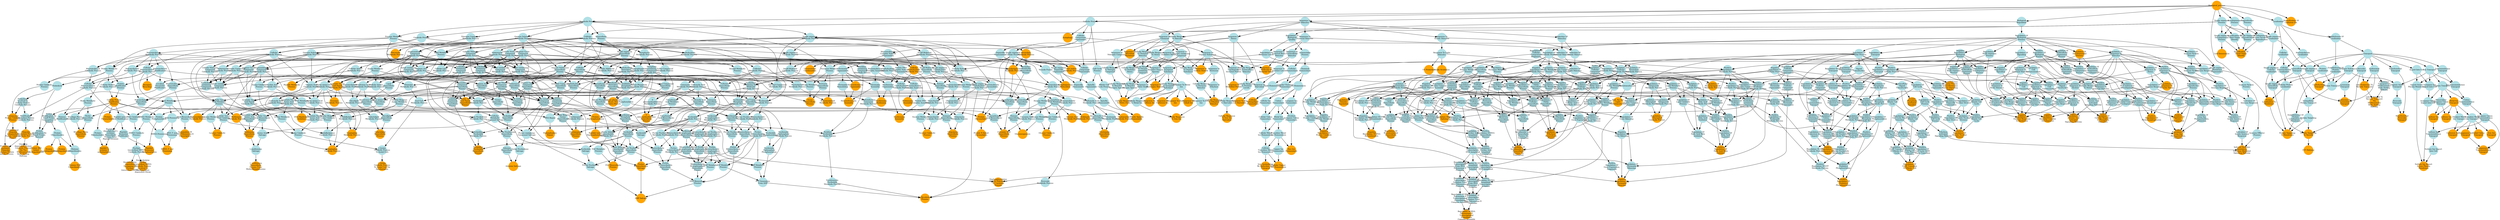 digraph {
1 [style="filled", fixedsize="true", fontsize="10", shape="circle", width="0.75", fillcolor="orange", label="Biological_process", color="transparent"];
2 [style="filled", fixedsize="true", fontsize="10", shape="circle", width="0.75", fillcolor="powderblue", label="Metabolic Process", color="transparent"];
3 [style="filled", fixedsize="true", fontsize="10", shape="circle", width="0.75", fillcolor="powderblue", label="Organic Substance
Metabolic Process", color="transparent"];
4 [style="filled", fixedsize="true", fontsize="10", shape="circle", width="0.75", fillcolor="powderblue", label="Macromolecule
Metabolic Process", color="transparent"];
5 [style="filled", fixedsize="true", fontsize="10", shape="circle", width="0.75", fillcolor="powderblue", label="Catabolic Process", color="transparent"];
6 [style="filled", fixedsize="true", fontsize="10", shape="circle", width="0.75", fillcolor="powderblue", label="Organic Substance
Catabolic Process", color="transparent"];
7 [style="filled", fixedsize="true", fontsize="10", shape="circle", width="0.75", fillcolor="powderblue", label="Macromolecule
Catabolic Process", color="transparent"];
8 [style="filled", fixedsize="true", fontsize="10", shape="circle", width="0.75", fillcolor="powderblue", label="Cellular Process", color="transparent"];
9 [style="filled", fixedsize="true", fontsize="10", shape="circle", width="0.75", fillcolor="powderblue", label="Cellular
Metabolic Process", color="transparent"];
10 [style="filled", fixedsize="true", fontsize="10", shape="circle", width="0.75", fillcolor="powderblue", label="Cellular
Catabolic Process", color="transparent"];
11 [style="filled", fixedsize="true", fontsize="10", shape="circle", width="0.75", fillcolor="powderblue", label="Cellular
Macromolecule
Metabolic Process", color="transparent"];
12 [style="filled", fixedsize="true", fontsize="10", shape="circle", width="0.75", fillcolor="powderblue", label="Cellular
Macromolecule
Catabolic Process", color="transparent"];
13 [style="filled", fixedsize="true", fontsize="10", shape="circle", width="0.75", fillcolor="powderblue", label="Primary Metabolic
Process", color="transparent"];
14 [style="filled", fixedsize="true", fontsize="10", shape="circle", width="0.75", fillcolor="powderblue", label="Protein Metabolic
Process", color="transparent"];
15 [style="filled", fixedsize="true", fontsize="10", shape="circle", width="0.75", fillcolor="powderblue", label="Proteolysis", color="transparent"];
16 [style="filled", fixedsize="true", fontsize="10", shape="circle", width="0.75", fillcolor="powderblue", label="Proteolysis
Involved In
Cellular Protein
Catabolic Process", color="transparent"];
17 [style="filled", fixedsize="true", fontsize="10", shape="circle", width="0.75", fillcolor="powderblue", label="Modification
dependent Protein
Catabolic Process", color="transparent"];
18 [style="filled", fixedsize="true", fontsize="10", shape="circle", width="0.75", fillcolor="orange", label="Ubiquitin
dependent Protein
Catabolic Process", color="transparent"];
19 [style="filled", fixedsize="true", fontsize="10", shape="circle", width="0.75", fillcolor="powderblue", label="Protein Catabolic
Process", color="transparent"];
20 [style="filled", fixedsize="true", fontsize="10", shape="circle", width="0.75", fillcolor="orange", label="Proteasomal
Protein Catabolic
Process", color="transparent"];
21 [style="filled", fixedsize="true", fontsize="10", shape="circle", width="0.75", fillcolor="orange", label="Proteasome
mediated
Ubiquitin
dependent Protein
Catabolic Process", color="transparent"];
22 [style="filled", fixedsize="true", fontsize="10", shape="circle", width="0.75", fillcolor="orange", label="Proteasomal
Ubiquitin
independent
Protein Catabolic
Process", color="transparent"];
23 [style="filled", fixedsize="true", fontsize="10", shape="circle", width="0.75", fillcolor="powderblue", label="Response To
Stimulus", color="transparent"];
24 [style="filled", fixedsize="true", fontsize="10", shape="circle", width="0.75", fillcolor="powderblue", label="Response To
External Stimulus", color="transparent"];
25 [style="filled", fixedsize="true", fontsize="10", shape="circle", width="0.75", fillcolor="powderblue", label="Response To
Extracellular
Stimulus", color="transparent"];
26 [style="filled", fixedsize="true", fontsize="10", shape="circle", width="0.75", fillcolor="powderblue", label="Response To
Nutrient Levels", color="transparent"];
27 [style="filled", fixedsize="true", fontsize="10", shape="circle", width="0.75", fillcolor="powderblue", label="Single organism
Process", color="transparent"];
28 [style="filled", fixedsize="true", fontsize="10", shape="circle", width="0.75", fillcolor="powderblue", label="Single organism
Cellular Process", color="transparent"];
29 [style="filled", fixedsize="true", fontsize="10", shape="circle", width="0.75", fillcolor="powderblue", label="Cellular Response
To Stimulus", color="transparent"];
30 [style="filled", fixedsize="true", fontsize="10", shape="circle", width="0.75", fillcolor="powderblue", label="Cellular Response
To Extracellular
Stimulus", color="transparent"];
31 [style="filled", fixedsize="true", fontsize="10", shape="circle", width="0.75", fillcolor="powderblue", label="Cellular Response
To Nutrient
Levels", color="transparent"];
32 [style="filled", fixedsize="true", fontsize="10", shape="circle", width="0.75", fillcolor="powderblue", label="Response To
Stress", color="transparent"];
33 [style="filled", fixedsize="true", fontsize="10", shape="circle", width="0.75", fillcolor="powderblue", label="Cellular Response
To Stress", color="transparent"];
34 [style="filled", fixedsize="true", fontsize="10", shape="circle", width="0.75", fillcolor="powderblue", label="Response To
Starvation", color="transparent"];
35 [style="filled", fixedsize="true", fontsize="10", shape="circle", width="0.75", fillcolor="powderblue", label="Cellular Response
To Starvation", color="transparent"];
36 [style="filled", fixedsize="true", fontsize="10", shape="circle", width="0.75", fillcolor="orange", label="Cellular Response
To Iron Ion
Starvation", color="transparent"];
37 [style="filled", fixedsize="true", fontsize="10", shape="circle", width="0.75", fillcolor="powderblue", label="Response To
Oxidative Stress", color="transparent"];
38 [style="filled", fixedsize="true", fontsize="10", shape="circle", width="0.75", fillcolor="powderblue", label="Response To
Chemical", color="transparent"];
39 [style="filled", fixedsize="true", fontsize="10", shape="circle", width="0.75", fillcolor="powderblue", label="Response To
Oxygen containing
Compound", color="transparent"];
40 [style="filled", fixedsize="true", fontsize="10", shape="circle", width="0.75", fillcolor="powderblue", label="Response To
Reactive Oxygen
Species", color="transparent"];
41 [style="filled", fixedsize="true", fontsize="10", shape="circle", width="0.75", fillcolor="powderblue", label="Cellular Response
To Chemical
Stimulus", color="transparent"];
42 [style="filled", fixedsize="true", fontsize="10", shape="circle", width="0.75", fillcolor="powderblue", label="Cellular Response
To Oxidative
Stress", color="transparent"];
43 [style="filled", fixedsize="true", fontsize="10", shape="circle", width="0.75", fillcolor="powderblue", label="Cellular Response
To Oxygen
containing
Compound", color="transparent"];
44 [style="filled", fixedsize="true", fontsize="10", shape="circle", width="0.75", fillcolor="powderblue", label="Cellular Response
To Reactive
Oxygen Species", color="transparent"];
45 [style="filled", fixedsize="true", fontsize="10", shape="circle", width="0.75", fillcolor="powderblue", label="Response To
Inorganic
Substance", color="transparent"];
46 [style="filled", fixedsize="true", fontsize="10", shape="circle", width="0.75", fillcolor="powderblue", label="Cellular Response
To Inorganic
Substance", color="transparent"];
47 [style="filled", fixedsize="true", fontsize="10", shape="circle", width="0.75", fillcolor="powderblue", label="Response To
Nitrogen Compound", color="transparent"];
48 [style="filled", fixedsize="true", fontsize="10", shape="circle", width="0.75", fillcolor="powderblue", label="Response To
Nitric Oxide", color="transparent"];
49 [style="filled", fixedsize="true", fontsize="10", shape="circle", width="0.75", fillcolor="powderblue", label="Cellular Response
To Nitrogen
Compound", color="transparent"];
50 [style="filled", fixedsize="true", fontsize="10", shape="circle", width="0.75", fillcolor="powderblue", label="Cellular Response
To Reactive
Nitrogen Species", color="transparent"];
51 [style="filled", fixedsize="true", fontsize="10", shape="circle", width="0.75", fillcolor="orange", label="Cellular Response
To Nitric Oxide", color="transparent"];
52 [style="filled", fixedsize="true", fontsize="10", shape="circle", width="0.75", fillcolor="powderblue", label="Response To Metal
Ion", color="transparent"];
53 [style="filled", fixedsize="true", fontsize="10", shape="circle", width="0.75", fillcolor="powderblue", label="Response To Iron
Ion", color="transparent"];
54 [style="filled", fixedsize="true", fontsize="10", shape="circle", width="0.75", fillcolor="powderblue", label="Cellular Response
To Metal Ion", color="transparent"];
55 [style="filled", fixedsize="true", fontsize="10", shape="circle", width="0.75", fillcolor="orange", label="Cellular Response
To Iron Ion", color="transparent"];
56 [style="filled", fixedsize="true", fontsize="10", shape="circle", width="0.75", fillcolor="powderblue", label="Response To
Organic Substance", color="transparent"];
57 [style="filled", fixedsize="true", fontsize="10", shape="circle", width="0.75", fillcolor="powderblue", label="Response To
Hormone", color="transparent"];
58 [style="filled", fixedsize="true", fontsize="10", shape="circle", width="0.75", fillcolor="powderblue", label="Response To
Ethylene", color="transparent"];
59 [style="filled", fixedsize="true", fontsize="10", shape="circle", width="0.75", fillcolor="powderblue", label="Cellular Response
To Organic
Substance", color="transparent"];
60 [style="filled", fixedsize="true", fontsize="10", shape="circle", width="0.75", fillcolor="powderblue", label="Cellular Response
To Hormone
Stimulus", color="transparent"];
61 [style="filled", fixedsize="true", fontsize="10", shape="circle", width="0.75", fillcolor="orange", label="Cellular Response
To Ethylene
Stimulus", color="transparent"];
62 [style="filled", fixedsize="true", fontsize="10", shape="circle", width="0.75", fillcolor="powderblue", label="Biological
Regulation", color="transparent"];
63 [style="filled", fixedsize="true", fontsize="10", shape="circle", width="0.75", fillcolor="powderblue", label="Regulation Of
Biological
Quality", color="transparent"];
64 [style="filled", fixedsize="true", fontsize="10", shape="circle", width="0.75", fillcolor="powderblue", label="Homeostatic
Process", color="transparent"];
65 [style="filled", fixedsize="true", fontsize="10", shape="circle", width="0.75", fillcolor="powderblue", label="Chemical
Homeostasis", color="transparent"];
66 [style="filled", fixedsize="true", fontsize="10", shape="circle", width="0.75", fillcolor="powderblue", label="Ion Homeostasis", color="transparent"];
67 [style="filled", fixedsize="true", fontsize="10", shape="circle", width="0.75", fillcolor="powderblue", label="Cation
Homeostasis", color="transparent"];
68 [style="filled", fixedsize="true", fontsize="10", shape="circle", width="0.75", fillcolor="powderblue", label="Inorganic Ion
Homeostasis", color="transparent"];
69 [style="filled", fixedsize="true", fontsize="10", shape="circle", width="0.75", fillcolor="powderblue", label="Metal Ion
Homeostasis", color="transparent"];
70 [style="filled", fixedsize="true", fontsize="10", shape="circle", width="0.75", fillcolor="powderblue", label="Transition Metal
Ion Homeostasis", color="transparent"];
71 [style="filled", fixedsize="true", fontsize="10", shape="circle", width="0.75", fillcolor="powderblue", label="Single organism
Metabolic Process", color="transparent"];
72 [style="filled", fixedsize="true", fontsize="10", shape="circle", width="0.75", fillcolor="powderblue", label="Small Molecule
Metabolic Process", color="transparent"];
73 [style="filled", fixedsize="true", fontsize="10", shape="circle", width="0.75", fillcolor="powderblue", label="Organic Acid
Metabolic Process", color="transparent"];
74 [style="filled", fixedsize="true", fontsize="10", shape="circle", width="0.75", fillcolor="powderblue", label="Carboxylic Acid
Metabolic Process", color="transparent"];
75 [style="filled", fixedsize="true", fontsize="10", shape="circle", width="0.75", fillcolor="powderblue", label="Nitrogen Compound
Metabolic Process", color="transparent"];
76 [style="filled", fixedsize="true", fontsize="10", shape="circle", width="0.75", fillcolor="powderblue", label="Organonitrogen
Compound
Metabolic Process", color="transparent"];
77 [style="filled", fixedsize="true", fontsize="10", shape="circle", width="0.75", fillcolor="powderblue", label="Cellular Amino
Acid Metabolic
Process", color="transparent"];
78 [style="filled", fixedsize="true", fontsize="10", shape="circle", width="0.75", fillcolor="powderblue", label="Alpha amino Acid
Metabolic Process", color="transparent"];
79 [style="filled", fixedsize="true", fontsize="10", shape="circle", width="0.75", fillcolor="powderblue", label="Aspartate Family
Amino Acid
Metabolic Process", color="transparent"];
80 [style="filled", fixedsize="true", fontsize="10", shape="circle", width="0.75", fillcolor="orange", label="Methionine
Metabolic Process", color="transparent"];
81 [style="filled", fixedsize="true", fontsize="10", shape="circle", width="0.75", fillcolor="powderblue", label="Dicarboxylic Acid
Metabolic Process", color="transparent"];
82 [style="filled", fixedsize="true", fontsize="10", shape="circle", width="0.75", fillcolor="powderblue", label="Biosynthetic
Process", color="transparent"];
83 [style="filled", fixedsize="true", fontsize="10", shape="circle", width="0.75", fillcolor="powderblue", label="Cellular
Biosynthetic
Process", color="transparent"];
84 [style="filled", fixedsize="true", fontsize="10", shape="circle", width="0.75", fillcolor="powderblue", label="Single organism
Biosynthetic
Process", color="transparent"];
85 [style="filled", fixedsize="true", fontsize="10", shape="circle", width="0.75", fillcolor="powderblue", label="Small Molecule
Biosynthetic
Process", color="transparent"];
86 [style="filled", fixedsize="true", fontsize="10", shape="circle", width="0.75", fillcolor="powderblue", label="Organic Substance
Biosynthetic
Process", color="transparent"];
87 [style="filled", fixedsize="true", fontsize="10", shape="circle", width="0.75", fillcolor="powderblue", label="Organic Acid
Biosynthetic
Process", color="transparent"];
88 [style="filled", fixedsize="true", fontsize="10", shape="circle", width="0.75", fillcolor="powderblue", label="Carboxylic Acid
Biosynthetic
Process", color="transparent"];
89 [style="filled", fixedsize="true", fontsize="10", shape="circle", width="0.75", fillcolor="powderblue", label="Dicarboxylic Acid
Biosynthetic
Process", color="transparent"];
90 [style="filled", fixedsize="true", fontsize="10", shape="circle", width="0.75", fillcolor="powderblue", label="Chorismate
Metabolic Process", color="transparent"];
91 [style="filled", fixedsize="true", fontsize="10", shape="circle", width="0.75", fillcolor="orange", label="Chorismate
Biosynthetic
Process", color="transparent"];
92 [style="filled", fixedsize="true", fontsize="10", shape="circle", width="0.75", fillcolor="powderblue", label="Organonitrogen
Compound
Biosynthetic
Process", color="transparent"];
93 [style="filled", fixedsize="true", fontsize="10", shape="circle", width="0.75", fillcolor="powderblue", label="Cellular Amino
Acid Biosynthetic
Process", color="transparent"];
94 [style="filled", fixedsize="true", fontsize="10", shape="circle", width="0.75", fillcolor="powderblue", label="Cellular
Metabolic
Compound Salvage", color="transparent"];
95 [style="filled", fixedsize="true", fontsize="10", shape="circle", width="0.75", fillcolor="powderblue", label="Amino Acid
Salvage", color="transparent"];
96 [style="filled", fixedsize="true", fontsize="10", shape="circle", width="0.75", fillcolor="powderblue", label="Alpha amino Acid
Biosynthetic
Process", color="transparent"];
97 [style="filled", fixedsize="true", fontsize="10", shape="circle", width="0.75", fillcolor="powderblue", label="Aspartate Family
Amino Acid
Biosynthetic
Process", color="transparent"];
98 [style="filled", fixedsize="true", fontsize="10", shape="circle", width="0.75", fillcolor="orange", label="Methionine
Biosynthetic
Process", color="transparent"];
99 [style="filled", fixedsize="true", fontsize="10", shape="circle", width="0.75", fillcolor="powderblue", label="L methionine
Salvage", color="transparent"];
100 [style="filled", fixedsize="true", fontsize="10", shape="circle", width="0.75", fillcolor="orange", label="L methionine
Biosynthetic
Process From
Methylthioadenosine", color="transparent"];
101 [style="filled", fixedsize="true", fontsize="10", shape="circle", width="0.75", fillcolor="powderblue", label="Cellular
Component
Organization", color="transparent"];
102 [style="filled", fixedsize="true", fontsize="10", shape="circle", width="0.75", fillcolor="powderblue", label="Macromolecular
Complex Subunit
Organization", color="transparent"];
103 [style="filled", fixedsize="true", fontsize="10", shape="circle", width="0.75", fillcolor="powderblue", label="Macromolecular
Complex Assembly", color="transparent"];
104 [style="filled", fixedsize="true", fontsize="10", shape="circle", width="0.75", fillcolor="powderblue", label="Cellular
Macromolecular
Complex Assembly", color="transparent"];
105 [style="filled", fixedsize="true", fontsize="10", shape="circle", width="0.75", fillcolor="orange", label="Proteasome
Assembly", color="transparent"];
106 [style="filled", fixedsize="true", fontsize="10", shape="circle", width="0.75", fillcolor="powderblue", label="Chromatin
Organization", color="transparent"];
107 [style="filled", fixedsize="true", fontsize="10", shape="circle", width="0.75", fillcolor="powderblue", label="Chromatin
Assembly", color="transparent"];
108 [style="filled", fixedsize="true", fontsize="10", shape="circle", width="0.75", fillcolor="powderblue", label="Protein DNA
Complex Subunit
Organization", color="transparent"];
109 [style="filled", fixedsize="true", fontsize="10", shape="circle", width="0.75", fillcolor="powderblue", label="Nucleosome
Organization", color="transparent"];
110 [style="filled", fixedsize="true", fontsize="10", shape="circle", width="0.75", fillcolor="orange", label="Nucleosome
Positioning", color="transparent"];
111 [style="filled", fixedsize="true", fontsize="10", shape="circle", width="0.75", fillcolor="powderblue", label="Macromolecule
Modification", color="transparent"];
112 [style="filled", fixedsize="true", fontsize="10", shape="circle", width="0.75", fillcolor="powderblue", label="Protein
Modification
Process", color="transparent"];
113 [style="filled", fixedsize="true", fontsize="10", shape="circle", width="0.75", fillcolor="powderblue", label="Cellular Protein
Metabolic Process", color="transparent"];
114 [style="filled", fixedsize="true", fontsize="10", shape="circle", width="0.75", fillcolor="orange", label="Cellular Protein
Modification
Process", color="transparent"];
115 [style="filled", fixedsize="true", fontsize="10", shape="circle", width="0.75", fillcolor="powderblue", label="Protein
Modification By
Small Protein
Conjugation Or
Removal", color="transparent"];
116 [style="filled", fixedsize="true", fontsize="10", shape="circle", width="0.75", fillcolor="powderblue", label="Protein
Ubiquitination", color="transparent"];
117 [style="filled", fixedsize="true", fontsize="10", shape="circle", width="0.75", fillcolor="powderblue", label="Covalent
Chromatin
Modification", color="transparent"];
118 [style="filled", fixedsize="true", fontsize="10", shape="circle", width="0.75", fillcolor="powderblue", label="Histone
Modification", color="transparent"];
119 [style="filled", fixedsize="true", fontsize="10", shape="circle", width="0.75", fillcolor="powderblue", label="Histone
Ubiquitination", color="transparent"];
120 [style="filled", fixedsize="true", fontsize="10", shape="circle", width="0.75", fillcolor="orange", label="Histone H2B
Ubiquitination", color="transparent"];
121 [style="filled", fixedsize="true", fontsize="10", shape="circle", width="0.75", fillcolor="orange", label="L phenylalanine
Metabolic Process", color="transparent"];
122 [style="filled", fixedsize="true", fontsize="10", shape="circle", width="0.75", fillcolor="powderblue", label="Cellular Aromatic
Compound
Metabolic Process", color="transparent"];
123 [style="filled", fixedsize="true", fontsize="10", shape="circle", width="0.75", fillcolor="powderblue", label="Organic Cyclic
Compound
Metabolic Process", color="transparent"];
124 [style="filled", fixedsize="true", fontsize="10", shape="circle", width="0.75", fillcolor="orange", label="Aromatic Amino
Acid Family
Metabolic Process", color="transparent"];
125 [style="filled", fixedsize="true", fontsize="10", shape="circle", width="0.75", fillcolor="orange", label="Tyrosine
Metabolic Process", color="transparent"];
126 [style="filled", fixedsize="true", fontsize="10", shape="circle", width="0.75", fillcolor="powderblue", label="Regulation Of
Biological
Process", color="transparent"];
127 [style="filled", fixedsize="true", fontsize="10", shape="circle", width="0.75", fillcolor="powderblue", label="Regulation Of
Metabolic Process", color="transparent"];
128 [style="filled", fixedsize="true", fontsize="10", shape="circle", width="0.75", fillcolor="powderblue", label="Regulation Of
Biosynthetic
Process", color="transparent"];
129 [style="filled", fixedsize="true", fontsize="10", shape="circle", width="0.75", fillcolor="powderblue", label="Negative
Regulation Of
Biological
Process", color="transparent"];
130 [style="filled", fixedsize="true", fontsize="10", shape="circle", width="0.75", fillcolor="powderblue", label="Negative
Regulation Of
Metabolic Process", color="transparent"];
131 [style="filled", fixedsize="true", fontsize="10", shape="circle", width="0.75", fillcolor="powderblue", label="Negative
Regulation Of
Biosynthetic
Process", color="transparent"];
132 [style="filled", fixedsize="true", fontsize="10", shape="circle", width="0.75", fillcolor="powderblue", label="Regulation Of
Cellular Process", color="transparent"];
133 [style="filled", fixedsize="true", fontsize="10", shape="circle", width="0.75", fillcolor="powderblue", label="Regulation Of
Cellular
Metabolic Process", color="transparent"];
134 [style="filled", fixedsize="true", fontsize="10", shape="circle", width="0.75", fillcolor="powderblue", label="Negative
Regulation Of
Cellular Process", color="transparent"];
135 [style="filled", fixedsize="true", fontsize="10", shape="circle", width="0.75", fillcolor="powderblue", label="Negative
Regulation Of
Cellular
Metabolic Process", color="transparent"];
136 [style="filled", fixedsize="true", fontsize="10", shape="circle", width="0.75", fillcolor="powderblue", label="Regulation Of
Cellular
Biosynthetic
Process", color="transparent"];
137 [style="filled", fixedsize="true", fontsize="10", shape="circle", width="0.75", fillcolor="powderblue", label="Negative
Regulation Of
Cellular
Biosynthetic
Process", color="transparent"];
138 [style="filled", fixedsize="true", fontsize="10", shape="circle", width="0.75", fillcolor="powderblue", label="Regulation Of
Hormone Levels", color="transparent"];
139 [style="filled", fixedsize="true", fontsize="10", shape="circle", width="0.75", fillcolor="powderblue", label="Regulation Of
Hormone Metabolic
Process", color="transparent"];
140 [style="filled", fixedsize="true", fontsize="10", shape="circle", width="0.75", fillcolor="powderblue", label="Negative
Regulation Of
Hormone Metabolic
Process", color="transparent"];
141 [style="filled", fixedsize="true", fontsize="10", shape="circle", width="0.75", fillcolor="powderblue", label="Regulation Of
Hormone
Biosynthetic
Process", color="transparent"];
142 [style="filled", fixedsize="true", fontsize="10", shape="circle", width="0.75", fillcolor="powderblue", label="Negative
Regulation Of
Hormone
Biosynthetic
Process", color="transparent"];
143 [style="filled", fixedsize="true", fontsize="10", shape="circle", width="0.75", fillcolor="powderblue", label="Regulation Of
Nitrogen Compound
Metabolic Process", color="transparent"];
144 [style="filled", fixedsize="true", fontsize="10", shape="circle", width="0.75", fillcolor="powderblue", label="Regulation Of
Cellular Amine
Metabolic Process", color="transparent"];
145 [style="filled", fixedsize="true", fontsize="10", shape="circle", width="0.75", fillcolor="powderblue", label="Negative
Regulation Of
Nitrogen Compound
Metabolic Process", color="transparent"];
146 [style="filled", fixedsize="true", fontsize="10", shape="circle", width="0.75", fillcolor="powderblue", label="Negative
Regulation Of
Cellular Amine
Metabolic Process", color="transparent"];
147 [style="filled", fixedsize="true", fontsize="10", shape="circle", width="0.75", fillcolor="powderblue", label="Regulation Of
Auxin Metabolic
Process", color="transparent"];
148 [style="filled", fixedsize="true", fontsize="10", shape="circle", width="0.75", fillcolor="powderblue", label="Negative
Regulation Of
Auxin Metabolic
Process", color="transparent"];
149 [style="filled", fixedsize="true", fontsize="10", shape="circle", width="0.75", fillcolor="powderblue", label="Regulation Of
Auxin
Biosynthetic
Process", color="transparent"];
150 [style="filled", fixedsize="true", fontsize="10", shape="circle", width="0.75", fillcolor="powderblue", label="Regulation Of
Indoleacetic Acid
Biosynthetic
Process Via
Tryptophan", color="transparent"];
151 [style="filled", fixedsize="true", fontsize="10", shape="circle", width="0.75", fillcolor="orange", label="Negative
Regulation Of
Indoleacetic Acid
Biosynthetic
Process Via
Tryptophan", color="transparent"];
152 [style="filled", fixedsize="true", fontsize="10", shape="circle", width="0.75", fillcolor="orange", label="Response To Iron
Ion Starvation", color="transparent"];
153 [style="filled", fixedsize="true", fontsize="10", shape="circle", width="0.75", fillcolor="powderblue", label="Cofactor
Metabolic Process", color="transparent"];
154 [style="filled", fixedsize="true", fontsize="10", shape="circle", width="0.75", fillcolor="powderblue", label="Coenzyme
Metabolic Process", color="transparent"];
155 [style="filled", fixedsize="true", fontsize="10", shape="circle", width="0.75", fillcolor="powderblue", label="Cofactor
Biosynthetic
Process", color="transparent"];
156 [style="filled", fixedsize="true", fontsize="10", shape="circle", width="0.75", fillcolor="powderblue", label="Coenzyme
Biosynthetic
Process", color="transparent"];
157 [style="filled", fixedsize="true", fontsize="10", shape="circle", width="0.75", fillcolor="powderblue", label="Sulfur Compound
Metabolic Process", color="transparent"];
158 [style="filled", fixedsize="true", fontsize="10", shape="circle", width="0.75", fillcolor="powderblue", label="Sulfur Compound
Biosynthetic
Process", color="transparent"];
159 [style="filled", fixedsize="true", fontsize="10", shape="circle", width="0.75", fillcolor="powderblue", label="S
adenosylmethionine
Metabolic Process", color="transparent"];
160 [style="filled", fixedsize="true", fontsize="10", shape="circle", width="0.75", fillcolor="orange", label="S
adenosylmethionine
Biosynthetic
Process", color="transparent"];
161 [style="filled", fixedsize="true", fontsize="10", shape="circle", width="0.75", fillcolor="powderblue", label="Aromatic Compound
Biosynthetic
Process", color="transparent"];
162 [style="filled", fixedsize="true", fontsize="10", shape="circle", width="0.75", fillcolor="powderblue", label="Organic Cyclic
Compound
Biosynthetic
Process", color="transparent"];
163 [style="filled", fixedsize="true", fontsize="10", shape="circle", width="0.75", fillcolor="orange", label="Aromatic Amino
Acid Family
Biosynthetic
Process", color="transparent"];
164 [style="filled", fixedsize="true", fontsize="10", shape="circle", width="0.75", fillcolor="orange", label="Response To
Cadmium Ion", color="transparent"];
165 [style="filled", fixedsize="true", fontsize="10", shape="circle", width="0.75", fillcolor="orange", label="One carbon
Metabolic Process", color="transparent"];
166 [style="filled", fixedsize="true", fontsize="10", shape="circle", width="0.75", fillcolor="powderblue", label="Carbohydrate
Metabolic Process", color="transparent"];
167 [style="filled", fixedsize="true", fontsize="10", shape="circle", width="0.75", fillcolor="powderblue", label="Single organism
Carbohydrate
Metabolic Process", color="transparent"];
168 [style="filled", fixedsize="true", fontsize="10", shape="circle", width="0.75", fillcolor="powderblue", label="Oligosaccharide
Metabolic Process", color="transparent"];
169 [style="filled", fixedsize="true", fontsize="10", shape="circle", width="0.75", fillcolor="orange", label="Cellular
Carbohydrate
Metabolic Process", color="transparent"];
170 [style="filled", fixedsize="true", fontsize="10", shape="circle", width="0.75", fillcolor="powderblue", label="Disaccharide
Metabolic Process", color="transparent"];
171 [style="filled", fixedsize="true", fontsize="10", shape="circle", width="0.75", fillcolor="powderblue", label="Sucrose Metabolic
Process", color="transparent"];
172 [style="filled", fixedsize="true", fontsize="10", shape="circle", width="0.75", fillcolor="powderblue", label="Carbohydrate
Catabolic Process", color="transparent"];
173 [style="filled", fixedsize="true", fontsize="10", shape="circle", width="0.75", fillcolor="powderblue", label="Single organism
Catabolic Process", color="transparent"];
174 [style="filled", fixedsize="true", fontsize="10", shape="circle", width="0.75", fillcolor="powderblue", label="Single organism
Carbohydrate
Catabolic Process", color="transparent"];
175 [style="filled", fixedsize="true", fontsize="10", shape="circle", width="0.75", fillcolor="powderblue", label="Oligosaccharide
Catabolic Process", color="transparent"];
176 [style="filled", fixedsize="true", fontsize="10", shape="circle", width="0.75", fillcolor="powderblue", label="Cellular
Carbohydrate
Catabolic Process", color="transparent"];
177 [style="filled", fixedsize="true", fontsize="10", shape="circle", width="0.75", fillcolor="powderblue", label="Disaccharide
Catabolic Process", color="transparent"];
178 [style="filled", fixedsize="true", fontsize="10", shape="circle", width="0.75", fillcolor="orange", label="Sucrose Catabolic
Process", color="transparent"];
179 [style="filled", fixedsize="true", fontsize="10", shape="circle", width="0.75", fillcolor="powderblue", label="Monocarboxylic
Acid Metabolic
Process", color="transparent"];
180 [style="filled", fixedsize="true", fontsize="10", shape="circle", width="0.75", fillcolor="orange", label="Shikimate
Metabolic Process", color="transparent"];
181 [style="filled", fixedsize="true", fontsize="10", shape="circle", width="0.75", fillcolor="orange", label="Secondary
Metabolic Process", color="transparent"];
182 [style="filled", fixedsize="true", fontsize="10", shape="circle", width="0.75", fillcolor="orange", label="Phenylpropanoid
Metabolic Process", color="transparent"];
183 [style="filled", fixedsize="true", fontsize="10", shape="circle", width="0.75", fillcolor="powderblue", label="Organelle
Organization", color="transparent"];
184 [style="filled", fixedsize="true", fontsize="10", shape="circle", width="0.75", fillcolor="orange", label="Chromosome
Condensation", color="transparent"];
185 [style="filled", fixedsize="true", fontsize="10", shape="circle", width="0.75", fillcolor="powderblue", label="Cellular
Homeostasis", color="transparent"];
186 [style="filled", fixedsize="true", fontsize="10", shape="circle", width="0.75", fillcolor="powderblue", label="Cellular Chemical
Homeostasis", color="transparent"];
187 [style="filled", fixedsize="true", fontsize="10", shape="circle", width="0.75", fillcolor="powderblue", label="Cellular Ion
Homeostasis", color="transparent"];
188 [style="filled", fixedsize="true", fontsize="10", shape="circle", width="0.75", fillcolor="powderblue", label="Cellular Cation
Homeostasis", color="transparent"];
189 [style="filled", fixedsize="true", fontsize="10", shape="circle", width="0.75", fillcolor="powderblue", label="Cellular Metal
Ion Homeostasis", color="transparent"];
190 [style="filled", fixedsize="true", fontsize="10", shape="circle", width="0.75", fillcolor="powderblue", label="Cellular
Transition Metal
Ion Homeostasis", color="transparent"];
191 [style="filled", fixedsize="true", fontsize="10", shape="circle", width="0.75", fillcolor="orange", label="Iron Assimilation
By Reduction And
Transport", color="transparent"];
192 [style="filled", fixedsize="true", fontsize="10", shape="circle", width="0.75", fillcolor="powderblue", label="Copper Ion
Homeostasis", color="transparent"];
193 [style="filled", fixedsize="true", fontsize="10", shape="circle", width="0.75", fillcolor="orange", label="Cellular Copper
Ion Homeostasis", color="transparent"];
194 [style="filled", fixedsize="true", fontsize="10", shape="circle", width="0.75", fillcolor="powderblue", label="Pyruvate
Metabolic Process", color="transparent"];
195 [style="filled", fixedsize="true", fontsize="10", shape="circle", width="0.75", fillcolor="powderblue", label="Phosphorus
Metabolic Process", color="transparent"];
196 [style="filled", fixedsize="true", fontsize="10", shape="circle", width="0.75", fillcolor="powderblue", label="Phosphate
containing
Compound
Metabolic Process", color="transparent"];
197 [style="filled", fixedsize="true", fontsize="10", shape="circle", width="0.75", fillcolor="powderblue", label="Organophosphate
Metabolic Process", color="transparent"];
198 [style="filled", fixedsize="true", fontsize="10", shape="circle", width="0.75", fillcolor="powderblue", label="Cellular Nitrogen
Compound
Metabolic Process", color="transparent"];
199 [style="filled", fixedsize="true", fontsize="10", shape="circle", width="0.75", fillcolor="powderblue", label="Heterocycle
Metabolic Process", color="transparent"];
200 [style="filled", fixedsize="true", fontsize="10", shape="circle", width="0.75", fillcolor="powderblue", label="Nucleobase
containing
Compound
Metabolic Process", color="transparent"];
201 [style="filled", fixedsize="true", fontsize="10", shape="circle", width="0.75", fillcolor="powderblue", label="Nucleobase
containing Small
Molecule
Metabolic Process", color="transparent"];
202 [style="filled", fixedsize="true", fontsize="10", shape="circle", width="0.75", fillcolor="powderblue", label="Nucleoside
Phosphate
Metabolic Process", color="transparent"];
203 [style="filled", fixedsize="true", fontsize="10", shape="circle", width="0.75", fillcolor="powderblue", label="Nucleoside
Diphosphate
Metabolic Process", color="transparent"];
204 [style="filled", fixedsize="true", fontsize="10", shape="circle", width="0.75", fillcolor="powderblue", label="Nucleotide
Metabolic Process", color="transparent"];
205 [style="filled", fixedsize="true", fontsize="10", shape="circle", width="0.75", fillcolor="powderblue", label="Phosphorylation", color="transparent"];
206 [style="filled", fixedsize="true", fontsize="10", shape="circle", width="0.75", fillcolor="powderblue", label="Nucleotide
Phosphorylation", color="transparent"];
207 [style="filled", fixedsize="true", fontsize="10", shape="circle", width="0.75", fillcolor="powderblue", label="Nucleoside
Diphosphate
Phosphorylation", color="transparent"];
208 [style="filled", fixedsize="true", fontsize="10", shape="circle", width="0.75", fillcolor="powderblue", label="Purine containing
Compound
Metabolic Process", color="transparent"];
209 [style="filled", fixedsize="true", fontsize="10", shape="circle", width="0.75", fillcolor="powderblue", label="Purine Nucleotide
Metabolic Process", color="transparent"];
210 [style="filled", fixedsize="true", fontsize="10", shape="circle", width="0.75", fillcolor="powderblue", label="Carbohydrate
Derivative
Metabolic Process", color="transparent"];
211 [style="filled", fixedsize="true", fontsize="10", shape="circle", width="0.75", fillcolor="powderblue", label="Ribose Phosphate
Metabolic Process", color="transparent"];
212 [style="filled", fixedsize="true", fontsize="10", shape="circle", width="0.75", fillcolor="powderblue", label="Ribonucleotide
Metabolic Process", color="transparent"];
213 [style="filled", fixedsize="true", fontsize="10", shape="circle", width="0.75", fillcolor="powderblue", label="Purine
Ribonucleotide
Metabolic Process", color="transparent"];
214 [style="filled", fixedsize="true", fontsize="10", shape="circle", width="0.75", fillcolor="powderblue", label="Nucleoside
Monophosphate
Metabolic Process", color="transparent"];
215 [style="filled", fixedsize="true", fontsize="10", shape="circle", width="0.75", fillcolor="powderblue", label="Purine Nucleoside
Monophosphate
Metabolic Process", color="transparent"];
216 [style="filled", fixedsize="true", fontsize="10", shape="circle", width="0.75", fillcolor="powderblue", label="Ribonucleoside
Monophosphate
Metabolic Process", color="transparent"];
217 [style="filled", fixedsize="true", fontsize="10", shape="circle", width="0.75", fillcolor="powderblue", label="Purine
Ribonucleoside
Monophosphate
Metabolic Process", color="transparent"];
218 [style="filled", fixedsize="true", fontsize="10", shape="circle", width="0.75", fillcolor="powderblue", label="Glycosyl Compound
Metabolic Process", color="transparent"];
219 [style="filled", fixedsize="true", fontsize="10", shape="circle", width="0.75", fillcolor="powderblue", label="Nucleoside
Metabolic Process", color="transparent"];
220 [style="filled", fixedsize="true", fontsize="10", shape="circle", width="0.75", fillcolor="powderblue", label="Ribonucleoside
Metabolic Process", color="transparent"];
221 [style="filled", fixedsize="true", fontsize="10", shape="circle", width="0.75", fillcolor="powderblue", label="Purine Nucleoside
Metabolic Process", color="transparent"];
222 [style="filled", fixedsize="true", fontsize="10", shape="circle", width="0.75", fillcolor="powderblue", label="Purine
Ribonucleoside
Metabolic Process", color="transparent"];
223 [style="filled", fixedsize="true", fontsize="10", shape="circle", width="0.75", fillcolor="powderblue", label="ADP Metabolic
Process", color="transparent"];
224 [style="filled", fixedsize="true", fontsize="10", shape="circle", width="0.75", fillcolor="powderblue", label="ATP Metabolic
Process", color="transparent"];
225 [style="filled", fixedsize="true", fontsize="10", shape="circle", width="0.75", fillcolor="powderblue", label="ATP Generation
From ADP", color="transparent"];
226 [style="filled", fixedsize="true", fontsize="10", shape="circle", width="0.75", fillcolor="powderblue", label="Oxidoreduction
Coenzyme
Metabolic Process", color="transparent"];
227 [style="filled", fixedsize="true", fontsize="10", shape="circle", width="0.75", fillcolor="powderblue", label="Pyridine
containing
Compound
Metabolic Process", color="transparent"];
228 [style="filled", fixedsize="true", fontsize="10", shape="circle", width="0.75", fillcolor="powderblue", label="Pyridine
Nucleotide
Metabolic Process", color="transparent"];
229 [style="filled", fixedsize="true", fontsize="10", shape="circle", width="0.75", fillcolor="powderblue", label="Nicotinamide
Nucleotide
Metabolic Process", color="transparent"];
230 [style="filled", fixedsize="true", fontsize="10", shape="circle", width="0.75", fillcolor="orange", label="Glycolytic
Process", color="transparent"];
231 [style="filled", fixedsize="true", fontsize="10", shape="circle", width="0.75", fillcolor="powderblue", label="Heterocycle
Biosynthetic
Process", color="transparent"];
232 [style="filled", fixedsize="true", fontsize="10", shape="circle", width="0.75", fillcolor="powderblue", label="Cellular Nitrogen
Compound
Biosynthetic
Process", color="transparent"];
233 [style="filled", fixedsize="true", fontsize="10", shape="circle", width="0.75", fillcolor="powderblue", label="Nucleobase
containing
Compound
Biosynthetic
Process", color="transparent"];
234 [style="filled", fixedsize="true", fontsize="10", shape="circle", width="0.75", fillcolor="powderblue", label="Purine containing
Compound
Biosynthetic
Process", color="transparent"];
235 [style="filled", fixedsize="true", fontsize="10", shape="circle", width="0.75", fillcolor="powderblue", label="Purine containing
Compound Salvage", color="transparent"];
236 [style="filled", fixedsize="true", fontsize="10", shape="circle", width="0.75", fillcolor="powderblue", label="Carbohydrate
Derivative
Biosynthetic
Process", color="transparent"];
237 [style="filled", fixedsize="true", fontsize="10", shape="circle", width="0.75", fillcolor="powderblue", label="Glycosyl Compound
Biosynthetic
Process", color="transparent"];
238 [style="filled", fixedsize="true", fontsize="10", shape="circle", width="0.75", fillcolor="powderblue", label="Nucleoside
Biosynthetic
Process", color="transparent"];
239 [style="filled", fixedsize="true", fontsize="10", shape="circle", width="0.75", fillcolor="powderblue", label="Nucleoside
Salvage", color="transparent"];
240 [style="filled", fixedsize="true", fontsize="10", shape="circle", width="0.75", fillcolor="powderblue", label="Purine Nucleoside
Biosynthetic
Process", color="transparent"];
241 [style="filled", fixedsize="true", fontsize="10", shape="circle", width="0.75", fillcolor="powderblue", label="Ribonucleoside
Biosynthetic
Process", color="transparent"];
242 [style="filled", fixedsize="true", fontsize="10", shape="circle", width="0.75", fillcolor="powderblue", label="Purine
Ribonucleoside
Biosynthetic
Process", color="transparent"];
243 [style="filled", fixedsize="true", fontsize="10", shape="circle", width="0.75", fillcolor="orange", label="Purine
Ribonucleoside
Salvage", color="transparent"];
244 [style="filled", fixedsize="true", fontsize="10", shape="circle", width="0.75", fillcolor="powderblue", label="Divalent
Inorganic Cation
Homeostasis", color="transparent"];
245 [style="filled", fixedsize="true", fontsize="10", shape="circle", width="0.75", fillcolor="orange", label="Zinc Ion
Homeostasis", color="transparent"];
246 [style="filled", fixedsize="true", fontsize="10", shape="circle", width="0.75", fillcolor="powderblue", label="Macromolecule
Biosynthetic
Process", color="transparent"];
247 [style="filled", fixedsize="true", fontsize="10", shape="circle", width="0.75", fillcolor="powderblue", label="Nucleic Acid
Metabolic Process", color="transparent"];
248 [style="filled", fixedsize="true", fontsize="10", shape="circle", width="0.75", fillcolor="powderblue", label="RNA Metabolic
Process", color="transparent"];
249 [style="filled", fixedsize="true", fontsize="10", shape="circle", width="0.75", fillcolor="powderblue", label="RNA Biosynthetic
Process", color="transparent"];
250 [style="filled", fixedsize="true", fontsize="10", shape="circle", width="0.75", fillcolor="orange", label="Termination Of
RNA Polymerase II
Transcription", color="transparent"];
251 [style="filled", fixedsize="true", fontsize="10", shape="circle", width="0.75", fillcolor="powderblue", label="Localization", color="transparent"];
252 [style="filled", fixedsize="true", fontsize="10", shape="circle", width="0.75", fillcolor="powderblue", label="Establishment Of
Localization", color="transparent"];
253 [style="filled", fixedsize="true", fontsize="10", shape="circle", width="0.75", fillcolor="powderblue", label="Transport", color="transparent"];
254 [style="filled", fixedsize="true", fontsize="10", shape="circle", width="0.75", fillcolor="powderblue", label="Ion Transport", color="transparent"];
255 [style="filled", fixedsize="true", fontsize="10", shape="circle", width="0.75", fillcolor="powderblue", label="Cation Transport", color="transparent"];
256 [style="filled", fixedsize="true", fontsize="10", shape="circle", width="0.75", fillcolor="orange", label="Metal Ion
Transport", color="transparent"];
257 [style="filled", fixedsize="true", fontsize="10", shape="circle", width="0.75", fillcolor="powderblue", label="Transition Metal
Ion Transport", color="transparent"];
258 [style="filled", fixedsize="true", fontsize="10", shape="circle", width="0.75", fillcolor="orange", label="Nickel Cation
Transport", color="transparent"];
259 [style="filled", fixedsize="true", fontsize="10", shape="circle", width="0.75", fillcolor="powderblue", label="Amine Metabolic
Process", color="transparent"];
260 [style="filled", fixedsize="true", fontsize="10", shape="circle", width="0.75", fillcolor="powderblue", label="Cellular Amine
Metabolic Process", color="transparent"];
261 [style="filled", fixedsize="true", fontsize="10", shape="circle", width="0.75", fillcolor="powderblue", label="Cellular Biogenic
Amine Metabolic
Process", color="transparent"];
262 [style="filled", fixedsize="true", fontsize="10", shape="circle", width="0.75", fillcolor="powderblue", label="Indole containing
Compound
Metabolic Process", color="transparent"];
263 [style="filled", fixedsize="true", fontsize="10", shape="circle", width="0.75", fillcolor="powderblue", label="Indolalkylamine
Metabolic Process", color="transparent"];
264 [style="filled", fixedsize="true", fontsize="10", shape="circle", width="0.75", fillcolor="orange", label="Tryptophan
Metabolic Process", color="transparent"];
265 [style="filled", fixedsize="true", fontsize="10", shape="circle", width="0.75", fillcolor="powderblue", label="Small Molecule
Catabolic Process", color="transparent"];
266 [style="filled", fixedsize="true", fontsize="10", shape="circle", width="0.75", fillcolor="powderblue", label="Organic Acid
Catabolic Process", color="transparent"];
267 [style="filled", fixedsize="true", fontsize="10", shape="circle", width="0.75", fillcolor="powderblue", label="Aromatic Compound
Catabolic Process", color="transparent"];
268 [style="filled", fixedsize="true", fontsize="10", shape="circle", width="0.75", fillcolor="powderblue", label="Organic Cyclic
Compound
Catabolic Process", color="transparent"];
269 [style="filled", fixedsize="true", fontsize="10", shape="circle", width="0.75", fillcolor="powderblue", label="Organonitrogen
Compound
Catabolic Process", color="transparent"];
270 [style="filled", fixedsize="true", fontsize="10", shape="circle", width="0.75", fillcolor="powderblue", label="Aromatic Amino
Acid Family
Catabolic Process", color="transparent"];
271 [style="filled", fixedsize="true", fontsize="10", shape="circle", width="0.75", fillcolor="powderblue", label="Amine Catabolic
Process", color="transparent"];
272 [style="filled", fixedsize="true", fontsize="10", shape="circle", width="0.75", fillcolor="powderblue", label="Cellular Biogenic
Amine Catabolic
Process", color="transparent"];
273 [style="filled", fixedsize="true", fontsize="10", shape="circle", width="0.75", fillcolor="powderblue", label="Cellular Nitrogen
Compound
Catabolic Process", color="transparent"];
274 [style="filled", fixedsize="true", fontsize="10", shape="circle", width="0.75", fillcolor="powderblue", label="Heterocycle
Catabolic Process", color="transparent"];
275 [style="filled", fixedsize="true", fontsize="10", shape="circle", width="0.75", fillcolor="powderblue", label="Indole containing
Compound
Catabolic Process", color="transparent"];
276 [style="filled", fixedsize="true", fontsize="10", shape="circle", width="0.75", fillcolor="powderblue", label="Indolalkylamine
Catabolic Process", color="transparent"];
277 [style="filled", fixedsize="true", fontsize="10", shape="circle", width="0.75", fillcolor="powderblue", label="Alpha amino Acid
Catabolic Process", color="transparent"];
278 [style="filled", fixedsize="true", fontsize="10", shape="circle", width="0.75", fillcolor="orange", label="Tryptophan
Catabolic Process", color="transparent"];
279 [style="filled", fixedsize="true", fontsize="10", shape="circle", width="0.75", fillcolor="powderblue", label="Regulation Of
Cell Cycle", color="transparent"];
280 [style="filled", fixedsize="true", fontsize="10", shape="circle", width="0.75", fillcolor="powderblue", label="Regulation Of
Cell Cycle
Process", color="transparent"];
281 [style="filled", fixedsize="true", fontsize="10", shape="circle", width="0.75", fillcolor="powderblue", label="Regulation Of
Reproductive
Process", color="transparent"];
282 [style="filled", fixedsize="true", fontsize="10", shape="circle", width="0.75", fillcolor="powderblue", label="Regulation Of
Meiotic Cell
Cycle", color="transparent"];
283 [style="filled", fixedsize="true", fontsize="10", shape="circle", width="0.75", fillcolor="powderblue", label="Regulation Of
Cellular
Component
Organization", color="transparent"];
284 [style="filled", fixedsize="true", fontsize="10", shape="circle", width="0.75", fillcolor="powderblue", label="Regulation Of
Organelle
Organization", color="transparent"];
285 [style="filled", fixedsize="true", fontsize="10", shape="circle", width="0.75", fillcolor="powderblue", label="Regulation Of
Nuclear Division", color="transparent"];
286 [style="filled", fixedsize="true", fontsize="10", shape="circle", width="0.75", fillcolor="powderblue", label="Regulation Of
Meiotic Nuclear
Division", color="transparent"];
287 [style="filled", fixedsize="true", fontsize="10", shape="circle", width="0.75", fillcolor="powderblue", label="Positive
Regulation Of
Biological
Process", color="transparent"];
288 [style="filled", fixedsize="true", fontsize="10", shape="circle", width="0.75", fillcolor="powderblue", label="Positive
Regulation Of
Cellular Process", color="transparent"];
289 [style="filled", fixedsize="true", fontsize="10", shape="circle", width="0.75", fillcolor="powderblue", label="Positive
Regulation Of
Cell Cycle", color="transparent"];
290 [style="filled", fixedsize="true", fontsize="10", shape="circle", width="0.75", fillcolor="powderblue", label="Positive
Regulation Of
Reproductive
Process", color="transparent"];
291 [style="filled", fixedsize="true", fontsize="10", shape="circle", width="0.75", fillcolor="powderblue", label="Positive
Regulation Of
Meiotic Cell
Cycle", color="transparent"];
292 [style="filled", fixedsize="true", fontsize="10", shape="circle", width="0.75", fillcolor="powderblue", label="Positive
Regulation Of
Cellular
Component
Organization", color="transparent"];
293 [style="filled", fixedsize="true", fontsize="10", shape="circle", width="0.75", fillcolor="powderblue", label="Positive
Regulation Of
Organelle
Organization", color="transparent"];
294 [style="filled", fixedsize="true", fontsize="10", shape="circle", width="0.75", fillcolor="powderblue", label="Positive
Regulation Of
Nuclear Division", color="transparent"];
295 [style="filled", fixedsize="true", fontsize="10", shape="circle", width="0.75", fillcolor="powderblue", label="Positive
Regulation Of
Cell Cycle
Process", color="transparent"];
296 [style="filled", fixedsize="true", fontsize="10", shape="circle", width="0.75", fillcolor="orange", label="Positive
Regulation Of
Meiotic Nuclear
Division", color="transparent"];
297 [style="filled", fixedsize="true", fontsize="10", shape="circle", width="0.75", fillcolor="orange", label="Protein
Dephosphorylation", color="transparent"];
298 [style="filled", fixedsize="true", fontsize="10", shape="circle", width="0.75", fillcolor="orange", label="Peptidyl serine
Dephosphorylation", color="transparent"];
299 [style="filled", fixedsize="true", fontsize="10", shape="circle", width="0.75", fillcolor="powderblue", label="Protein DNA
Complex Assembly", color="transparent"];
300 [style="filled", fixedsize="true", fontsize="10", shape="circle", width="0.75", fillcolor="orange", label="Nucleosome
Assembly", color="transparent"];
301 [style="filled", fixedsize="true", fontsize="10", shape="circle", width="0.75", fillcolor="powderblue", label="Organophosphate
Biosynthetic
Process", color="transparent"];
302 [style="filled", fixedsize="true", fontsize="10", shape="circle", width="0.75", fillcolor="powderblue", label="Nucleoside
Phosphate
Biosynthetic
Process", color="transparent"];
303 [style="filled", fixedsize="true", fontsize="10", shape="circle", width="0.75", fillcolor="powderblue", label="Nucleotide
Biosynthetic
Process", color="transparent"];
304 [style="filled", fixedsize="true", fontsize="10", shape="circle", width="0.75", fillcolor="powderblue", label="Purine Nucleotide
Biosynthetic
Process", color="transparent"];
305 [style="filled", fixedsize="true", fontsize="10", shape="circle", width="0.75", fillcolor="powderblue", label="Ribose Phosphate
Biosynthetic
Process", color="transparent"];
306 [style="filled", fixedsize="true", fontsize="10", shape="circle", width="0.75", fillcolor="powderblue", label="Ribonucleotide
Biosynthetic
Process", color="transparent"];
307 [style="filled", fixedsize="true", fontsize="10", shape="circle", width="0.75", fillcolor="powderblue", label="Purine
Ribonucleotide
Biosynthetic
Process", color="transparent"];
308 [style="filled", fixedsize="true", fontsize="10", shape="circle", width="0.75", fillcolor="powderblue", label="Nucleoside
Monophosphate
Biosynthetic
Process", color="transparent"];
309 [style="filled", fixedsize="true", fontsize="10", shape="circle", width="0.75", fillcolor="powderblue", label="Purine Nucleoside
Monophosphate
Biosynthetic
Process", color="transparent"];
310 [style="filled", fixedsize="true", fontsize="10", shape="circle", width="0.75", fillcolor="powderblue", label="Ribonucleoside
Monophosphate
Biosynthetic
Process", color="transparent"];
311 [style="filled", fixedsize="true", fontsize="10", shape="circle", width="0.75", fillcolor="powderblue", label="Purine
Ribonucleoside
Monophosphate
Biosynthetic
Process", color="transparent"];
312 [style="filled", fixedsize="true", fontsize="10", shape="circle", width="0.75", fillcolor="powderblue", label="AMP Metabolic
Process", color="transparent"];
313 [style="filled", fixedsize="true", fontsize="10", shape="circle", width="0.75", fillcolor="powderblue", label="AMP Biosynthetic
Process", color="transparent"];
314 [style="filled", fixedsize="true", fontsize="10", shape="circle", width="0.75", fillcolor="powderblue", label="Nucleotide
Salvage", color="transparent"];
315 [style="filled", fixedsize="true", fontsize="10", shape="circle", width="0.75", fillcolor="powderblue", label="Purine Nucleotide
Salvage", color="transparent"];
316 [style="filled", fixedsize="true", fontsize="10", shape="circle", width="0.75", fillcolor="orange", label="AMP Salvage", color="transparent"];
317 [style="filled", fixedsize="true", fontsize="10", shape="circle", width="0.75", fillcolor="orange", label="Response To Zinc
Ion", color="transparent"];
318 [style="filled", fixedsize="true", fontsize="10", shape="circle", width="0.75", fillcolor="powderblue", label="Regulation Of
Secondary
Metabolic Process", color="transparent"];
319 [style="filled", fixedsize="true", fontsize="10", shape="circle", width="0.75", fillcolor="orange", label="Regulation Of
Phenylpropanoid
Metabolic Process", color="transparent"];
320 [style="filled", fixedsize="true", fontsize="10", shape="circle", width="0.75", fillcolor="powderblue", label="Protein
Modification By
Small Protein
Removal", color="transparent"];
321 [style="filled", fixedsize="true", fontsize="10", shape="circle", width="0.75", fillcolor="powderblue", label="Monovalent
Inorganic Cation
Transport", color="transparent"];
322 [style="filled", fixedsize="true", fontsize="10", shape="circle", width="0.75", fillcolor="orange", label="Sodium Ion
Transport", color="transparent"];
323 [style="filled", fixedsize="true", fontsize="10", shape="circle", width="0.75", fillcolor="orange", label="Heterochromatin
Organization", color="transparent"];
324 [style="filled", fixedsize="true", fontsize="10", shape="circle", width="0.75", fillcolor="powderblue", label="Regulation Of
Sulfur Metabolic
Process", color="transparent"];
325 [style="filled", fixedsize="true", fontsize="10", shape="circle", width="0.75", fillcolor="powderblue", label="Regulation Of
Sulfur Amino Acid
Metabolic Process", color="transparent"];
326 [style="filled", fixedsize="true", fontsize="10", shape="circle", width="0.75", fillcolor="powderblue", label="Regulation Of
Olefin Metabolic
Process", color="transparent"];
327 [style="filled", fixedsize="true", fontsize="10", shape="circle", width="0.75", fillcolor="powderblue", label="Regulation Of
Olefin
Biosynthetic
Process", color="transparent"];
328 [style="filled", fixedsize="true", fontsize="10", shape="circle", width="0.75", fillcolor="powderblue", label="Regulation Of
Ethylene
Biosynthetic
Process", color="transparent"];
329 [style="filled", fixedsize="true", fontsize="10", shape="circle", width="0.75", fillcolor="powderblue", label="Negative
Regulation Of
Sulfur Metabolic
Process", color="transparent"];
330 [style="filled", fixedsize="true", fontsize="10", shape="circle", width="0.75", fillcolor="powderblue", label="Negative
Regulation Of
Sulfur Amino Acid
Metabolic Process", color="transparent"];
331 [style="filled", fixedsize="true", fontsize="10", shape="circle", width="0.75", fillcolor="powderblue", label="Negative
Regulation Of
Olefin Metabolic
Process", color="transparent"];
332 [style="filled", fixedsize="true", fontsize="10", shape="circle", width="0.75", fillcolor="powderblue", label="Negative
Regulation Of
Olefin
Biosynthetic
Process", color="transparent"];
333 [style="filled", fixedsize="true", fontsize="10", shape="circle", width="0.75", fillcolor="orange", label="Negative
Regulation Of
Ethylene
Biosynthetic
Process", color="transparent"];
334 [style="filled", fixedsize="true", fontsize="10", shape="circle", width="0.75", fillcolor="powderblue", label="Vacuolar
Transport", color="transparent"];
335 [style="filled", fixedsize="true", fontsize="10", shape="circle", width="0.75", fillcolor="powderblue", label="Lysosomal
Transport", color="transparent"];
336 [style="filled", fixedsize="true", fontsize="10", shape="circle", width="0.75", fillcolor="powderblue", label="Endosomal
Transport", color="transparent"];
337 [style="filled", fixedsize="true", fontsize="10", shape="circle", width="0.75", fillcolor="powderblue", label="Cellular
Localization", color="transparent"];
338 [style="filled", fixedsize="true", fontsize="10", shape="circle", width="0.75", fillcolor="powderblue", label="Intracellular
Transport", color="transparent"];
339 [style="filled", fixedsize="true", fontsize="10", shape="circle", width="0.75", fillcolor="orange", label="Endosome To
Lysosome
Transport", color="transparent"];
340 [style="filled", fixedsize="true", fontsize="10", shape="circle", width="0.75", fillcolor="powderblue", label="Regulation Of
Primary Metabolic
Process", color="transparent"];
341 [style="filled", fixedsize="true", fontsize="10", shape="circle", width="0.75", fillcolor="powderblue", label="Regulation Of
Lipid Metabolic
Process", color="transparent"];
342 [style="filled", fixedsize="true", fontsize="10", shape="circle", width="0.75", fillcolor="powderblue", label="Regulation Of
Lipid
Biosynthetic
Process", color="transparent"];
343 [style="filled", fixedsize="true", fontsize="10", shape="circle", width="0.75", fillcolor="powderblue", label="Regulation Of
Steroid Hormone
Biosynthetic
Process", color="transparent"];
344 [style="filled", fixedsize="true", fontsize="10", shape="circle", width="0.75", fillcolor="orange", label="Regulation Of
Brassinosteroid
Biosynthetic
Process", color="transparent"];
345 [style="filled", fixedsize="true", fontsize="10", shape="circle", width="0.75", fillcolor="orange", label="Ubiquitin
dependent Protein
Catabolic Process
Via The
Multivesicular
Body Sorting
Pathway", color="transparent"];
346 [style="filled", fixedsize="true", fontsize="10", shape="circle", width="0.75", fillcolor="orange", label="Late Endosome To
Vacuole Transport", color="transparent"];
347 [style="filled", fixedsize="true", fontsize="10", shape="circle", width="0.75", fillcolor="powderblue", label="Regulation Of
Cell
Communication", color="transparent"];
348 [style="filled", fixedsize="true", fontsize="10", shape="circle", width="0.75", fillcolor="powderblue", label="Regulation Of
Signaling", color="transparent"];
349 [style="filled", fixedsize="true", fontsize="10", shape="circle", width="0.75", fillcolor="powderblue", label="Regulation Of
Response To
Stimulus", color="transparent"];
350 [style="filled", fixedsize="true", fontsize="10", shape="circle", width="0.75", fillcolor="powderblue", label="Regulation Of
Signal
Transduction", color="transparent"];
351 [style="filled", fixedsize="true", fontsize="10", shape="circle", width="0.75", fillcolor="powderblue", label="Regulation Of
Response To
Alcohol", color="transparent"];
352 [style="filled", fixedsize="true", fontsize="10", shape="circle", width="0.75", fillcolor="powderblue", label="Regulation Of
Abscisic Acid
activated
Signaling Pathway", color="transparent"];
353 [style="filled", fixedsize="true", fontsize="10", shape="circle", width="0.75", fillcolor="powderblue", label="Negative
Regulation Of
Cell
Communication", color="transparent"];
354 [style="filled", fixedsize="true", fontsize="10", shape="circle", width="0.75", fillcolor="powderblue", label="Negative
Regulation Of
Signaling", color="transparent"];
355 [style="filled", fixedsize="true", fontsize="10", shape="circle", width="0.75", fillcolor="powderblue", label="Negative
Regulation Of
Response To
Stimulus", color="transparent"];
356 [style="filled", fixedsize="true", fontsize="10", shape="circle", width="0.75", fillcolor="powderblue", label="Negative
Regulation Of
Signal
Transduction", color="transparent"];
357 [style="filled", fixedsize="true", fontsize="10", shape="circle", width="0.75", fillcolor="powderblue", label="Negative
Regulation Of
Response To
Alcohol", color="transparent"];
358 [style="filled", fixedsize="true", fontsize="10", shape="circle", width="0.75", fillcolor="orange", label="Negative
Regulation Of
Abscisic Acid
activated
Signaling Pathway", color="transparent"];
359 [style="filled", fixedsize="true", fontsize="10", shape="circle", width="0.75", fillcolor="powderblue", label="Chromatin
Remodeling", color="transparent"];
360 [style="filled", fixedsize="true", fontsize="10", shape="circle", width="0.75", fillcolor="orange", label="Heterochromatin
Assembly", color="transparent"];
361 [style="filled", fixedsize="true", fontsize="10", shape="circle", width="0.75", fillcolor="orange", label="Response To
Cobalt Ion", color="transparent"];
362 [style="filled", fixedsize="true", fontsize="10", shape="circle", width="0.75", fillcolor="powderblue", label="Nucleobase
containing
Compound
Catabolic Process", color="transparent"];
363 [style="filled", fixedsize="true", fontsize="10", shape="circle", width="0.75", fillcolor="powderblue", label="RNA Catabolic
Process", color="transparent"];
364 [style="filled", fixedsize="true", fontsize="10", shape="circle", width="0.75", fillcolor="powderblue", label="MRNA Metabolic
Process", color="transparent"];
365 [style="filled", fixedsize="true", fontsize="10", shape="circle", width="0.75", fillcolor="powderblue", label="MRNA Catabolic
Process", color="transparent"];
366 [style="filled", fixedsize="true", fontsize="10", shape="circle", width="0.75", fillcolor="powderblue", label="Nuclear
transcribed MRNA
Catabolic Process", color="transparent"];
367 [style="filled", fixedsize="true", fontsize="10", shape="circle", width="0.75", fillcolor="orange", label="Deadenylation
dependent
Decapping Of
Nuclear
transcribed MRNA", color="transparent"];
368 [style="filled", fixedsize="true", fontsize="10", shape="circle", width="0.75", fillcolor="powderblue", label="Divalent Metal
Ion Transport", color="transparent"];
369 [style="filled", fixedsize="true", fontsize="10", shape="circle", width="0.75", fillcolor="orange", label="Cadmium Ion
Transport", color="transparent"];
370 [style="filled", fixedsize="true", fontsize="10", shape="circle", width="0.75", fillcolor="powderblue", label="Regulation Of
Macromolecule
Metabolic Process", color="transparent"];
371 [style="filled", fixedsize="true", fontsize="10", shape="circle", width="0.75", fillcolor="powderblue", label="Regulation Of
Gene Expression", color="transparent"];
372 [style="filled", fixedsize="true", fontsize="10", shape="circle", width="0.75", fillcolor="powderblue", label="Regulation Of
Macromolecule
Biosynthetic
Process", color="transparent"];
373 [style="filled", fixedsize="true", fontsize="10", shape="circle", width="0.75", fillcolor="powderblue", label="Regulation Of
Nucleobase
containing
Compound
Metabolic Process", color="transparent"];
374 [style="filled", fixedsize="true", fontsize="10", shape="circle", width="0.75", fillcolor="powderblue", label="Regulation Of RNA
Metabolic Process", color="transparent"];
375 [style="filled", fixedsize="true", fontsize="10", shape="circle", width="0.75", fillcolor="powderblue", label="Regulation Of RNA
Biosynthetic
Process", color="transparent"];
376 [style="filled", fixedsize="true", fontsize="10", shape="circle", width="0.75", fillcolor="powderblue", label="Regulation Of
Nucleic Acid
templated
Transcription", color="transparent"];
377 [style="filled", fixedsize="true", fontsize="10", shape="circle", width="0.75", fillcolor="powderblue", label="Regulation Of
Cellular
Macromolecule
Biosynthetic
Process", color="transparent"];
378 [style="filled", fixedsize="true", fontsize="10", shape="circle", width="0.75", fillcolor="powderblue", label="Regulation Of
Transcription,
DNA templated", color="transparent"];
379 [style="filled", fixedsize="true", fontsize="10", shape="circle", width="0.75", fillcolor="powderblue", label="Regulation Of
Transcription
From RNA
Polymerase II
Promoter", color="transparent"];
380 [style="filled", fixedsize="true", fontsize="10", shape="circle", width="0.75", fillcolor="powderblue", label="Regulation Of
Cellular
Component
Biogenesis", color="transparent"];
381 [style="filled", fixedsize="true", fontsize="10", shape="circle", width="0.75", fillcolor="powderblue", label="Regulation Of
Protein Complex
Assembly", color="transparent"];
382 [style="filled", fixedsize="true", fontsize="10", shape="circle", width="0.75", fillcolor="powderblue", label="Regulation Of DNA
templated
Transcription,
Initiation", color="transparent"];
383 [style="filled", fixedsize="true", fontsize="10", shape="circle", width="0.75", fillcolor="powderblue", label="Regulation Of
Transcription
Initiation From
RNA Polymerase II
Promoter", color="transparent"];
384 [style="filled", fixedsize="true", fontsize="10", shape="circle", width="0.75", fillcolor="powderblue", label="Regulation Of RNA
Polymerase II
Transcriptional
Preinitiation
Complex Assembly", color="transparent"];
385 [style="filled", fixedsize="true", fontsize="10", shape="circle", width="0.75", fillcolor="powderblue", label="Positive
Regulation Of
Metabolic Process", color="transparent"];
386 [style="filled", fixedsize="true", fontsize="10", shape="circle", width="0.75", fillcolor="powderblue", label="Positive
Regulation Of
Macromolecule
Metabolic Process", color="transparent"];
387 [style="filled", fixedsize="true", fontsize="10", shape="circle", width="0.75", fillcolor="powderblue", label="Positive
Regulation Of
Gene Expression", color="transparent"];
388 [style="filled", fixedsize="true", fontsize="10", shape="circle", width="0.75", fillcolor="powderblue", label="Positive
Regulation Of
Biosynthetic
Process", color="transparent"];
389 [style="filled", fixedsize="true", fontsize="10", shape="circle", width="0.75", fillcolor="powderblue", label="Positive
Regulation Of
Macromolecule
Biosynthetic
Process", color="transparent"];
390 [style="filled", fixedsize="true", fontsize="10", shape="circle", width="0.75", fillcolor="powderblue", label="Positive
Regulation Of
Cellular
Metabolic Process", color="transparent"];
391 [style="filled", fixedsize="true", fontsize="10", shape="circle", width="0.75", fillcolor="powderblue", label="Positive
Regulation Of
Cellular
Biosynthetic
Process", color="transparent"];
392 [style="filled", fixedsize="true", fontsize="10", shape="circle", width="0.75", fillcolor="powderblue", label="Positive
Regulation Of
Nitrogen Compound
Metabolic Process", color="transparent"];
393 [style="filled", fixedsize="true", fontsize="10", shape="circle", width="0.75", fillcolor="powderblue", label="Positive
Regulation Of
Nucleobase
containing
Compound
Metabolic Process", color="transparent"];
394 [style="filled", fixedsize="true", fontsize="10", shape="circle", width="0.75", fillcolor="powderblue", label="Positive
Regulation Of RNA
Metabolic Process", color="transparent"];
395 [style="filled", fixedsize="true", fontsize="10", shape="circle", width="0.75", fillcolor="powderblue", label="Positive
Regulation Of RNA
Biosynthetic
Process", color="transparent"];
396 [style="filled", fixedsize="true", fontsize="10", shape="circle", width="0.75", fillcolor="powderblue", label="Positive
Regulation Of
Nucleic Acid
templated
Transcription", color="transparent"];
397 [style="filled", fixedsize="true", fontsize="10", shape="circle", width="0.75", fillcolor="powderblue", label="Positive
Regulation Of
Transcription,
DNA templated", color="transparent"];
398 [style="filled", fixedsize="true", fontsize="10", shape="circle", width="0.75", fillcolor="powderblue", label="Positive
Regulation Of
Transcription
From RNA
Polymerase II
Promoter", color="transparent"];
399 [style="filled", fixedsize="true", fontsize="10", shape="circle", width="0.75", fillcolor="powderblue", label="Positive
Regulation Of
Cellular
Component
Biogenesis", color="transparent"];
400 [style="filled", fixedsize="true", fontsize="10", shape="circle", width="0.75", fillcolor="powderblue", label="Positive
Regulation Of
Protein Complex
Assembly", color="transparent"];
401 [style="filled", fixedsize="true", fontsize="10", shape="circle", width="0.75", fillcolor="powderblue", label="Positive
Regulation Of DNA
templated
Transcription,
Initiation", color="transparent"];
402 [style="filled", fixedsize="true", fontsize="10", shape="circle", width="0.75", fillcolor="powderblue", label="Positive
Regulation Of
Transcription
Initiation From
RNA Polymerase II
Promoter", color="transparent"];
403 [style="filled", fixedsize="true", fontsize="10", shape="circle", width="0.75", fillcolor="orange", label="Positive
Regulation Of RNA
Polymerase II
Transcriptional
Preinitiation
Complex Assembly", color="transparent"];
404 [style="filled", fixedsize="true", fontsize="10", shape="circle", width="0.75", fillcolor="orange", label="Iron Ion
Transport", color="transparent"];
405 [style="filled", fixedsize="true", fontsize="10", shape="circle", width="0.75", fillcolor="powderblue", label="Macromolecule
Glycosylation", color="transparent"];
406 [style="filled", fixedsize="true", fontsize="10", shape="circle", width="0.75", fillcolor="orange", label="Protein
Glycosylation", color="transparent"];
407 [style="filled", fixedsize="true", fontsize="10", shape="circle", width="0.75", fillcolor="orange", label="Protein N linked
Glycosylation", color="transparent"];
408 [style="filled", fixedsize="true", fontsize="10", shape="circle", width="0.75", fillcolor="powderblue", label="Regulation Of
Gene Silencing", color="transparent"];
409 [style="filled", fixedsize="true", fontsize="10", shape="circle", width="0.75", fillcolor="powderblue", label="Regulation Of
Chromatin
Organization", color="transparent"];
410 [style="filled", fixedsize="true", fontsize="10", shape="circle", width="0.75", fillcolor="powderblue", label="Regulation Of
Chromatin
Silencing", color="transparent"];
411 [style="filled", fixedsize="true", fontsize="10", shape="circle", width="0.75", fillcolor="powderblue", label="Positive
Regulation Of
Gene Expression,
Epigenetic", color="transparent"];
412 [style="filled", fixedsize="true", fontsize="10", shape="circle", width="0.75", fillcolor="powderblue", label="Negative
Regulation Of
Gene Silencing", color="transparent"];
413 [style="filled", fixedsize="true", fontsize="10", shape="circle", width="0.75", fillcolor="powderblue", label="Negative
Regulation Of
Cellular
Component
Organization", color="transparent"];
414 [style="filled", fixedsize="true", fontsize="10", shape="circle", width="0.75", fillcolor="powderblue", label="Negative
Regulation Of
Chromatin
Organization", color="transparent"];
415 [style="filled", fixedsize="true", fontsize="10", shape="circle", width="0.75", fillcolor="orange", label="Negative
Regulation Of
Chromatin
Silencing", color="transparent"];
416 [style="filled", fixedsize="true", fontsize="10", shape="circle", width="0.75", fillcolor="powderblue", label="Cellular Aldehyde
Metabolic Process", color="transparent"];
417 [style="filled", fixedsize="true", fontsize="10", shape="circle", width="0.75", fillcolor="powderblue", label="Glyceraldehyde 3
phosphate
Metabolic Process", color="transparent"];
418 [style="filled", fixedsize="true", fontsize="10", shape="circle", width="0.75", fillcolor="orange", label="Pentose phosphate
Shunt, Non
oxidative Branch", color="transparent"];
419 [style="filled", fixedsize="true", fontsize="10", shape="circle", width="0.75", fillcolor="powderblue", label="Cellular Ketone
Metabolic Process", color="transparent"];
420 [style="filled", fixedsize="true", fontsize="10", shape="circle", width="0.75", fillcolor="powderblue", label="Quinone Metabolic
Process", color="transparent"];
421 [style="filled", fixedsize="true", fontsize="10", shape="circle", width="0.75", fillcolor="powderblue", label="Ubiquinone
Metabolic Process", color="transparent"];
422 [style="filled", fixedsize="true", fontsize="10", shape="circle", width="0.75", fillcolor="powderblue", label="Ketone
Biosynthetic
Process", color="transparent"];
423 [style="filled", fixedsize="true", fontsize="10", shape="circle", width="0.75", fillcolor="powderblue", label="Quinone
Biosynthetic
Process", color="transparent"];
424 [style="filled", fixedsize="true", fontsize="10", shape="circle", width="0.75", fillcolor="orange", label="Ubiquinone
Biosynthetic
Process", color="transparent"];
425 [style="filled", fixedsize="true", fontsize="10", shape="circle", width="0.75", fillcolor="powderblue", label="Lipid Metabolic
Process", color="transparent"];
426 [style="filled", fixedsize="true", fontsize="10", shape="circle", width="0.75", fillcolor="powderblue", label="Steroid Metabolic
Process", color="transparent"];
427 [style="filled", fixedsize="true", fontsize="10", shape="circle", width="0.75", fillcolor="powderblue", label="Phytosteroid
Metabolic Process", color="transparent"];
428 [style="filled", fixedsize="true", fontsize="10", shape="circle", width="0.75", fillcolor="powderblue", label="Hormone Metabolic
Process", color="transparent"];
429 [style="filled", fixedsize="true", fontsize="10", shape="circle", width="0.75", fillcolor="orange", label="Brassinosteroid
Metabolic Process", color="transparent"];
430 [style="filled", fixedsize="true", fontsize="10", shape="circle", width="0.75", fillcolor="powderblue", label="Nucleobase
Metabolic Process", color="transparent"];
431 [style="filled", fixedsize="true", fontsize="10", shape="circle", width="0.75", fillcolor="powderblue", label="Purine Nucleobase
Metabolic Process", color="transparent"];
432 [style="filled", fixedsize="true", fontsize="10", shape="circle", width="0.75", fillcolor="powderblue", label="Nucleobase
Biosynthetic
Process", color="transparent"];
433 [style="filled", fixedsize="true", fontsize="10", shape="circle", width="0.75", fillcolor="powderblue", label="Purine Nucleobase
Biosynthetic
Process", color="transparent"];
434 [style="filled", fixedsize="true", fontsize="10", shape="circle", width="0.75", fillcolor="powderblue", label="Purine Nucleobase
Salvage", color="transparent"];
435 [style="filled", fixedsize="true", fontsize="10", shape="circle", width="0.75", fillcolor="powderblue", label="Adenine
Biosynthetic
Process", color="transparent"];
436 [style="filled", fixedsize="true", fontsize="10", shape="circle", width="0.75", fillcolor="orange", label="Adenine Salvage", color="transparent"];
437 [style="filled", fixedsize="true", fontsize="10", shape="circle", width="0.75", fillcolor="powderblue", label="Macromolecule
Localization", color="transparent"];
438 [style="filled", fixedsize="true", fontsize="10", shape="circle", width="0.75", fillcolor="powderblue", label="Protein
Localization", color="transparent"];
439 [style="filled", fixedsize="true", fontsize="10", shape="circle", width="0.75", fillcolor="powderblue", label="Establishment Of
Protein
Localization", color="transparent"];
440 [style="filled", fixedsize="true", fontsize="10", shape="circle", width="0.75", fillcolor="powderblue", label="Organic Substance
Transport", color="transparent"];
441 [style="filled", fixedsize="true", fontsize="10", shape="circle", width="0.75", fillcolor="powderblue", label="Protein Transport", color="transparent"];
442 [style="filled", fixedsize="true", fontsize="10", shape="circle", width="0.75", fillcolor="powderblue", label="Intracellular
Protein Transport", color="transparent"];
443 [style="filled", fixedsize="true", fontsize="10", shape="circle", width="0.75", fillcolor="powderblue", label="Protein Targeting", color="transparent"];
444 [style="filled", fixedsize="true", fontsize="10", shape="circle", width="0.75", fillcolor="powderblue", label="Cellular
Macromolecule
Localization", color="transparent"];
445 [style="filled", fixedsize="true", fontsize="10", shape="circle", width="0.75", fillcolor="powderblue", label="Cellular Protein
Localization", color="transparent"];
446 [style="filled", fixedsize="true", fontsize="10", shape="circle", width="0.75", fillcolor="powderblue", label="Single organism
Membrane
Organization", color="transparent"];
447 [style="filled", fixedsize="true", fontsize="10", shape="circle", width="0.75", fillcolor="powderblue", label="Single organism
Localization", color="transparent"];
448 [style="filled", fixedsize="true", fontsize="10", shape="circle", width="0.75", fillcolor="powderblue", label="Single organism
Cellular
Localization", color="transparent"];
449 [style="filled", fixedsize="true", fontsize="10", shape="circle", width="0.75", fillcolor="orange", label="Protein
Localization To
Membrane", color="transparent"];
450 [style="filled", fixedsize="true", fontsize="10", shape="circle", width="0.75", fillcolor="powderblue", label="Establishment Of
Protein
Localization To
Membrane", color="transparent"];
451 [style="filled", fixedsize="true", fontsize="10", shape="circle", width="0.75", fillcolor="powderblue", label="Single organism
Transport", color="transparent"];
452 [style="filled", fixedsize="true", fontsize="10", shape="circle", width="0.75", fillcolor="powderblue", label="Single organism
Intracellular
Transport", color="transparent"];
453 [style="filled", fixedsize="true", fontsize="10", shape="circle", width="0.75", fillcolor="orange", label="Protein Targeting
To Membrane", color="transparent"];
454 [style="filled", fixedsize="true", fontsize="10", shape="circle", width="0.75", fillcolor="orange", label="Regulation Of
Developmental
Process", color="transparent"];
455 [style="filled", fixedsize="true", fontsize="10", shape="circle", width="0.75", fillcolor="powderblue", label="Regulation Of
Multicellular
Organismal
Process", color="transparent"];
456 [style="filled", fixedsize="true", fontsize="10", shape="circle", width="0.75", fillcolor="powderblue", label="Regulation Of
Multicellular
Organismal
Development", color="transparent"];
457 [style="filled", fixedsize="true", fontsize="10", shape="circle", width="0.75", fillcolor="powderblue", label="Regulation Of
Post embryonic
Development", color="transparent"];
458 [style="filled", fixedsize="true", fontsize="10", shape="circle", width="0.75", fillcolor="powderblue", label="Negative
Regulation Of
Developmental
Process", color="transparent"];
459 [style="filled", fixedsize="true", fontsize="10", shape="circle", width="0.75", fillcolor="powderblue", label="Negative
Regulation Of
Multicellular
Organismal
Process", color="transparent"];
460 [style="filled", fixedsize="true", fontsize="10", shape="circle", width="0.75", fillcolor="powderblue", label="Negative
Regulation Of
Post embryonic
Development", color="transparent"];
461 [style="filled", fixedsize="true", fontsize="10", shape="circle", width="0.75", fillcolor="powderblue", label="Regulation Of
Stomatal Complex
Development", color="transparent"];
462 [style="filled", fixedsize="true", fontsize="10", shape="circle", width="0.75", fillcolor="orange", label="Negative
Regulation Of
Stomatal Complex
Development", color="transparent"];
463 [style="filled", fixedsize="true", fontsize="10", shape="circle", width="0.75", fillcolor="powderblue", label="Regulation Of
Flower
Development", color="transparent"];
464 [style="filled", fixedsize="true", fontsize="10", shape="circle", width="0.75", fillcolor="powderblue", label="Positive
Regulation Of
Developmental
Process", color="transparent"];
465 [style="filled", fixedsize="true", fontsize="10", shape="circle", width="0.75", fillcolor="powderblue", label="Positive
Regulation Of
Multicellular
Organismal
Process", color="transparent"];
466 [style="filled", fixedsize="true", fontsize="10", shape="circle", width="0.75", fillcolor="powderblue", label="Positive
Regulation Of
Post embryonic
Development", color="transparent"];
467 [style="filled", fixedsize="true", fontsize="10", shape="circle", width="0.75", fillcolor="orange", label="Positive
Regulation Of
Flower
Development", color="transparent"];
468 [style="filled", fixedsize="true", fontsize="10", shape="circle", width="0.75", fillcolor="powderblue", label="Developmental
Process", color="transparent"];
469 [style="filled", fixedsize="true", fontsize="10", shape="circle", width="0.75", fillcolor="powderblue", label="Single organism
Developmental
Process", color="transparent"];
470 [style="filled", fixedsize="true", fontsize="10", shape="circle", width="0.75", fillcolor="orange", label="Leaf Senescence", color="transparent"];
471 [style="filled", fixedsize="true", fontsize="10", shape="circle", width="0.75", fillcolor="orange", label="Receptor
Recycling", color="transparent"];
472 [style="filled", fixedsize="true", fontsize="10", shape="circle", width="0.75", fillcolor="orange", label="Flavonoid
Metabolic Process", color="transparent"];
473 [style="filled", fixedsize="true", fontsize="10", shape="circle", width="0.75", fillcolor="powderblue", label="Endosome
Transport Via
Multivesicular
Body Sorting
Pathway", color="transparent"];
474 [style="filled", fixedsize="true", fontsize="10", shape="circle", width="0.75", fillcolor="orange", label="Late Endosome To
Vacuole Transport
Via
Multivesicular
Body Sorting
Pathway", color="transparent"];
475 [style="filled", fixedsize="true", fontsize="10", shape="circle", width="0.75", fillcolor="powderblue", label="Secondary
Metabolite
Biosynthetic
Process", color="transparent"];
476 [style="filled", fixedsize="true", fontsize="10", shape="circle", width="0.75", fillcolor="powderblue", label="Phenylpropanoid
Biosynthetic
Process", color="transparent"];
477 [style="filled", fixedsize="true", fontsize="10", shape="circle", width="0.75", fillcolor="powderblue", label="Cinnamic Acid
Metabolic Process", color="transparent"];
478 [style="filled", fixedsize="true", fontsize="10", shape="circle", width="0.75", fillcolor="powderblue", label="Monocarboxylic
Acid Biosynthetic
Process", color="transparent"];
479 [style="filled", fixedsize="true", fontsize="10", shape="circle", width="0.75", fillcolor="orange", label="Cinnamic Acid
Biosynthetic
Process", color="transparent"];
480 [style="filled", fixedsize="true", fontsize="10", shape="circle", width="0.75", fillcolor="orange", label="Response To
Microbial
Phytotoxin", color="transparent"];
481 [style="filled", fixedsize="true", fontsize="10", shape="circle", width="0.75", fillcolor="powderblue", label="Regulation Of
Phosphorus
Metabolic Process", color="transparent"];
482 [style="filled", fixedsize="true", fontsize="10", shape="circle", width="0.75", fillcolor="powderblue", label="Regulation Of
Phosphate
Metabolic Process", color="transparent"];
483 [style="filled", fixedsize="true", fontsize="10", shape="circle", width="0.75", fillcolor="powderblue", label="Regulation Of
Phosphorylation", color="transparent"];
484 [style="filled", fixedsize="true", fontsize="10", shape="circle", width="0.75", fillcolor="powderblue", label="Regulation Of
Nucleoside
Metabolic Process", color="transparent"];
485 [style="filled", fixedsize="true", fontsize="10", shape="circle", width="0.75", fillcolor="powderblue", label="Regulation Of
Nucleotide
Metabolic Process", color="transparent"];
486 [style="filled", fixedsize="true", fontsize="10", shape="circle", width="0.75", fillcolor="powderblue", label="Regulation Of
Purine Nucleotide
Metabolic Process", color="transparent"];
487 [style="filled", fixedsize="true", fontsize="10", shape="circle", width="0.75", fillcolor="powderblue", label="Regulation Of ATP
Metabolic Process", color="transparent"];
488 [style="filled", fixedsize="true", fontsize="10", shape="circle", width="0.75", fillcolor="powderblue", label="Regulation Of
Oxidative
Phosphorylation", color="transparent"];
489 [style="filled", fixedsize="true", fontsize="10", shape="circle", width="0.75", fillcolor="powderblue", label="Positive
Regulation Of
Phosphorus
Metabolic Process", color="transparent"];
490 [style="filled", fixedsize="true", fontsize="10", shape="circle", width="0.75", fillcolor="powderblue", label="Positive
Regulation Of
Phosphate
Metabolic Process", color="transparent"];
491 [style="filled", fixedsize="true", fontsize="10", shape="circle", width="0.75", fillcolor="powderblue", label="Positive
Regulation Of
Phosphorylation", color="transparent"];
492 [style="filled", fixedsize="true", fontsize="10", shape="circle", width="0.75", fillcolor="powderblue", label="Positive
Regulation Of
Nucleoside
Metabolic Process", color="transparent"];
493 [style="filled", fixedsize="true", fontsize="10", shape="circle", width="0.75", fillcolor="powderblue", label="Positive
Regulation Of
Nucleotide
Metabolic Process", color="transparent"];
494 [style="filled", fixedsize="true", fontsize="10", shape="circle", width="0.75", fillcolor="powderblue", label="Positive
Regulation Of
Purine Nucleotide
Metabolic Process", color="transparent"];
495 [style="filled", fixedsize="true", fontsize="10", shape="circle", width="0.75", fillcolor="powderblue", label="Positive
Regulation Of ATP
Metabolic Process", color="transparent"];
496 [style="filled", fixedsize="true", fontsize="10", shape="circle", width="0.75", fillcolor="orange", label="Positive
Regulation Of
Oxidative
Phosphorylation", color="transparent"];
497 [style="filled", fixedsize="true", fontsize="10", shape="circle", width="0.75", fillcolor="orange", label="Response To
Lithium Ion", color="transparent"];
498 [style="filled", fixedsize="true", fontsize="10", shape="circle", width="0.75", fillcolor="orange", label="Protein
Monoubiquitination", color="transparent"];
499 [style="filled", fixedsize="true", fontsize="10", shape="circle", width="0.75", fillcolor="powderblue", label="Thioester
Metabolic Process", color="transparent"];
500 [style="filled", fixedsize="true", fontsize="10", shape="circle", width="0.75", fillcolor="powderblue", label="Acyl CoA
Metabolic Process", color="transparent"];
501 [style="filled", fixedsize="true", fontsize="10", shape="circle", width="0.75", fillcolor="powderblue", label="Lysine Metabolic
Process", color="transparent"];
502 [style="filled", fixedsize="true", fontsize="10", shape="circle", width="0.75", fillcolor="powderblue", label="Carboxylic Acid
Catabolic Process", color="transparent"];
503 [style="filled", fixedsize="true", fontsize="10", shape="circle", width="0.75", fillcolor="powderblue", label="Cellular Amino
Acid Catabolic
Process", color="transparent"];
504 [style="filled", fixedsize="true", fontsize="10", shape="circle", width="0.75", fillcolor="powderblue", label="Aspartate Family
Amino Acid
Catabolic Process", color="transparent"];
505 [style="filled", fixedsize="true", fontsize="10", shape="circle", width="0.75", fillcolor="powderblue", label="Lysine Catabolic
Process", color="transparent"];
506 [style="filled", fixedsize="true", fontsize="10", shape="circle", width="0.75", fillcolor="powderblue", label="L lysine
Catabolic Process
To Acetyl CoA", color="transparent"];
507 [style="filled", fixedsize="true", fontsize="10", shape="circle", width="0.75", fillcolor="orange", label="L lysine
Catabolic Process
To Acetyl CoA Via
Saccharopine", color="transparent"];
508 [style="filled", fixedsize="true", fontsize="10", shape="circle", width="0.75", fillcolor="orange", label="Lithium Ion
Transport", color="transparent"];
509 [style="filled", fixedsize="true", fontsize="10", shape="circle", width="0.75", fillcolor="orange", label="Protein
Polyubiquitination", color="transparent"];
510 [style="filled", fixedsize="true", fontsize="10", shape="circle", width="0.75", fillcolor="orange", label="Protein Targeting
To Vacuole", color="transparent"];
511 [style="filled", fixedsize="true", fontsize="10", shape="circle", width="0.75", fillcolor="powderblue", label="Leucine Metabolic
Process", color="transparent"];
512 [style="filled", fixedsize="true", fontsize="10", shape="circle", width="0.75", fillcolor="orange", label="Leucine Catabolic
Process", color="transparent"];
513 [style="filled", fixedsize="true", fontsize="10", shape="circle", width="0.75", fillcolor="powderblue", label="Import Into Cell", color="transparent"];
514 [style="filled", fixedsize="true", fontsize="10", shape="circle", width="0.75", fillcolor="powderblue", label="Inorganic Ion
Import Into Cell", color="transparent"];
515 [style="filled", fixedsize="true", fontsize="10", shape="circle", width="0.75", fillcolor="powderblue", label="Inorganic Cation
Import Into Cell", color="transparent"];
516 [style="filled", fixedsize="true", fontsize="10", shape="circle", width="0.75", fillcolor="powderblue", label="Transmembrane
Transport", color="transparent"];
517 [style="filled", fixedsize="true", fontsize="10", shape="circle", width="0.75", fillcolor="powderblue", label="Import Across
Plasma Membrane", color="transparent"];
518 [style="filled", fixedsize="true", fontsize="10", shape="circle", width="0.75", fillcolor="powderblue", label="Ion Transmembrane
Transport", color="transparent"];
519 [style="filled", fixedsize="true", fontsize="10", shape="circle", width="0.75", fillcolor="powderblue", label="Cation
Transmembrane
Transport", color="transparent"];
520 [style="filled", fixedsize="true", fontsize="10", shape="circle", width="0.75", fillcolor="powderblue", label="Inorganic Cation
Transmembrane
Transport", color="transparent"];
521 [style="filled", fixedsize="true", fontsize="10", shape="circle", width="0.75", fillcolor="powderblue", label="Sodium Ion
Transmembrane
Transport", color="transparent"];
522 [style="filled", fixedsize="true", fontsize="10", shape="circle", width="0.75", fillcolor="powderblue", label="Sodium Ion Import
Into Cell", color="transparent"];
523 [style="filled", fixedsize="true", fontsize="10", shape="circle", width="0.75", fillcolor="orange", label="Sodium Ion Import
Across Plasma
Membrane", color="transparent"];
524 [style="filled", fixedsize="true", fontsize="10", shape="circle", width="0.75", fillcolor="orange", label="Response To
Carbon Dioxide", color="transparent"];
525 [style="filled", fixedsize="true", fontsize="10", shape="circle", width="0.75", fillcolor="powderblue", label="Positive
Regulation Of
Response To
Stimulus", color="transparent"];
526 [style="filled", fixedsize="true", fontsize="10", shape="circle", width="0.75", fillcolor="powderblue", label="Regulation Of
Photoperiodism,
Flowering", color="transparent"];
527 [style="filled", fixedsize="true", fontsize="10", shape="circle", width="0.75", fillcolor="powderblue", label="Regulation Of
Long day
Photoperiodism,
Flowering", color="transparent"];
528 [style="filled", fixedsize="true", fontsize="10", shape="circle", width="0.75", fillcolor="orange", label="Positive
Regulation Of
Long day
Photoperiodism,
Flowering", color="transparent"];
529 [style="filled", fixedsize="true", fontsize="10", shape="circle", width="0.75", fillcolor="powderblue", label="Regulation Of DNA
Metabolic Process", color="transparent"];
530 [style="filled", fixedsize="true", fontsize="10", shape="circle", width="0.75", fillcolor="powderblue", label="Regulation Of DNA
Recombination", color="transparent"];
531 [style="filled", fixedsize="true", fontsize="10", shape="circle", width="0.75", fillcolor="powderblue", label="Negative
Regulation Of
Macromolecule
Metabolic Process", color="transparent"];
532 [style="filled", fixedsize="true", fontsize="10", shape="circle", width="0.75", fillcolor="powderblue", label="Negative
Regulation Of
Nucleobase
containing
Compound
Metabolic Process", color="transparent"];
533 [style="filled", fixedsize="true", fontsize="10", shape="circle", width="0.75", fillcolor="powderblue", label="Negative
Regulation Of DNA
Metabolic Process", color="transparent"];
534 [style="filled", fixedsize="true", fontsize="10", shape="circle", width="0.75", fillcolor="orange", label="Negative
Regulation Of DNA
Recombination", color="transparent"];
535 [style="filled", fixedsize="true", fontsize="10", shape="circle", width="0.75", fillcolor="powderblue", label="Regulation Of
Response To
Stress", color="transparent"];
536 [style="filled", fixedsize="true", fontsize="10", shape="circle", width="0.75", fillcolor="orange", label="Regulation Of
Response To
Osmotic Stress", color="transparent"];
537 [style="filled", fixedsize="true", fontsize="10", shape="circle", width="0.75", fillcolor="powderblue", label="Regulation Of
Photomorphogenesis", color="transparent"];
538 [style="filled", fixedsize="true", fontsize="10", shape="circle", width="0.75", fillcolor="orange", label="Positive
Regulation Of
Photomorphogenesis", color="transparent"];
539 [style="filled", fixedsize="true", fontsize="10", shape="circle", width="0.75", fillcolor="powderblue", label="Response To
External Biotic
Stimulus", color="transparent"];
540 [style="filled", fixedsize="true", fontsize="10", shape="circle", width="0.75", fillcolor="orange", label="Response To
Molecule Of
Bacterial Origin", color="transparent"];
541 [style="filled", fixedsize="true", fontsize="10", shape="circle", width="0.75", fillcolor="powderblue", label="Protein
Phosphorylation", color="transparent"];
542 [style="filled", fixedsize="true", fontsize="10", shape="circle", width="0.75", fillcolor="powderblue", label="Peptidyl amino
Acid Modification", color="transparent"];
543 [style="filled", fixedsize="true", fontsize="10", shape="circle", width="0.75", fillcolor="powderblue", label="Peptidyl
threonine
Modification", color="transparent"];
544 [style="filled", fixedsize="true", fontsize="10", shape="circle", width="0.75", fillcolor="orange", label="Peptidyl
threonine
Phosphorylation", color="transparent"];
545 [style="filled", fixedsize="true", fontsize="10", shape="circle", width="0.75", fillcolor="powderblue", label="Mitochondrial
Transport", color="transparent"];
546 [style="filled", fixedsize="true", fontsize="10", shape="circle", width="0.75", fillcolor="powderblue", label="Organic Anion
Transport", color="transparent"];
547 [style="filled", fixedsize="true", fontsize="10", shape="circle", width="0.75", fillcolor="powderblue", label="Pyruvate
Transport", color="transparent"];
548 [style="filled", fixedsize="true", fontsize="10", shape="circle", width="0.75", fillcolor="orange", label="Mitochondrial
Pyruvate
Transport", color="transparent"];
549 [style="filled", fixedsize="true", fontsize="10", shape="circle", width="0.75", fillcolor="powderblue", label="Auxin Metabolic
Process", color="transparent"];
550 [style="filled", fixedsize="true", fontsize="10", shape="circle", width="0.75", fillcolor="powderblue", label="Hormone
Biosynthetic
Process", color="transparent"];
551 [style="filled", fixedsize="true", fontsize="10", shape="circle", width="0.75", fillcolor="orange", label="Auxin
Biosynthetic
Process", color="transparent"];
552 [style="filled", fixedsize="true", fontsize="10", shape="circle", width="0.75", fillcolor="orange", label="Carbohydrate
Transport", color="transparent"];
553 [style="filled", fixedsize="true", fontsize="10", shape="circle", width="0.75", fillcolor="orange", label="Manganese Ion
Transport", color="transparent"];
554 [style="filled", fixedsize="true", fontsize="10", shape="circle", width="0.75", fillcolor="powderblue", label="Reproductive
Process", color="transparent"];
555 [style="filled", fixedsize="true", fontsize="10", shape="circle", width="0.75", fillcolor="powderblue", label="Developmental
Process Involved
In Reproduction", color="transparent"];
556 [style="filled", fixedsize="true", fontsize="10", shape="circle", width="0.75", fillcolor="powderblue", label="Single Organism
Reproductive
Process", color="transparent"];
557 [style="filled", fixedsize="true", fontsize="10", shape="circle", width="0.75", fillcolor="powderblue", label="Specification Of
Plant Organ
Identity", color="transparent"];
558 [style="filled", fixedsize="true", fontsize="10", shape="circle", width="0.75", fillcolor="orange", label="Specification Of
Floral Organ
Identity", color="transparent"];
559 [style="filled", fixedsize="true", fontsize="10", shape="circle", width="0.75", fillcolor="powderblue", label="Polysaccharide
Metabolic Process", color="transparent"];
560 [style="filled", fixedsize="true", fontsize="10", shape="circle", width="0.75", fillcolor="powderblue", label="Carbohydrate
Biosynthetic
Process", color="transparent"];
561 [style="filled", fixedsize="true", fontsize="10", shape="circle", width="0.75", fillcolor="powderblue", label="Polysaccharide
Biosynthetic
Process", color="transparent"];
562 [style="filled", fixedsize="true", fontsize="10", shape="circle", width="0.75", fillcolor="powderblue", label="Pectin Metabolic
Process", color="transparent"];
563 [style="filled", fixedsize="true", fontsize="10", shape="circle", width="0.75", fillcolor="powderblue", label="Pectin
Biosynthetic
Process", color="transparent"];
564 [style="filled", fixedsize="true", fontsize="10", shape="circle", width="0.75", fillcolor="powderblue", label="Mucilage Pectin
Metabolic Process", color="transparent"];
565 [style="filled", fixedsize="true", fontsize="10", shape="circle", width="0.75", fillcolor="orange", label="Mucilage Pectin
Biosynthetic
Process", color="transparent"];
566 [style="filled", fixedsize="true", fontsize="10", shape="circle", width="0.75", fillcolor="powderblue", label="Immune System
Process", color="transparent"];
567 [style="filled", fixedsize="true", fontsize="10", shape="circle", width="0.75", fillcolor="powderblue", label="Regulation Of
Immune System
Process", color="transparent"];
568 [style="filled", fixedsize="true", fontsize="10", shape="circle", width="0.75", fillcolor="powderblue", label="Positive
Regulation Of
Immune System
Process", color="transparent"];
569 [style="filled", fixedsize="true", fontsize="10", shape="circle", width="0.75", fillcolor="powderblue", label="Regulation Of
Immune Response", color="transparent"];
570 [style="filled", fixedsize="true", fontsize="10", shape="circle", width="0.75", fillcolor="powderblue", label="Positive
Regulation Of
Immune Response", color="transparent"];
571 [style="filled", fixedsize="true", fontsize="10", shape="circle", width="0.75", fillcolor="powderblue", label="Activation Of
Immune Response", color="transparent"];
572 [style="filled", fixedsize="true", fontsize="10", shape="circle", width="0.75", fillcolor="powderblue", label="Regulation Of
Defense Response", color="transparent"];
573 [style="filled", fixedsize="true", fontsize="10", shape="circle", width="0.75", fillcolor="powderblue", label="Positive
Regulation Of
Defense Response", color="transparent"];
574 [style="filled", fixedsize="true", fontsize="10", shape="circle", width="0.75", fillcolor="powderblue", label="Regulation Of
Innate Immune
Response", color="transparent"];
575 [style="filled", fixedsize="true", fontsize="10", shape="circle", width="0.75", fillcolor="powderblue", label="Positive
Regulation Of
Innate Immune
Response", color="transparent"];
576 [style="filled", fixedsize="true", fontsize="10", shape="circle", width="0.75", fillcolor="powderblue", label="Activation Of
Innate Immune
Response", color="transparent"];
577 [style="filled", fixedsize="true", fontsize="10", shape="circle", width="0.75", fillcolor="powderblue", label="Immune Effector
Process", color="transparent"];
578 [style="filled", fixedsize="true", fontsize="10", shape="circle", width="0.75", fillcolor="powderblue", label="Signal
Transduction", color="transparent"];
579 [style="filled", fixedsize="true", fontsize="10", shape="circle", width="0.75", fillcolor="powderblue", label="Intracellular
Signal
Transduction", color="transparent"];
580 [style="filled", fixedsize="true", fontsize="10", shape="circle", width="0.75", fillcolor="powderblue", label="Ethylene
activated
Signaling Pathway", color="transparent"];
581 [style="filled", fixedsize="true", fontsize="10", shape="circle", width="0.75", fillcolor="orange", label="Induced Systemic
Resistance,
Ethylene Mediated
Signaling Pathway", color="transparent"];
582 [style="filled", fixedsize="true", fontsize="10", shape="circle", width="0.75", fillcolor="orange", label="Manganese Ion
Transmembrane
Transport", color="transparent"];
583 [style="filled", fixedsize="true", fontsize="10", shape="circle", width="0.75", fillcolor="powderblue", label="Response To
Abiotic Stimulus", color="transparent"];
584 [style="filled", fixedsize="true", fontsize="10", shape="circle", width="0.75", fillcolor="powderblue", label="Response To Light
Stimulus", color="transparent"];
585 [style="filled", fixedsize="true", fontsize="10", shape="circle", width="0.75", fillcolor="orange", label="Shade Avoidance", color="transparent"];
586 [style="filled", fixedsize="true", fontsize="10", shape="circle", width="0.75", fillcolor="powderblue", label="Monosaccharide
Metabolic Process", color="transparent"];
587 [style="filled", fixedsize="true", fontsize="10", shape="circle", width="0.75", fillcolor="powderblue", label="Hexose Metabolic
Process", color="transparent"];
588 [style="filled", fixedsize="true", fontsize="10", shape="circle", width="0.75", fillcolor="powderblue", label="Glucose Metabolic
Process", color="transparent"];
589 [style="filled", fixedsize="true", fontsize="10", shape="circle", width="0.75", fillcolor="powderblue", label="Monosaccharide
Biosynthetic
Process", color="transparent"];
590 [style="filled", fixedsize="true", fontsize="10", shape="circle", width="0.75", fillcolor="powderblue", label="Hexose
Biosynthetic
Process", color="transparent"];
591 [style="filled", fixedsize="true", fontsize="10", shape="circle", width="0.75", fillcolor="orange", label="Gluconeogenesis", color="transparent"];
592 [style="filled", fixedsize="true", fontsize="10", shape="circle", width="0.75", fillcolor="powderblue", label="Peptidyl S
diacylglycerol L
cysteine
Biosynthetic
Process From
Peptidyl cysteine", color="transparent"];
593 [style="filled", fixedsize="true", fontsize="10", shape="circle", width="0.75", fillcolor="powderblue", label="Protein
Palmitoylation", color="transparent"];
594 [style="filled", fixedsize="true", fontsize="10", shape="circle", width="0.75", fillcolor="orange", label="Peptidyl L
cysteine S
palmitoylation", color="transparent"];
595 [style="filled", fixedsize="true", fontsize="10", shape="circle", width="0.75", fillcolor="powderblue", label="Regulation Of
Response To
Biotic Stimulus", color="transparent"];
596 [style="filled", fixedsize="true", fontsize="10", shape="circle", width="0.75", fillcolor="powderblue", label="Negative
Regulation Of
Response To
Biotic Stimulus", color="transparent"];
597 [style="filled", fixedsize="true", fontsize="10", shape="circle", width="0.75", fillcolor="powderblue", label="Negative
Regulation Of
Defense Response", color="transparent"];
598 [style="filled", fixedsize="true", fontsize="10", shape="circle", width="0.75", fillcolor="powderblue", label="Regulation Of
Response To
External Stimulus", color="transparent"];
599 [style="filled", fixedsize="true", fontsize="10", shape="circle", width="0.75", fillcolor="powderblue", label="Negative
Regulation Of
Response To
External Stimulus", color="transparent"];
600 [style="filled", fixedsize="true", fontsize="10", shape="circle", width="0.75", fillcolor="powderblue", label="Regulation Of
Multi organism
Process", color="transparent"];
601 [style="filled", fixedsize="true", fontsize="10", shape="circle", width="0.75", fillcolor="powderblue", label="Negative
Regulation Of
Multi organism
Process", color="transparent"];
602 [style="filled", fixedsize="true", fontsize="10", shape="circle", width="0.75", fillcolor="powderblue", label="Regulation Of
Defense Response
To Bacterium", color="transparent"];
603 [style="filled", fixedsize="true", fontsize="10", shape="circle", width="0.75", fillcolor="orange", label="Negative
Regulation Of
Defense Response
To Bacterium", color="transparent"];
604 [style="filled", fixedsize="true", fontsize="10", shape="circle", width="0.75", fillcolor="powderblue", label="Cellular Lipid
Metabolic Process", color="transparent"];
605 [style="filled", fixedsize="true", fontsize="10", shape="circle", width="0.75", fillcolor="powderblue", label="Membrane Lipid
Metabolic Process", color="transparent"];
606 [style="filled", fixedsize="true", fontsize="10", shape="circle", width="0.75", fillcolor="powderblue", label="Liposaccharide
Metabolic Process", color="transparent"];
607 [style="filled", fixedsize="true", fontsize="10", shape="circle", width="0.75", fillcolor="powderblue", label="Glycolipid
Metabolic Process", color="transparent"];
608 [style="filled", fixedsize="true", fontsize="10", shape="circle", width="0.75", fillcolor="powderblue", label="Lipid
Biosynthetic
Process", color="transparent"];
609 [style="filled", fixedsize="true", fontsize="10", shape="circle", width="0.75", fillcolor="powderblue", label="Membrane Lipid
Biosynthetic
Process", color="transparent"];
610 [style="filled", fixedsize="true", fontsize="10", shape="circle", width="0.75", fillcolor="powderblue", label="Glycolipid
Biosynthetic
Process", color="transparent"];
611 [style="filled", fixedsize="true", fontsize="10", shape="circle", width="0.75", fillcolor="powderblue", label="Galactolipid
Metabolic Process", color="transparent"];
612 [style="filled", fixedsize="true", fontsize="10", shape="circle", width="0.75", fillcolor="orange", label="Galactolipid
Biosynthetic
Process", color="transparent"];
613 [style="filled", fixedsize="true", fontsize="10", shape="circle", width="0.75", fillcolor="orange", label="Response To
Hydrogen Peroxide", color="transparent"];
614 [style="filled", fixedsize="true", fontsize="10", shape="circle", width="0.75", fillcolor="powderblue", label="DNA Metabolic
Process", color="transparent"];
615 [style="filled", fixedsize="true", fontsize="10", shape="circle", width="0.75", fillcolor="powderblue", label="DNA Repair", color="transparent"];
616 [style="filled", fixedsize="true", fontsize="10", shape="circle", width="0.75", fillcolor="orange", label="Postreplication
Repair", color="transparent"];
617 [style="filled", fixedsize="true", fontsize="10", shape="circle", width="0.75", fillcolor="orange", label="DNA Replication
Initiation", color="transparent"];
618 [style="filled", fixedsize="true", fontsize="10", shape="circle", width="0.75", fillcolor="powderblue", label="Tricarboxylic
Acid Metabolic
Process", color="transparent"];
619 [style="filled", fixedsize="true", fontsize="10", shape="circle", width="0.75", fillcolor="powderblue", label="Nicotianamine
Metabolic Process", color="transparent"];
620 [style="filled", fixedsize="true", fontsize="10", shape="circle", width="0.75", fillcolor="powderblue", label="Amine
Biosynthetic
Process", color="transparent"];
621 [style="filled", fixedsize="true", fontsize="10", shape="circle", width="0.75", fillcolor="powderblue", label="Cellular Biogenic
Amine
Biosynthetic
Process", color="transparent"];
622 [style="filled", fixedsize="true", fontsize="10", shape="circle", width="0.75", fillcolor="powderblue", label="Tricarboxylic
Acid Biosynthetic
Process", color="transparent"];
623 [style="filled", fixedsize="true", fontsize="10", shape="circle", width="0.75", fillcolor="orange", label="Nicotianamine
Biosynthetic
Process", color="transparent"];
624 [style="filled", fixedsize="true", fontsize="10", shape="circle", width="0.75", fillcolor="powderblue", label="Positive
Regulation Of
Cell
Communication", color="transparent"];
625 [style="filled", fixedsize="true", fontsize="10", shape="circle", width="0.75", fillcolor="powderblue", label="Positive
Regulation Of
Response To
External Stimulus", color="transparent"];
626 [style="filled", fixedsize="true", fontsize="10", shape="circle", width="0.75", fillcolor="powderblue", label="Positive
Regulation Of
Response To
Nutrient Levels", color="transparent"];
627 [style="filled", fixedsize="true", fontsize="10", shape="circle", width="0.75", fillcolor="powderblue", label="Regulation Of
Cellular Response
To Stress", color="transparent"];
628 [style="filled", fixedsize="true", fontsize="10", shape="circle", width="0.75", fillcolor="orange", label="Positive
Regulation Of
Cellular Response
To Phosphate
Starvation", color="transparent"];
629 [style="filled", fixedsize="true", fontsize="10", shape="circle", width="0.75", fillcolor="powderblue", label="Detection Of
Stimulus", color="transparent"];
630 [style="filled", fixedsize="true", fontsize="10", shape="circle", width="0.75", fillcolor="powderblue", label="Detection Of
External Stimulus", color="transparent"];
631 [style="filled", fixedsize="true", fontsize="10", shape="circle", width="0.75", fillcolor="powderblue", label="Detection Of
Abiotic Stimulus", color="transparent"];
632 [style="filled", fixedsize="true", fontsize="10", shape="circle", width="0.75", fillcolor="powderblue", label="Detection Of
Light Stimulus", color="transparent"];
633 [style="filled", fixedsize="true", fontsize="10", shape="circle", width="0.75", fillcolor="powderblue", label="Phototransduction", color="transparent"];
634 [style="filled", fixedsize="true", fontsize="10", shape="circle", width="0.75", fillcolor="orange", label="Red, Far red
Light
Phototransduction", color="transparent"];
635 [style="filled", fixedsize="true", fontsize="10", shape="circle", width="0.75", fillcolor="orange", label="Detoxification Of
Cadmium Ion", color="transparent"];
636 [style="filled", fixedsize="true", fontsize="10", shape="circle", width="0.75", fillcolor="orange", label="Regulation Of RNA
Splicing", color="transparent"];
637 [style="filled", fixedsize="true", fontsize="10", shape="circle", width="0.75", fillcolor="powderblue", label="Regulation Of
Catabolic Process", color="transparent"];
638 [style="filled", fixedsize="true", fontsize="10", shape="circle", width="0.75", fillcolor="powderblue", label="Negative
Regulation Of
Catabolic Process", color="transparent"];
639 [style="filled", fixedsize="true", fontsize="10", shape="circle", width="0.75", fillcolor="powderblue", label="Regulation Of
Protein Metabolic
Process", color="transparent"];
640 [style="filled", fixedsize="true", fontsize="10", shape="circle", width="0.75", fillcolor="powderblue", label="Regulation Of
Protein Catabolic
Process", color="transparent"];
641 [style="filled", fixedsize="true", fontsize="10", shape="circle", width="0.75", fillcolor="powderblue", label="Negative
Regulation Of
Protein Metabolic
Process", color="transparent"];
642 [style="filled", fixedsize="true", fontsize="10", shape="circle", width="0.75", fillcolor="orange", label="Negative
Regulation Of
Protein Catabolic
Process", color="transparent"];
643 [style="filled", fixedsize="true", fontsize="10", shape="circle", width="0.75", fillcolor="powderblue", label="Lipid Homeostasis", color="transparent"];
644 [style="filled", fixedsize="true", fontsize="10", shape="circle", width="0.75", fillcolor="orange", label="Cellular
Sphingolipid
Homeostasis", color="transparent"];
645 [style="filled", fixedsize="true", fontsize="10", shape="circle", width="0.75", fillcolor="powderblue", label="Response To
Topologically
Incorrect Protein", color="transparent"];
646 [style="filled", fixedsize="true", fontsize="10", shape="circle", width="0.75", fillcolor="orange", label="Response To
Misfolded Protein", color="transparent"];
647 [style="filled", fixedsize="true", fontsize="10", shape="circle", width="0.75", fillcolor="powderblue", label="Positive
Regulation Of
Catabolic Process", color="transparent"];
648 [style="filled", fixedsize="true", fontsize="10", shape="circle", width="0.75", fillcolor="powderblue", label="Regulation Of
Cellular
Catabolic Process", color="transparent"];
649 [style="filled", fixedsize="true", fontsize="10", shape="circle", width="0.75", fillcolor="powderblue", label="Positive
Regulation Of
Cellular
Catabolic Process", color="transparent"];
650 [style="filled", fixedsize="true", fontsize="10", shape="circle", width="0.75", fillcolor="powderblue", label="Regulation Of
Fatty Acid
Metabolic Process", color="transparent"];
651 [style="filled", fixedsize="true", fontsize="10", shape="circle", width="0.75", fillcolor="powderblue", label="Regulation Of
Fatty Acid
Oxidation", color="transparent"];
652 [style="filled", fixedsize="true", fontsize="10", shape="circle", width="0.75", fillcolor="powderblue", label="Regulation Of
Lipid Catabolic
Process", color="transparent"];
653 [style="filled", fixedsize="true", fontsize="10", shape="circle", width="0.75", fillcolor="powderblue", label="Regulation Of
Fatty Acid Beta
oxidation", color="transparent"];
654 [style="filled", fixedsize="true", fontsize="10", shape="circle", width="0.75", fillcolor="powderblue", label="Positive
Regulation Of
Lipid Metabolic
Process", color="transparent"];
655 [style="filled", fixedsize="true", fontsize="10", shape="circle", width="0.75", fillcolor="powderblue", label="Positive
Regulation Of
Fatty Acid
Metabolic Process", color="transparent"];
656 [style="filled", fixedsize="true", fontsize="10", shape="circle", width="0.75", fillcolor="powderblue", label="Positive
Regulation Of
Fatty Acid
Oxidation", color="transparent"];
657 [style="filled", fixedsize="true", fontsize="10", shape="circle", width="0.75", fillcolor="powderblue", label="Positive
Regulation Of
Lipid Catabolic
Process", color="transparent"];
658 [style="filled", fixedsize="true", fontsize="10", shape="circle", width="0.75", fillcolor="orange", label="Positive
Regulation Of
Fatty Acid Beta
oxidation", color="transparent"];
659 [style="filled", fixedsize="true", fontsize="10", shape="circle", width="0.75", fillcolor="powderblue", label="Flavin containing
Compound
Metabolic Process", color="transparent"];
660 [style="filled", fixedsize="true", fontsize="10", shape="circle", width="0.75", fillcolor="powderblue", label="Flavin Adenine
Dinucleotide
Metabolic Process", color="transparent"];
661 [style="filled", fixedsize="true", fontsize="10", shape="circle", width="0.75", fillcolor="powderblue", label="FAD Metabolic
Process", color="transparent"];
662 [style="filled", fixedsize="true", fontsize="10", shape="circle", width="0.75", fillcolor="powderblue", label="Flavin containing
Compound
Biosynthetic
Process", color="transparent"];
663 [style="filled", fixedsize="true", fontsize="10", shape="circle", width="0.75", fillcolor="powderblue", label="Flavin Adenine
Dinucleotide
Biosynthetic
Process", color="transparent"];
664 [style="filled", fixedsize="true", fontsize="10", shape="circle", width="0.75", fillcolor="orange", label="FAD Biosynthetic
Process", color="transparent"];
665 [style="filled", fixedsize="true", fontsize="10", shape="circle", width="0.75", fillcolor="orange", label="Protein
Farnesylation", color="transparent"];
666 [style="filled", fixedsize="true", fontsize="10", shape="circle", width="0.75", fillcolor="orange", label="Transmembrane
Receptor Protein
Serine/threonine
Kinase Signaling
Pathway", color="transparent"];
667 [style="filled", fixedsize="true", fontsize="10", shape="circle", width="0.75", fillcolor="orange", label="Regulation Of
Genetic
Imprinting", color="transparent"];
668 [style="filled", fixedsize="true", fontsize="10", shape="circle", width="0.75", fillcolor="powderblue", label="Monosaccharide
Catabolic Process", color="transparent"];
669 [style="filled", fixedsize="true", fontsize="10", shape="circle", width="0.75", fillcolor="powderblue", label="Hexose Catabolic
Process", color="transparent"];
670 [style="filled", fixedsize="true", fontsize="10", shape="circle", width="0.75", fillcolor="orange", label="Glucose Catabolic
Process", color="transparent"];
671 [style="filled", fixedsize="true", fontsize="10", shape="circle", width="0.75", fillcolor="orange", label="CVT Pathway", color="transparent"];
672 [style="filled", fixedsize="true", fontsize="10", shape="circle", width="0.75", fillcolor="powderblue", label="Single organism
Organelle
Organization", color="transparent"];
673 [style="filled", fixedsize="true", fontsize="10", shape="circle", width="0.75", fillcolor="powderblue", label="Cell Cycle
Process", color="transparent"];
674 [style="filled", fixedsize="true", fontsize="10", shape="circle", width="0.75", fillcolor="powderblue", label="Spindle
Organization", color="transparent"];
675 [style="filled", fixedsize="true", fontsize="10", shape="circle", width="0.75", fillcolor="powderblue", label="Cellular
Component
Disassembly", color="transparent"];
676 [style="filled", fixedsize="true", fontsize="10", shape="circle", width="0.75", fillcolor="powderblue", label="Organelle
Disassembly", color="transparent"];
677 [style="filled", fixedsize="true", fontsize="10", shape="circle", width="0.75", fillcolor="powderblue", label="Spindle
Disassembly", color="transparent"];
678 [style="filled", fixedsize="true", fontsize="10", shape="circle", width="0.75", fillcolor="powderblue", label="Mitotic Cell
Cycle Process", color="transparent"];
679 [style="filled", fixedsize="true", fontsize="10", shape="circle", width="0.75", fillcolor="orange", label="Mitotic Spindle
Disassembly", color="transparent"];
680 [style="filled", fixedsize="true", fontsize="10", shape="circle", width="0.75", fillcolor="powderblue", label="Vacuole Fusion", color="transparent"];
681 [style="filled", fixedsize="true", fontsize="10", shape="circle", width="0.75", fillcolor="orange", label="Autophagosome
Maturation", color="transparent"];
682 [style="filled", fixedsize="true", fontsize="10", shape="circle", width="0.75", fillcolor="powderblue", label="Regulation Of
Tetrapyrrole
Metabolic Process", color="transparent"];
683 [style="filled", fixedsize="true", fontsize="10", shape="circle", width="0.75", fillcolor="powderblue", label="Regulation Of
Chlorophyll
Metabolic Process", color="transparent"];
684 [style="filled", fixedsize="true", fontsize="10", shape="circle", width="0.75", fillcolor="powderblue", label="Regulation Of
Tetrapyrrole
Catabolic Process", color="transparent"];
685 [style="filled", fixedsize="true", fontsize="10", shape="circle", width="0.75", fillcolor="orange", label="Regulation Of
Chlorophyll
Catabolic Process", color="transparent"];
686 [style="filled", fixedsize="true", fontsize="10", shape="circle", width="0.75", fillcolor="powderblue", label="Regulation Of
Transport", color="transparent"];
687 [style="filled", fixedsize="true", fontsize="10", shape="circle", width="0.75", fillcolor="powderblue", label="Regulation Of Ion
Transport", color="transparent"];
688 [style="filled", fixedsize="true", fontsize="10", shape="circle", width="0.75", fillcolor="powderblue", label="Regulation Of
Potassium Ion
Transport", color="transparent"];
689 [style="filled", fixedsize="true", fontsize="10", shape="circle", width="0.75", fillcolor="powderblue", label="Positive
Regulation Of
Transport", color="transparent"];
690 [style="filled", fixedsize="true", fontsize="10", shape="circle", width="0.75", fillcolor="powderblue", label="Positive
Regulation Of Ion
Transport", color="transparent"];
691 [style="filled", fixedsize="true", fontsize="10", shape="circle", width="0.75", fillcolor="powderblue", label="Positive
Regulation Of
Potassium Ion
Transport", color="transparent"];
692 [style="filled", fixedsize="true", fontsize="10", shape="circle", width="0.75", fillcolor="powderblue", label="Regulation Of
Transmembrane
Transport", color="transparent"];
693 [style="filled", fixedsize="true", fontsize="10", shape="circle", width="0.75", fillcolor="powderblue", label="Regulation Of Ion
Transmembrane
Transport", color="transparent"];
694 [style="filled", fixedsize="true", fontsize="10", shape="circle", width="0.75", fillcolor="powderblue", label="Regulation Of
Cation
Transmembrane
Transport", color="transparent"];
695 [style="filled", fixedsize="true", fontsize="10", shape="circle", width="0.75", fillcolor="powderblue", label="Regulation Of
Potassium Ion
Transmembrane
Transport", color="transparent"];
696 [style="filled", fixedsize="true", fontsize="10", shape="circle", width="0.75", fillcolor="powderblue", label="Positive
Regulation Of
Transmembrane
Transport", color="transparent"];
697 [style="filled", fixedsize="true", fontsize="10", shape="circle", width="0.75", fillcolor="powderblue", label="Positive
Regulation Of Ion
Transmembrane
Transport", color="transparent"];
698 [style="filled", fixedsize="true", fontsize="10", shape="circle", width="0.75", fillcolor="powderblue", label="Positive
Regulation Of
Cation
Transmembrane
Transport", color="transparent"];
699 [style="filled", fixedsize="true", fontsize="10", shape="circle", width="0.75", fillcolor="powderblue", label="Positive
Regulation Of
Potassium Ion
Transmembrane
Transport", color="transparent"];
700 [style="filled", fixedsize="true", fontsize="10", shape="circle", width="0.75", fillcolor="powderblue", label="Regulation Of
Potassium Ion
Import", color="transparent"];
701 [style="filled", fixedsize="true", fontsize="10", shape="circle", width="0.75", fillcolor="orange", label="Positive
Regulation Of
Potassium Ion
Import", color="transparent"];
702 [style="filled", fixedsize="true", fontsize="10", shape="circle", width="0.75", fillcolor="orange", label="Inositol
Phosphate
mediated
Signaling", color="transparent"];
703 [style="filled", fixedsize="true", fontsize="10", shape="circle", width="0.75", fillcolor="orange", label="Exonucleolytic
Nuclear
transcribed MRNA
Catabolic Process
Involved In
Deadenylation
dependent Decay", color="transparent"];
704 [style="filled", fixedsize="true", fontsize="10", shape="circle", width="0.75", fillcolor="orange", label="UV Protection", color="transparent"];
705 [style="filled", fixedsize="true", fontsize="10", shape="circle", width="0.75", fillcolor="orange", label="Abscisic Acid
Metabolic Process", color="transparent"];
706 [style="filled", fixedsize="true", fontsize="10", shape="circle", width="0.75", fillcolor="orange", label="Autophagy", color="transparent"];
707 [style="filled", fixedsize="true", fontsize="10", shape="circle", width="0.75", fillcolor="orange", label="Oxaloacetate
Metabolic Process", color="transparent"];
708 [style="filled", fixedsize="true", fontsize="10", shape="circle", width="0.75", fillcolor="orange", label="Protein K63
linked
Deubiquitination", color="transparent"];
709 [style="filled", fixedsize="true", fontsize="10", shape="circle", width="0.75", fillcolor="powderblue", label="Pyrimidine
containing
Compound
Metabolic Process", color="transparent"];
710 [style="filled", fixedsize="true", fontsize="10", shape="circle", width="0.75", fillcolor="powderblue", label="Pyrimidine
Nucleotide
Metabolic Process", color="transparent"];
711 [style="filled", fixedsize="true", fontsize="10", shape="circle", width="0.75", fillcolor="powderblue", label="Pyrimidine
containing
Compound
Biosynthetic
Process", color="transparent"];
712 [style="filled", fixedsize="true", fontsize="10", shape="circle", width="0.75", fillcolor="orange", label="Pyrimidine
Nucleotide
Biosynthetic
Process", color="transparent"];
713 [style="filled", fixedsize="true", fontsize="10", shape="circle", width="0.75", fillcolor="powderblue", label="Regulation Of
Mitotic Cell
Cycle", color="transparent"];
714 [style="filled", fixedsize="true", fontsize="10", shape="circle", width="0.75", fillcolor="powderblue", label="Regulation Of
Cell Cycle Phase
Transition", color="transparent"];
715 [style="filled", fixedsize="true", fontsize="10", shape="circle", width="0.75", fillcolor="powderblue", label="Regulation Of
Mitotic Cell
Cycle Phase
Transition", color="transparent"];
716 [style="filled", fixedsize="true", fontsize="10", shape="circle", width="0.75", fillcolor="powderblue", label="Regulation Of
Cell Cycle G2/M
Phase Transition", color="transparent"];
717 [style="filled", fixedsize="true", fontsize="10", shape="circle", width="0.75", fillcolor="powderblue", label="Regulation Of
G2/M Transition
Of Mitotic Cell
Cycle", color="transparent"];
718 [style="filled", fixedsize="true", fontsize="10", shape="circle", width="0.75", fillcolor="powderblue", label="Positive
Regulation Of
Mitotic Cell
Cycle", color="transparent"];
719 [style="filled", fixedsize="true", fontsize="10", shape="circle", width="0.75", fillcolor="powderblue", label="Positive
Regulation Of
Cell Cycle Phase
Transition", color="transparent"];
720 [style="filled", fixedsize="true", fontsize="10", shape="circle", width="0.75", fillcolor="powderblue", label="Positive
Regulation Of
Mitotic Cell
Cycle Phase
Transition", color="transparent"];
721 [style="filled", fixedsize="true", fontsize="10", shape="circle", width="0.75", fillcolor="powderblue", label="Positive
Regulation Of
Cell Cycle G2/M
Phase Transition", color="transparent"];
722 [style="filled", fixedsize="true", fontsize="10", shape="circle", width="0.75", fillcolor="orange", label="Positive
Regulation Of
G2/M Transition
Of Mitotic Cell
Cycle", color="transparent"];
723 [style="filled", fixedsize="true", fontsize="10", shape="circle", width="0.75", fillcolor="powderblue", label="RNA Processing", color="transparent"];
724 [style="filled", fixedsize="true", fontsize="10", shape="circle", width="0.75", fillcolor="powderblue", label="MRNA Processing", color="transparent"];
725 [style="filled", fixedsize="true", fontsize="10", shape="circle", width="0.75", fillcolor="powderblue", label="RNA 3' end
Processing", color="transparent"];
726 [style="filled", fixedsize="true", fontsize="10", shape="circle", width="0.75", fillcolor="orange", label="MRNA 3' end
Processing", color="transparent"];
727 [style="filled", fixedsize="true", fontsize="10", shape="circle", width="0.75", fillcolor="orange", label="Dephosphorylation
Of RNA Polymerase
II C terminal
Domain", color="transparent"];
728 [style="filled", fixedsize="true", fontsize="10", shape="circle", width="0.75", fillcolor="powderblue", label="Cellular Amide
Metabolic Process", color="transparent"];
729 [style="filled", fixedsize="true", fontsize="10", shape="circle", width="0.75", fillcolor="orange", label="Peptide Metabolic
Process", color="transparent"];
1 -> 2 [color="#000000", lty="solid"];
2 -> 3 [color="#000000", lty="solid"];
3 -> 4 [color="#000000", lty="solid"];
2 -> 5 [color="#000000", lty="solid"];
3 -> 6 [color="#000000", lty="solid"];
5 -> 6 [color="#000000", lty="solid"];
4 -> 7 [color="#000000", lty="solid"];
6 -> 7 [color="#000000", lty="solid"];
1 -> 8 [color="#000000", lty="solid"];
2 -> 9 [color="#000000", lty="solid"];
8 -> 9 [color="#000000", lty="solid"];
5 -> 10 [color="#000000", lty="solid"];
9 -> 10 [color="#000000", lty="solid"];
4 -> 11 [color="#000000", lty="solid"];
9 -> 11 [color="#000000", lty="solid"];
7 -> 12 [color="#000000", lty="solid"];
10 -> 12 [color="#000000", lty="solid"];
11 -> 12 [color="#000000", lty="solid"];
2 -> 13 [color="#000000", lty="solid"];
4 -> 14 [color="#000000", lty="solid"];
13 -> 14 [color="#000000", lty="solid"];
14 -> 15 [color="#000000", lty="solid"];
15 -> 16 [color="#000000", lty="solid"];
12 -> 17 [color="#000000", lty="solid"];
16 -> 17 [color="#000000", lty="solid"];
17 -> 18 [color="#000000", lty="solid"];
7 -> 19 [color="#000000", lty="solid"];
14 -> 19 [color="#000000", lty="solid"];
16 -> 20 [color="#000000", lty="solid"];
19 -> 20 [color="#000000", lty="solid"];
18 -> 21 [color="#000000", lty="solid"];
20 -> 21 [color="#000000", lty="solid"];
20 -> 22 [color="#000000", lty="solid"];
1 -> 23 [color="#000000", lty="solid"];
23 -> 24 [color="#000000", lty="solid"];
24 -> 25 [color="#000000", lty="solid"];
25 -> 26 [color="#000000", lty="solid"];
1 -> 27 [color="#000000", lty="solid"];
8 -> 28 [color="#000000", lty="solid"];
27 -> 28 [color="#000000", lty="solid"];
8 -> 29 [color="#000000", lty="solid"];
23 -> 29 [color="#000000", lty="solid"];
25 -> 30 [color="#000000", lty="solid"];
28 -> 30 [color="#000000", lty="solid"];
29 -> 30 [color="#000000", lty="solid"];
26 -> 31 [color="#000000", lty="solid"];
30 -> 31 [color="#000000", lty="solid"];
23 -> 32 [color="#000000", lty="solid"];
29 -> 33 [color="#000000", lty="solid"];
32 -> 33 [color="#000000", lty="solid"];
26 -> 34 [color="#000000", lty="solid"];
32 -> 34 [color="#000000", lty="solid"];
31 -> 35 [color="#000000", lty="solid"];
33 -> 35 [color="#000000", lty="solid"];
34 -> 35 [color="#000000", lty="solid"];
35 -> 36 [color="#000000", lty="solid"];
32 -> 37 [color="#000000", lty="solid"];
23 -> 38 [color="#000000", lty="solid"];
38 -> 39 [color="#000000", lty="solid"];
37 -> 40 [color="#000000", lty="solid"];
39 -> 40 [color="#000000", lty="solid"];
29 -> 41 [color="#000000", lty="solid"];
38 -> 41 [color="#000000", lty="solid"];
33 -> 42 [color="#000000", lty="solid"];
37 -> 42 [color="#000000", lty="solid"];
41 -> 42 [color="#000000", lty="solid"];
39 -> 43 [color="#000000", lty="solid"];
41 -> 43 [color="#000000", lty="solid"];
40 -> 44 [color="#000000", lty="solid"];
42 -> 44 [color="#000000", lty="solid"];
43 -> 44 [color="#000000", lty="solid"];
38 -> 45 [color="#000000", lty="solid"];
41 -> 46 [color="#000000", lty="solid"];
45 -> 46 [color="#000000", lty="solid"];
38 -> 47 [color="#000000", lty="solid"];
40 -> 48 [color="#000000", lty="solid"];
45 -> 48 [color="#000000", lty="solid"];
47 -> 48 [color="#000000", lty="solid"];
41 -> 49 [color="#000000", lty="solid"];
47 -> 49 [color="#000000", lty="solid"];
49 -> 50 [color="#000000", lty="solid"];
44 -> 51 [color="#000000", lty="solid"];
46 -> 51 [color="#000000", lty="solid"];
48 -> 51 [color="#000000", lty="solid"];
50 -> 51 [color="#000000", lty="solid"];
45 -> 52 [color="#000000", lty="solid"];
52 -> 53 [color="#000000", lty="solid"];
46 -> 54 [color="#000000", lty="solid"];
52 -> 54 [color="#000000", lty="solid"];
53 -> 55 [color="#000000", lty="solid"];
54 -> 55 [color="#000000", lty="solid"];
38 -> 56 [color="#000000", lty="solid"];
56 -> 57 [color="#000000", lty="solid"];
57 -> 58 [color="#000000", lty="solid"];
41 -> 59 [color="#000000", lty="solid"];
56 -> 59 [color="#000000", lty="solid"];
57 -> 60 [color="#000000", lty="solid"];
59 -> 60 [color="#000000", lty="solid"];
58 -> 61 [color="#000000", lty="solid"];
60 -> 61 [color="#000000", lty="solid"];
1 -> 62 [color="#000000", lty="solid"];
62 -> 63 [color="#000000", lty="solid"];
63 -> 64 [color="#000000", lty="solid"];
64 -> 65 [color="#000000", lty="solid"];
65 -> 66 [color="#000000", lty="solid"];
66 -> 67 [color="#000000", lty="solid"];
66 -> 68 [color="#000000", lty="solid"];
67 -> 69 [color="#000000", lty="solid"];
68 -> 69 [color="#000000", lty="solid"];
69 -> 70 [color="#000000", lty="solid"];
2 -> 71 [color="#000000", lty="solid"];
27 -> 71 [color="#000000", lty="solid"];
71 -> 72 [color="#000000", lty="solid"];
3 -> 73 [color="#000000", lty="solid"];
9 -> 73 [color="#000000", lty="solid"];
28 -> 73 [color="#000000", lty="solid"];
72 -> 73 [color="#000000", lty="solid"];
73 -> 74 [color="#000000", lty="solid"];
2 -> 75 [color="#000000", lty="solid"];
3 -> 76 [color="#000000", lty="solid"];
75 -> 76 [color="#000000", lty="solid"];
13 -> 77 [color="#000000", lty="solid"];
74 -> 77 [color="#000000", lty="solid"];
76 -> 77 [color="#000000", lty="solid"];
73 -> 78 [color="#000000", lty="solid"];
76 -> 78 [color="#000000", lty="solid"];
78 -> 79 [color="#000000", lty="solid"];
77 -> 80 [color="#000000", lty="solid"];
79 -> 80 [color="#000000", lty="solid"];
74 -> 81 [color="#000000", lty="solid"];
2 -> 82 [color="#000000", lty="solid"];
9 -> 83 [color="#000000", lty="solid"];
82 -> 83 [color="#000000", lty="solid"];
71 -> 84 [color="#000000", lty="solid"];
82 -> 84 [color="#000000", lty="solid"];
72 -> 85 [color="#000000", lty="solid"];
84 -> 85 [color="#000000", lty="solid"];
3 -> 86 [color="#000000", lty="solid"];
82 -> 86 [color="#000000", lty="solid"];
73 -> 87 [color="#000000", lty="solid"];
83 -> 87 [color="#000000", lty="solid"];
85 -> 87 [color="#000000", lty="solid"];
86 -> 87 [color="#000000", lty="solid"];
74 -> 88 [color="#000000", lty="solid"];
87 -> 88 [color="#000000", lty="solid"];
81 -> 89 [color="#000000", lty="solid"];
88 -> 89 [color="#000000", lty="solid"];
81 -> 90 [color="#000000", lty="solid"];
89 -> 91 [color="#000000", lty="solid"];
90 -> 91 [color="#000000", lty="solid"];
76 -> 92 [color="#000000", lty="solid"];
86 -> 92 [color="#000000", lty="solid"];
77 -> 93 [color="#000000", lty="solid"];
88 -> 93 [color="#000000", lty="solid"];
92 -> 93 [color="#000000", lty="solid"];
83 -> 94 [color="#000000", lty="solid"];
93 -> 95 [color="#000000", lty="solid"];
94 -> 95 [color="#000000", lty="solid"];
78 -> 96 [color="#000000", lty="solid"];
87 -> 96 [color="#000000", lty="solid"];
92 -> 96 [color="#000000", lty="solid"];
79 -> 97 [color="#000000", lty="solid"];
96 -> 97 [color="#000000", lty="solid"];
80 -> 98 [color="#000000", lty="solid"];
93 -> 98 [color="#000000", lty="solid"];
97 -> 98 [color="#000000", lty="solid"];
95 -> 99 [color="#000000", lty="solid"];
98 -> 99 [color="#000000", lty="solid"];
99 -> 100 [color="#000000", lty="solid"];
8 -> 101 [color="#000000", lty="solid"];
101 -> 102 [color="#000000", lty="solid"];
102 -> 103 [color="#000000", lty="solid"];
103 -> 104 [color="#000000", lty="solid"];
104 -> 105 [color="#000000", lty="solid"];
102 -> 106 [color="#000000", lty="solid"];
103 -> 107 [color="#000000", lty="solid"];
106 -> 107 [color="#000000", lty="solid"];
102 -> 108 [color="#000000", lty="solid"];
106 -> 109 [color="#000000", lty="solid"];
108 -> 109 [color="#000000", lty="solid"];
107 -> 110 [color="#000000", lty="solid"];
109 -> 110 [color="#000000", lty="solid"];
4 -> 111 [color="#000000", lty="solid"];
14 -> 112 [color="#000000", lty="solid"];
111 -> 112 [color="#000000", lty="solid"];
11 -> 113 [color="#000000", lty="solid"];
14 -> 113 [color="#000000", lty="solid"];
112 -> 114 [color="#000000", lty="solid"];
113 -> 114 [color="#000000", lty="solid"];
114 -> 115 [color="#000000", lty="solid"];
115 -> 116 [color="#000000", lty="solid"];
106 -> 117 [color="#000000", lty="solid"];
111 -> 117 [color="#000000", lty="solid"];
114 -> 118 [color="#000000", lty="solid"];
117 -> 118 [color="#000000", lty="solid"];
116 -> 119 [color="#000000", lty="solid"];
118 -> 119 [color="#000000", lty="solid"];
119 -> 120 [color="#000000", lty="solid"];
77 -> 121 [color="#000000", lty="solid"];
9 -> 122 [color="#000000", lty="solid"];
3 -> 123 [color="#000000", lty="solid"];
73 -> 124 [color="#000000", lty="solid"];
76 -> 124 [color="#000000", lty="solid"];
122 -> 124 [color="#000000", lty="solid"];
123 -> 124 [color="#000000", lty="solid"];
78 -> 125 [color="#000000", lty="solid"];
124 -> 125 [color="#000000", lty="solid"];
62 -> 126 [color="#000000", lty="solid"];
126 -> 127 [color="#000000", lty="solid"];
127 -> 128 [color="#000000", lty="solid"];
126 -> 129 [color="#000000", lty="solid"];
127 -> 130 [color="#000000", lty="solid"];
129 -> 130 [color="#000000", lty="solid"];
128 -> 131 [color="#000000", lty="solid"];
130 -> 131 [color="#000000", lty="solid"];
126 -> 132 [color="#000000", lty="solid"];
127 -> 133 [color="#000000", lty="solid"];
132 -> 133 [color="#000000", lty="solid"];
129 -> 134 [color="#000000", lty="solid"];
132 -> 134 [color="#000000", lty="solid"];
130 -> 135 [color="#000000", lty="solid"];
133 -> 135 [color="#000000", lty="solid"];
134 -> 135 [color="#000000", lty="solid"];
128 -> 136 [color="#000000", lty="solid"];
133 -> 136 [color="#000000", lty="solid"];
131 -> 137 [color="#000000", lty="solid"];
135 -> 137 [color="#000000", lty="solid"];
136 -> 137 [color="#000000", lty="solid"];
63 -> 138 [color="#000000", lty="solid"];
127 -> 139 [color="#000000", lty="solid"];
138 -> 139 [color="#000000", lty="solid"];
130 -> 140 [color="#000000", lty="solid"];
139 -> 140 [color="#000000", lty="solid"];
136 -> 141 [color="#000000", lty="solid"];
139 -> 141 [color="#000000", lty="solid"];
137 -> 142 [color="#000000", lty="solid"];
140 -> 142 [color="#000000", lty="solid"];
141 -> 142 [color="#000000", lty="solid"];
127 -> 143 [color="#000000", lty="solid"];
133 -> 144 [color="#000000", lty="solid"];
143 -> 144 [color="#000000", lty="solid"];
130 -> 145 [color="#000000", lty="solid"];
143 -> 145 [color="#000000", lty="solid"];
135 -> 146 [color="#000000", lty="solid"];
144 -> 146 [color="#000000", lty="solid"];
145 -> 146 [color="#000000", lty="solid"];
133 -> 147 [color="#000000", lty="solid"];
139 -> 147 [color="#000000", lty="solid"];
135 -> 148 [color="#000000", lty="solid"];
140 -> 148 [color="#000000", lty="solid"];
147 -> 148 [color="#000000", lty="solid"];
141 -> 149 [color="#000000", lty="solid"];
147 -> 149 [color="#000000", lty="solid"];
144 -> 150 [color="#000000", lty="solid"];
149 -> 150 [color="#000000", lty="solid"];
142 -> 151 [color="#000000", lty="solid"];
146 -> 151 [color="#000000", lty="solid"];
148 -> 151 [color="#000000", lty="solid"];
150 -> 151 [color="#000000", lty="solid"];
34 -> 152 [color="#000000", lty="solid"];
9 -> 153 [color="#000000", lty="solid"];
153 -> 154 [color="#000000", lty="solid"];
83 -> 155 [color="#000000", lty="solid"];
153 -> 155 [color="#000000", lty="solid"];
154 -> 156 [color="#000000", lty="solid"];
155 -> 156 [color="#000000", lty="solid"];
9 -> 157 [color="#000000", lty="solid"];
83 -> 158 [color="#000000", lty="solid"];
157 -> 158 [color="#000000", lty="solid"];
154 -> 159 [color="#000000", lty="solid"];
157 -> 159 [color="#000000", lty="solid"];
156 -> 160 [color="#000000", lty="solid"];
158 -> 160 [color="#000000", lty="solid"];
159 -> 160 [color="#000000", lty="solid"];
83 -> 161 [color="#000000", lty="solid"];
122 -> 161 [color="#000000", lty="solid"];
86 -> 162 [color="#000000", lty="solid"];
123 -> 162 [color="#000000", lty="solid"];
87 -> 163 [color="#000000", lty="solid"];
92 -> 163 [color="#000000", lty="solid"];
124 -> 163 [color="#000000", lty="solid"];
161 -> 163 [color="#000000", lty="solid"];
162 -> 163 [color="#000000", lty="solid"];
52 -> 164 [color="#000000", lty="solid"];
9 -> 165 [color="#000000", lty="solid"];
28 -> 165 [color="#000000", lty="solid"];
72 -> 165 [color="#000000", lty="solid"];
3 -> 166 [color="#000000", lty="solid"];
13 -> 166 [color="#000000", lty="solid"];
71 -> 167 [color="#000000", lty="solid"];
166 -> 167 [color="#000000", lty="solid"];
167 -> 168 [color="#000000", lty="solid"];
9 -> 169 [color="#000000", lty="solid"];
166 -> 169 [color="#000000", lty="solid"];
28 -> 170 [color="#000000", lty="solid"];
168 -> 170 [color="#000000", lty="solid"];
169 -> 170 [color="#000000", lty="solid"];
170 -> 171 [color="#000000", lty="solid"];
6 -> 172 [color="#000000", lty="solid"];
166 -> 172 [color="#000000", lty="solid"];
5 -> 173 [color="#000000", lty="solid"];
71 -> 173 [color="#000000", lty="solid"];
167 -> 174 [color="#000000", lty="solid"];
172 -> 174 [color="#000000", lty="solid"];
173 -> 174 [color="#000000", lty="solid"];
168 -> 175 [color="#000000", lty="solid"];
174 -> 175 [color="#000000", lty="solid"];
10 -> 176 [color="#000000", lty="solid"];
169 -> 176 [color="#000000", lty="solid"];
172 -> 176 [color="#000000", lty="solid"];
170 -> 177 [color="#000000", lty="solid"];
175 -> 177 [color="#000000", lty="solid"];
176 -> 177 [color="#000000", lty="solid"];
171 -> 178 [color="#000000", lty="solid"];
177 -> 178 [color="#000000", lty="solid"];
74 -> 179 [color="#000000", lty="solid"];
179 -> 180 [color="#000000", lty="solid"];
71 -> 181 [color="#000000", lty="solid"];
28 -> 182 [color="#000000", lty="solid"];
122 -> 182 [color="#000000", lty="solid"];
123 -> 182 [color="#000000", lty="solid"];
181 -> 182 [color="#000000", lty="solid"];
101 -> 183 [color="#000000", lty="solid"];
183 -> 184 [color="#000000", lty="solid"];
28 -> 185 [color="#000000", lty="solid"];
64 -> 185 [color="#000000", lty="solid"];
65 -> 186 [color="#000000", lty="solid"];
185 -> 186 [color="#000000", lty="solid"];
66 -> 187 [color="#000000", lty="solid"];
186 -> 187 [color="#000000", lty="solid"];
67 -> 188 [color="#000000", lty="solid"];
187 -> 188 [color="#000000", lty="solid"];
69 -> 189 [color="#000000", lty="solid"];
188 -> 189 [color="#000000", lty="solid"];
70 -> 190 [color="#000000", lty="solid"];
189 -> 190 [color="#000000", lty="solid"];
190 -> 191 [color="#000000", lty="solid"];
70 -> 192 [color="#000000", lty="solid"];
190 -> 193 [color="#000000", lty="solid"];
192 -> 193 [color="#000000", lty="solid"];
179 -> 194 [color="#000000", lty="solid"];
9 -> 195 [color="#000000", lty="solid"];
195 -> 196 [color="#000000", lty="solid"];
3 -> 197 [color="#000000", lty="solid"];
195 -> 197 [color="#000000", lty="solid"];
9 -> 198 [color="#000000", lty="solid"];
75 -> 198 [color="#000000", lty="solid"];
9 -> 199 [color="#000000", lty="solid"];
13 -> 200 [color="#000000", lty="solid"];
122 -> 200 [color="#000000", lty="solid"];
123 -> 200 [color="#000000", lty="solid"];
198 -> 200 [color="#000000", lty="solid"];
199 -> 200 [color="#000000", lty="solid"];
28 -> 201 [color="#000000", lty="solid"];
72 -> 201 [color="#000000", lty="solid"];
200 -> 201 [color="#000000", lty="solid"];
196 -> 202 [color="#000000", lty="solid"];
197 -> 202 [color="#000000", lty="solid"];
201 -> 202 [color="#000000", lty="solid"];
202 -> 203 [color="#000000", lty="solid"];
202 -> 204 [color="#000000", lty="solid"];
196 -> 205 [color="#000000", lty="solid"];
204 -> 206 [color="#000000", lty="solid"];
205 -> 206 [color="#000000", lty="solid"];
203 -> 207 [color="#000000", lty="solid"];
206 -> 207 [color="#000000", lty="solid"];
76 -> 208 [color="#000000", lty="solid"];
122 -> 208 [color="#000000", lty="solid"];
123 -> 208 [color="#000000", lty="solid"];
198 -> 208 [color="#000000", lty="solid"];
199 -> 208 [color="#000000", lty="solid"];
204 -> 209 [color="#000000", lty="solid"];
208 -> 209 [color="#000000", lty="solid"];
3 -> 210 [color="#000000", lty="solid"];
196 -> 211 [color="#000000", lty="solid"];
197 -> 211 [color="#000000", lty="solid"];
210 -> 211 [color="#000000", lty="solid"];
204 -> 212 [color="#000000", lty="solid"];
211 -> 212 [color="#000000", lty="solid"];
209 -> 213 [color="#000000", lty="solid"];
212 -> 213 [color="#000000", lty="solid"];
202 -> 214 [color="#000000", lty="solid"];
214 -> 215 [color="#000000", lty="solid"];
214 -> 216 [color="#000000", lty="solid"];
215 -> 217 [color="#000000", lty="solid"];
216 -> 217 [color="#000000", lty="solid"];
71 -> 218 [color="#000000", lty="solid"];
210 -> 218 [color="#000000", lty="solid"];
76 -> 219 [color="#000000", lty="solid"];
201 -> 219 [color="#000000", lty="solid"];
218 -> 219 [color="#000000", lty="solid"];
219 -> 220 [color="#000000", lty="solid"];
208 -> 221 [color="#000000", lty="solid"];
219 -> 221 [color="#000000", lty="solid"];
220 -> 222 [color="#000000", lty="solid"];
221 -> 222 [color="#000000", lty="solid"];
203 -> 223 [color="#000000", lty="solid"];
213 -> 223 [color="#000000", lty="solid"];
217 -> 223 [color="#000000", lty="solid"];
222 -> 223 [color="#000000", lty="solid"];
213 -> 224 [color="#000000", lty="solid"];
217 -> 224 [color="#000000", lty="solid"];
222 -> 224 [color="#000000", lty="solid"];
207 -> 225 [color="#000000", lty="solid"];
223 -> 225 [color="#000000", lty="solid"];
224 -> 225 [color="#000000", lty="solid"];
154 -> 226 [color="#000000", lty="solid"];
76 -> 227 [color="#000000", lty="solid"];
123 -> 227 [color="#000000", lty="solid"];
198 -> 227 [color="#000000", lty="solid"];
199 -> 227 [color="#000000", lty="solid"];
204 -> 228 [color="#000000", lty="solid"];
226 -> 228 [color="#000000", lty="solid"];
227 -> 228 [color="#000000", lty="solid"];
228 -> 229 [color="#000000", lty="solid"];
174 -> 230 [color="#000000", lty="solid"];
194 -> 230 [color="#000000", lty="solid"];
225 -> 230 [color="#000000", lty="solid"];
229 -> 230 [color="#000000", lty="solid"];
83 -> 231 [color="#000000", lty="solid"];
199 -> 231 [color="#000000", lty="solid"];
83 -> 232 [color="#000000", lty="solid"];
198 -> 232 [color="#000000", lty="solid"];
161 -> 233 [color="#000000", lty="solid"];
162 -> 233 [color="#000000", lty="solid"];
200 -> 233 [color="#000000", lty="solid"];
231 -> 233 [color="#000000", lty="solid"];
232 -> 233 [color="#000000", lty="solid"];
92 -> 234 [color="#000000", lty="solid"];
161 -> 234 [color="#000000", lty="solid"];
162 -> 234 [color="#000000", lty="solid"];
208 -> 234 [color="#000000", lty="solid"];
231 -> 234 [color="#000000", lty="solid"];
232 -> 234 [color="#000000", lty="solid"];
94 -> 235 [color="#000000", lty="solid"];
233 -> 235 [color="#000000", lty="solid"];
234 -> 235 [color="#000000", lty="solid"];
86 -> 236 [color="#000000", lty="solid"];
210 -> 236 [color="#000000", lty="solid"];
84 -> 237 [color="#000000", lty="solid"];
218 -> 237 [color="#000000", lty="solid"];
236 -> 237 [color="#000000", lty="solid"];
92 -> 238 [color="#000000", lty="solid"];
219 -> 238 [color="#000000", lty="solid"];
233 -> 238 [color="#000000", lty="solid"];
237 -> 238 [color="#000000", lty="solid"];
94 -> 239 [color="#000000", lty="solid"];
238 -> 239 [color="#000000", lty="solid"];
221 -> 240 [color="#000000", lty="solid"];
234 -> 240 [color="#000000", lty="solid"];
238 -> 240 [color="#000000", lty="solid"];
220 -> 241 [color="#000000", lty="solid"];
238 -> 241 [color="#000000", lty="solid"];
222 -> 242 [color="#000000", lty="solid"];
240 -> 242 [color="#000000", lty="solid"];
241 -> 242 [color="#000000", lty="solid"];
235 -> 243 [color="#000000", lty="solid"];
239 -> 243 [color="#000000", lty="solid"];
242 -> 243 [color="#000000", lty="solid"];
67 -> 244 [color="#000000", lty="solid"];
68 -> 244 [color="#000000", lty="solid"];
70 -> 245 [color="#000000", lty="solid"];
244 -> 245 [color="#000000", lty="solid"];
4 -> 246 [color="#000000", lty="solid"];
86 -> 246 [color="#000000", lty="solid"];
4 -> 247 [color="#000000", lty="solid"];
200 -> 247 [color="#000000", lty="solid"];
11 -> 248 [color="#000000", lty="solid"];
247 -> 248 [color="#000000", lty="solid"];
233 -> 249 [color="#000000", lty="solid"];
246 -> 249 [color="#000000", lty="solid"];
248 -> 249 [color="#000000", lty="solid"];
249 -> 250 [color="#000000", lty="solid"];
1 -> 251 [color="#000000", lty="solid"];
251 -> 252 [color="#000000", lty="solid"];
252 -> 253 [color="#000000", lty="solid"];
253 -> 254 [color="#000000", lty="solid"];
254 -> 255 [color="#000000", lty="solid"];
255 -> 256 [color="#000000", lty="solid"];
256 -> 257 [color="#000000", lty="solid"];
257 -> 258 [color="#000000", lty="solid"];
76 -> 259 [color="#000000", lty="solid"];
198 -> 260 [color="#000000", lty="solid"];
259 -> 260 [color="#000000", lty="solid"];
260 -> 261 [color="#000000", lty="solid"];
76 -> 262 [color="#000000", lty="solid"];
122 -> 262 [color="#000000", lty="solid"];
123 -> 262 [color="#000000", lty="solid"];
198 -> 262 [color="#000000", lty="solid"];
199 -> 262 [color="#000000", lty="solid"];
261 -> 263 [color="#000000", lty="solid"];
262 -> 263 [color="#000000", lty="solid"];
78 -> 264 [color="#000000", lty="solid"];
124 -> 264 [color="#000000", lty="solid"];
263 -> 264 [color="#000000", lty="solid"];
72 -> 265 [color="#000000", lty="solid"];
173 -> 265 [color="#000000", lty="solid"];
6 -> 266 [color="#000000", lty="solid"];
10 -> 266 [color="#000000", lty="solid"];
73 -> 266 [color="#000000", lty="solid"];
265 -> 266 [color="#000000", lty="solid"];
10 -> 267 [color="#000000", lty="solid"];
122 -> 267 [color="#000000", lty="solid"];
6 -> 268 [color="#000000", lty="solid"];
123 -> 268 [color="#000000", lty="solid"];
6 -> 269 [color="#000000", lty="solid"];
76 -> 269 [color="#000000", lty="solid"];
124 -> 270 [color="#000000", lty="solid"];
266 -> 270 [color="#000000", lty="solid"];
267 -> 270 [color="#000000", lty="solid"];
268 -> 270 [color="#000000", lty="solid"];
269 -> 270 [color="#000000", lty="solid"];
259 -> 271 [color="#000000", lty="solid"];
269 -> 271 [color="#000000", lty="solid"];
261 -> 272 [color="#000000", lty="solid"];
271 -> 272 [color="#000000", lty="solid"];
10 -> 273 [color="#000000", lty="solid"];
198 -> 273 [color="#000000", lty="solid"];
10 -> 274 [color="#000000", lty="solid"];
199 -> 274 [color="#000000", lty="solid"];
262 -> 275 [color="#000000", lty="solid"];
267 -> 275 [color="#000000", lty="solid"];
268 -> 275 [color="#000000", lty="solid"];
269 -> 275 [color="#000000", lty="solid"];
273 -> 275 [color="#000000", lty="solid"];
274 -> 275 [color="#000000", lty="solid"];
263 -> 276 [color="#000000", lty="solid"];
272 -> 276 [color="#000000", lty="solid"];
275 -> 276 [color="#000000", lty="solid"];
78 -> 277 [color="#000000", lty="solid"];
266 -> 277 [color="#000000", lty="solid"];
269 -> 277 [color="#000000", lty="solid"];
264 -> 278 [color="#000000", lty="solid"];
270 -> 278 [color="#000000", lty="solid"];
276 -> 278 [color="#000000", lty="solid"];
277 -> 278 [color="#000000", lty="solid"];
132 -> 279 [color="#000000", lty="solid"];
279 -> 280 [color="#000000", lty="solid"];
126 -> 281 [color="#000000", lty="solid"];
279 -> 282 [color="#000000", lty="solid"];
281 -> 282 [color="#000000", lty="solid"];
132 -> 283 [color="#000000", lty="solid"];
283 -> 284 [color="#000000", lty="solid"];
284 -> 285 [color="#000000", lty="solid"];
280 -> 286 [color="#000000", lty="solid"];
282 -> 286 [color="#000000", lty="solid"];
285 -> 286 [color="#000000", lty="solid"];
126 -> 287 [color="#000000", lty="solid"];
132 -> 288 [color="#000000", lty="solid"];
287 -> 288 [color="#000000", lty="solid"];
279 -> 289 [color="#000000", lty="solid"];
288 -> 289 [color="#000000", lty="solid"];
281 -> 290 [color="#000000", lty="solid"];
287 -> 290 [color="#000000", lty="solid"];
282 -> 291 [color="#000000", lty="solid"];
289 -> 291 [color="#000000", lty="solid"];
290 -> 291 [color="#000000", lty="solid"];
283 -> 292 [color="#000000", lty="solid"];
288 -> 292 [color="#000000", lty="solid"];
284 -> 293 [color="#000000", lty="solid"];
292 -> 293 [color="#000000", lty="solid"];
285 -> 294 [color="#000000", lty="solid"];
293 -> 294 [color="#000000", lty="solid"];
280 -> 295 [color="#000000", lty="solid"];
289 -> 295 [color="#000000", lty="solid"];
286 -> 296 [color="#000000", lty="solid"];
291 -> 296 [color="#000000", lty="solid"];
294 -> 296 [color="#000000", lty="solid"];
295 -> 296 [color="#000000", lty="solid"];
114 -> 297 [color="#000000", lty="solid"];
196 -> 297 [color="#000000", lty="solid"];
297 -> 298 [color="#000000", lty="solid"];
104 -> 299 [color="#000000", lty="solid"];
108 -> 299 [color="#000000", lty="solid"];
109 -> 300 [color="#000000", lty="solid"];
299 -> 300 [color="#000000", lty="solid"];
86 -> 301 [color="#000000", lty="solid"];
197 -> 301 [color="#000000", lty="solid"];
84 -> 302 [color="#000000", lty="solid"];
202 -> 302 [color="#000000", lty="solid"];
233 -> 302 [color="#000000", lty="solid"];
301 -> 302 [color="#000000", lty="solid"];
204 -> 303 [color="#000000", lty="solid"];
302 -> 303 [color="#000000", lty="solid"];
209 -> 304 [color="#000000", lty="solid"];
234 -> 304 [color="#000000", lty="solid"];
303 -> 304 [color="#000000", lty="solid"];
211 -> 305 [color="#000000", lty="solid"];
236 -> 305 [color="#000000", lty="solid"];
301 -> 305 [color="#000000", lty="solid"];
212 -> 306 [color="#000000", lty="solid"];
303 -> 306 [color="#000000", lty="solid"];
305 -> 306 [color="#000000", lty="solid"];
213 -> 307 [color="#000000", lty="solid"];
304 -> 307 [color="#000000", lty="solid"];
306 -> 307 [color="#000000", lty="solid"];
214 -> 308 [color="#000000", lty="solid"];
302 -> 308 [color="#000000", lty="solid"];
215 -> 309 [color="#000000", lty="solid"];
308 -> 309 [color="#000000", lty="solid"];
216 -> 310 [color="#000000", lty="solid"];
308 -> 310 [color="#000000", lty="solid"];
217 -> 311 [color="#000000", lty="solid"];
309 -> 311 [color="#000000", lty="solid"];
310 -> 311 [color="#000000", lty="solid"];
213 -> 312 [color="#000000", lty="solid"];
217 -> 312 [color="#000000", lty="solid"];
222 -> 312 [color="#000000", lty="solid"];
242 -> 313 [color="#000000", lty="solid"];
307 -> 313 [color="#000000", lty="solid"];
311 -> 313 [color="#000000", lty="solid"];
312 -> 313 [color="#000000", lty="solid"];
94 -> 314 [color="#000000", lty="solid"];
303 -> 314 [color="#000000", lty="solid"];
235 -> 315 [color="#000000", lty="solid"];
304 -> 315 [color="#000000", lty="solid"];
314 -> 315 [color="#000000", lty="solid"];
243 -> 316 [color="#000000", lty="solid"];
313 -> 316 [color="#000000", lty="solid"];
315 -> 316 [color="#000000", lty="solid"];
52 -> 317 [color="#000000", lty="solid"];
127 -> 318 [color="#000000", lty="solid"];
133 -> 319 [color="#000000", lty="solid"];
318 -> 319 [color="#000000", lty="solid"];
15 -> 320 [color="#000000", lty="solid"];
115 -> 320 [color="#000000", lty="solid"];
255 -> 321 [color="#000000", lty="solid"];
256 -> 322 [color="#000000", lty="solid"];
321 -> 322 [color="#000000", lty="solid"];
106 -> 323 [color="#000000", lty="solid"];
133 -> 324 [color="#000000", lty="solid"];
143 -> 325 [color="#000000", lty="solid"];
324 -> 325 [color="#000000", lty="solid"];
127 -> 326 [color="#000000", lty="solid"];
128 -> 327 [color="#000000", lty="solid"];
326 -> 327 [color="#000000", lty="solid"];
136 -> 328 [color="#000000", lty="solid"];
325 -> 328 [color="#000000", lty="solid"];
327 -> 328 [color="#000000", lty="solid"];
135 -> 329 [color="#000000", lty="solid"];
324 -> 329 [color="#000000", lty="solid"];
145 -> 330 [color="#000000", lty="solid"];
325 -> 330 [color="#000000", lty="solid"];
329 -> 330 [color="#000000", lty="solid"];
130 -> 331 [color="#000000", lty="solid"];
326 -> 331 [color="#000000", lty="solid"];
131 -> 332 [color="#000000", lty="solid"];
327 -> 332 [color="#000000", lty="solid"];
331 -> 332 [color="#000000", lty="solid"];
137 -> 333 [color="#000000", lty="solid"];
328 -> 333 [color="#000000", lty="solid"];
330 -> 333 [color="#000000", lty="solid"];
332 -> 333 [color="#000000", lty="solid"];
253 -> 334 [color="#000000", lty="solid"];
334 -> 335 [color="#000000", lty="solid"];
253 -> 336 [color="#000000", lty="solid"];
251 -> 337 [color="#000000", lty="solid"];
253 -> 338 [color="#000000", lty="solid"];
337 -> 338 [color="#000000", lty="solid"];
335 -> 339 [color="#000000", lty="solid"];
336 -> 339 [color="#000000", lty="solid"];
338 -> 339 [color="#000000", lty="solid"];
127 -> 340 [color="#000000", lty="solid"];
340 -> 341 [color="#000000", lty="solid"];
128 -> 342 [color="#000000", lty="solid"];
341 -> 342 [color="#000000", lty="solid"];
141 -> 343 [color="#000000", lty="solid"];
342 -> 343 [color="#000000", lty="solid"];
343 -> 344 [color="#000000", lty="solid"];
18 -> 345 [color="#000000", lty="solid"];
334 -> 346 [color="#000000", lty="solid"];
336 -> 346 [color="#000000", lty="solid"];
132 -> 347 [color="#000000", lty="solid"];
126 -> 348 [color="#000000", lty="solid"];
126 -> 349 [color="#000000", lty="solid"];
347 -> 350 [color="#000000", lty="solid"];
348 -> 350 [color="#000000", lty="solid"];
349 -> 350 [color="#000000", lty="solid"];
349 -> 351 [color="#000000", lty="solid"];
350 -> 352 [color="#000000", lty="solid"];
351 -> 352 [color="#000000", lty="solid"];
134 -> 353 [color="#000000", lty="solid"];
347 -> 353 [color="#000000", lty="solid"];
129 -> 354 [color="#000000", lty="solid"];
348 -> 354 [color="#000000", lty="solid"];
129 -> 355 [color="#000000", lty="solid"];
349 -> 355 [color="#000000", lty="solid"];
350 -> 356 [color="#000000", lty="solid"];
353 -> 356 [color="#000000", lty="solid"];
354 -> 356 [color="#000000", lty="solid"];
355 -> 356 [color="#000000", lty="solid"];
351 -> 357 [color="#000000", lty="solid"];
355 -> 357 [color="#000000", lty="solid"];
352 -> 358 [color="#000000", lty="solid"];
356 -> 358 [color="#000000", lty="solid"];
357 -> 358 [color="#000000", lty="solid"];
106 -> 359 [color="#000000", lty="solid"];
107 -> 360 [color="#000000", lty="solid"];
323 -> 360 [color="#000000", lty="solid"];
359 -> 360 [color="#000000", lty="solid"];
52 -> 361 [color="#000000", lty="solid"];
200 -> 362 [color="#000000", lty="solid"];
267 -> 362 [color="#000000", lty="solid"];
268 -> 362 [color="#000000", lty="solid"];
273 -> 362 [color="#000000", lty="solid"];
274 -> 362 [color="#000000", lty="solid"];
12 -> 363 [color="#000000", lty="solid"];
248 -> 363 [color="#000000", lty="solid"];
362 -> 363 [color="#000000", lty="solid"];
248 -> 364 [color="#000000", lty="solid"];
363 -> 365 [color="#000000", lty="solid"];
364 -> 365 [color="#000000", lty="solid"];
365 -> 366 [color="#000000", lty="solid"];
366 -> 367 [color="#000000", lty="solid"];
256 -> 368 [color="#000000", lty="solid"];
257 -> 369 [color="#000000", lty="solid"];
368 -> 369 [color="#000000", lty="solid"];
127 -> 370 [color="#000000", lty="solid"];
370 -> 371 [color="#000000", lty="solid"];
128 -> 372 [color="#000000", lty="solid"];
370 -> 372 [color="#000000", lty="solid"];
133 -> 373 [color="#000000", lty="solid"];
143 -> 373 [color="#000000", lty="solid"];
340 -> 373 [color="#000000", lty="solid"];
370 -> 374 [color="#000000", lty="solid"];
373 -> 374 [color="#000000", lty="solid"];
136 -> 375 [color="#000000", lty="solid"];
372 -> 375 [color="#000000", lty="solid"];
374 -> 375 [color="#000000", lty="solid"];
375 -> 376 [color="#000000", lty="solid"];
136 -> 377 [color="#000000", lty="solid"];
372 -> 377 [color="#000000", lty="solid"];
371 -> 378 [color="#000000", lty="solid"];
376 -> 378 [color="#000000", lty="solid"];
377 -> 378 [color="#000000", lty="solid"];
378 -> 379 [color="#000000", lty="solid"];
126 -> 380 [color="#000000", lty="solid"];
283 -> 381 [color="#000000", lty="solid"];
380 -> 381 [color="#000000", lty="solid"];
378 -> 382 [color="#000000", lty="solid"];
381 -> 382 [color="#000000", lty="solid"];
379 -> 383 [color="#000000", lty="solid"];
382 -> 383 [color="#000000", lty="solid"];
383 -> 384 [color="#000000", lty="solid"];
127 -> 385 [color="#000000", lty="solid"];
287 -> 385 [color="#000000", lty="solid"];
370 -> 386 [color="#000000", lty="solid"];
385 -> 386 [color="#000000", lty="solid"];
371 -> 387 [color="#000000", lty="solid"];
386 -> 387 [color="#000000", lty="solid"];
128 -> 388 [color="#000000", lty="solid"];
385 -> 388 [color="#000000", lty="solid"];
372 -> 389 [color="#000000", lty="solid"];
386 -> 389 [color="#000000", lty="solid"];
388 -> 389 [color="#000000", lty="solid"];
133 -> 390 [color="#000000", lty="solid"];
288 -> 390 [color="#000000", lty="solid"];
385 -> 390 [color="#000000", lty="solid"];
136 -> 391 [color="#000000", lty="solid"];
388 -> 391 [color="#000000", lty="solid"];
390 -> 391 [color="#000000", lty="solid"];
143 -> 392 [color="#000000", lty="solid"];
385 -> 392 [color="#000000", lty="solid"];
373 -> 393 [color="#000000", lty="solid"];
390 -> 393 [color="#000000", lty="solid"];
392 -> 393 [color="#000000", lty="solid"];
374 -> 394 [color="#000000", lty="solid"];
386 -> 394 [color="#000000", lty="solid"];
393 -> 394 [color="#000000", lty="solid"];
375 -> 395 [color="#000000", lty="solid"];
389 -> 395 [color="#000000", lty="solid"];
391 -> 395 [color="#000000", lty="solid"];
394 -> 395 [color="#000000", lty="solid"];
376 -> 396 [color="#000000", lty="solid"];
395 -> 396 [color="#000000", lty="solid"];
378 -> 397 [color="#000000", lty="solid"];
387 -> 397 [color="#000000", lty="solid"];
396 -> 397 [color="#000000", lty="solid"];
379 -> 398 [color="#000000", lty="solid"];
397 -> 398 [color="#000000", lty="solid"];
287 -> 399 [color="#000000", lty="solid"];
380 -> 399 [color="#000000", lty="solid"];
292 -> 400 [color="#000000", lty="solid"];
381 -> 400 [color="#000000", lty="solid"];
399 -> 400 [color="#000000", lty="solid"];
382 -> 401 [color="#000000", lty="solid"];
397 -> 401 [color="#000000", lty="solid"];
400 -> 401 [color="#000000", lty="solid"];
383 -> 402 [color="#000000", lty="solid"];
398 -> 402 [color="#000000", lty="solid"];
401 -> 402 [color="#000000", lty="solid"];
384 -> 403 [color="#000000", lty="solid"];
402 -> 403 [color="#000000", lty="solid"];
257 -> 404 [color="#000000", lty="solid"];
71 -> 405 [color="#000000", lty="solid"];
111 -> 405 [color="#000000", lty="solid"];
28 -> 406 [color="#000000", lty="solid"];
114 -> 406 [color="#000000", lty="solid"];
405 -> 406 [color="#000000", lty="solid"];
406 -> 407 [color="#000000", lty="solid"];
132 -> 408 [color="#000000", lty="solid"];
371 -> 408 [color="#000000", lty="solid"];
283 -> 409 [color="#000000", lty="solid"];
378 -> 410 [color="#000000", lty="solid"];
408 -> 410 [color="#000000", lty="solid"];
409 -> 410 [color="#000000", lty="solid"];
387 -> 411 [color="#000000", lty="solid"];
134 -> 412 [color="#000000", lty="solid"];
387 -> 412 [color="#000000", lty="solid"];
408 -> 412 [color="#000000", lty="solid"];
134 -> 413 [color="#000000", lty="solid"];
283 -> 413 [color="#000000", lty="solid"];
409 -> 414 [color="#000000", lty="solid"];
413 -> 414 [color="#000000", lty="solid"];
397 -> 415 [color="#000000", lty="solid"];
410 -> 415 [color="#000000", lty="solid"];
411 -> 415 [color="#000000", lty="solid"];
412 -> 415 [color="#000000", lty="solid"];
414 -> 415 [color="#000000", lty="solid"];
3 -> 416 [color="#000000", lty="solid"];
9 -> 416 [color="#000000", lty="solid"];
28 -> 416 [color="#000000", lty="solid"];
71 -> 416 [color="#000000", lty="solid"];
196 -> 417 [color="#000000", lty="solid"];
197 -> 417 [color="#000000", lty="solid"];
210 -> 417 [color="#000000", lty="solid"];
416 -> 417 [color="#000000", lty="solid"];
211 -> 418 [color="#000000", lty="solid"];
417 -> 418 [color="#000000", lty="solid"];
3 -> 419 [color="#000000", lty="solid"];
9 -> 419 [color="#000000", lty="solid"];
28 -> 419 [color="#000000", lty="solid"];
72 -> 419 [color="#000000", lty="solid"];
153 -> 420 [color="#000000", lty="solid"];
419 -> 420 [color="#000000", lty="solid"];
226 -> 421 [color="#000000", lty="solid"];
420 -> 421 [color="#000000", lty="solid"];
83 -> 422 [color="#000000", lty="solid"];
85 -> 422 [color="#000000", lty="solid"];
86 -> 422 [color="#000000", lty="solid"];
419 -> 422 [color="#000000", lty="solid"];
156 -> 423 [color="#000000", lty="solid"];
420 -> 423 [color="#000000", lty="solid"];
422 -> 423 [color="#000000", lty="solid"];
421 -> 424 [color="#000000", lty="solid"];
423 -> 424 [color="#000000", lty="solid"];
3 -> 425 [color="#000000", lty="solid"];
13 -> 425 [color="#000000", lty="solid"];
71 -> 425 [color="#000000", lty="solid"];
123 -> 426 [color="#000000", lty="solid"];
425 -> 426 [color="#000000", lty="solid"];
426 -> 427 [color="#000000", lty="solid"];
2 -> 428 [color="#000000", lty="solid"];
138 -> 428 [color="#000000", lty="solid"];
427 -> 429 [color="#000000", lty="solid"];
428 -> 429 [color="#000000", lty="solid"];
76 -> 430 [color="#000000", lty="solid"];
201 -> 430 [color="#000000", lty="solid"];
208 -> 431 [color="#000000", lty="solid"];
430 -> 431 [color="#000000", lty="solid"];
84 -> 432 [color="#000000", lty="solid"];
92 -> 432 [color="#000000", lty="solid"];
162 -> 432 [color="#000000", lty="solid"];
231 -> 432 [color="#000000", lty="solid"];
430 -> 432 [color="#000000", lty="solid"];
234 -> 433 [color="#000000", lty="solid"];
431 -> 433 [color="#000000", lty="solid"];
432 -> 433 [color="#000000", lty="solid"];
235 -> 434 [color="#000000", lty="solid"];
433 -> 434 [color="#000000", lty="solid"];
433 -> 435 [color="#000000", lty="solid"];
434 -> 436 [color="#000000", lty="solid"];
435 -> 436 [color="#000000", lty="solid"];
251 -> 437 [color="#000000", lty="solid"];
437 -> 438 [color="#000000", lty="solid"];
252 -> 439 [color="#000000", lty="solid"];
253 -> 440 [color="#000000", lty="solid"];
438 -> 441 [color="#000000", lty="solid"];
439 -> 441 [color="#000000", lty="solid"];
440 -> 441 [color="#000000", lty="solid"];
338 -> 442 [color="#000000", lty="solid"];
441 -> 442 [color="#000000", lty="solid"];
442 -> 443 [color="#000000", lty="solid"];
337 -> 444 [color="#000000", lty="solid"];
437 -> 444 [color="#000000", lty="solid"];
438 -> 445 [color="#000000", lty="solid"];
444 -> 445 [color="#000000", lty="solid"];
28 -> 446 [color="#000000", lty="solid"];
101 -> 446 [color="#000000", lty="solid"];
27 -> 447 [color="#000000", lty="solid"];
251 -> 447 [color="#000000", lty="solid"];
337 -> 448 [color="#000000", lty="solid"];
447 -> 448 [color="#000000", lty="solid"];
445 -> 449 [color="#000000", lty="solid"];
446 -> 449 [color="#000000", lty="solid"];
448 -> 449 [color="#000000", lty="solid"];
439 -> 450 [color="#000000", lty="solid"];
253 -> 451 [color="#000000", lty="solid"];
447 -> 451 [color="#000000", lty="solid"];
338 -> 452 [color="#000000", lty="solid"];
448 -> 452 [color="#000000", lty="solid"];
451 -> 452 [color="#000000", lty="solid"];
443 -> 453 [color="#000000", lty="solid"];
449 -> 453 [color="#000000", lty="solid"];
450 -> 453 [color="#000000", lty="solid"];
452 -> 453 [color="#000000", lty="solid"];
126 -> 454 [color="#000000", lty="solid"];
126 -> 455 [color="#000000", lty="solid"];
454 -> 456 [color="#000000", lty="solid"];
455 -> 456 [color="#000000", lty="solid"];
456 -> 457 [color="#000000", lty="solid"];
129 -> 458 [color="#000000", lty="solid"];
454 -> 458 [color="#000000", lty="solid"];
129 -> 459 [color="#000000", lty="solid"];
455 -> 459 [color="#000000", lty="solid"];
457 -> 460 [color="#000000", lty="solid"];
458 -> 460 [color="#000000", lty="solid"];
459 -> 460 [color="#000000", lty="solid"];
457 -> 461 [color="#000000", lty="solid"];
460 -> 462 [color="#000000", lty="solid"];
461 -> 462 [color="#000000", lty="solid"];
281 -> 463 [color="#000000", lty="solid"];
457 -> 463 [color="#000000", lty="solid"];
287 -> 464 [color="#000000", lty="solid"];
454 -> 464 [color="#000000", lty="solid"];
287 -> 465 [color="#000000", lty="solid"];
455 -> 465 [color="#000000", lty="solid"];
457 -> 466 [color="#000000", lty="solid"];
464 -> 466 [color="#000000", lty="solid"];
465 -> 466 [color="#000000", lty="solid"];
290 -> 467 [color="#000000", lty="solid"];
463 -> 467 [color="#000000", lty="solid"];
466 -> 467 [color="#000000", lty="solid"];
1 -> 468 [color="#000000", lty="solid"];
27 -> 469 [color="#000000", lty="solid"];
468 -> 469 [color="#000000", lty="solid"];
469 -> 470 [color="#000000", lty="solid"];
11 -> 471 [color="#000000", lty="solid"];
3 -> 472 [color="#000000", lty="solid"];
336 -> 473 [color="#000000", lty="solid"];
346 -> 474 [color="#000000", lty="solid"];
473 -> 474 [color="#000000", lty="solid"];
84 -> 475 [color="#000000", lty="solid"];
181 -> 475 [color="#000000", lty="solid"];
161 -> 476 [color="#000000", lty="solid"];
162 -> 476 [color="#000000", lty="solid"];
182 -> 476 [color="#000000", lty="solid"];
475 -> 476 [color="#000000", lty="solid"];
179 -> 477 [color="#000000", lty="solid"];
182 -> 477 [color="#000000", lty="solid"];
88 -> 478 [color="#000000", lty="solid"];
179 -> 478 [color="#000000", lty="solid"];
476 -> 479 [color="#000000", lty="solid"];
477 -> 479 [color="#000000", lty="solid"];
478 -> 479 [color="#000000", lty="solid"];
38 -> 480 [color="#000000", lty="solid"];
133 -> 481 [color="#000000", lty="solid"];
481 -> 482 [color="#000000", lty="solid"];
482 -> 483 [color="#000000", lty="solid"];
373 -> 484 [color="#000000", lty="solid"];
373 -> 485 [color="#000000", lty="solid"];
482 -> 485 [color="#000000", lty="solid"];
485 -> 486 [color="#000000", lty="solid"];
484 -> 487 [color="#000000", lty="solid"];
486 -> 487 [color="#000000", lty="solid"];
483 -> 488 [color="#000000", lty="solid"];
487 -> 488 [color="#000000", lty="solid"];
390 -> 489 [color="#000000", lty="solid"];
481 -> 489 [color="#000000", lty="solid"];
482 -> 490 [color="#000000", lty="solid"];
489 -> 490 [color="#000000", lty="solid"];
483 -> 491 [color="#000000", lty="solid"];
490 -> 491 [color="#000000", lty="solid"];
393 -> 492 [color="#000000", lty="solid"];
484 -> 492 [color="#000000", lty="solid"];
393 -> 493 [color="#000000", lty="solid"];
485 -> 493 [color="#000000", lty="solid"];
490 -> 493 [color="#000000", lty="solid"];
486 -> 494 [color="#000000", lty="solid"];
493 -> 494 [color="#000000", lty="solid"];
487 -> 495 [color="#000000", lty="solid"];
492 -> 495 [color="#000000", lty="solid"];
494 -> 495 [color="#000000", lty="solid"];
488 -> 496 [color="#000000", lty="solid"];
491 -> 496 [color="#000000", lty="solid"];
495 -> 496 [color="#000000", lty="solid"];
52 -> 497 [color="#000000", lty="solid"];
116 -> 498 [color="#000000", lty="solid"];
3 -> 499 [color="#000000", lty="solid"];
157 -> 499 [color="#000000", lty="solid"];
154 -> 500 [color="#000000", lty="solid"];
499 -> 500 [color="#000000", lty="solid"];
77 -> 501 [color="#000000", lty="solid"];
79 -> 501 [color="#000000", lty="solid"];
74 -> 502 [color="#000000", lty="solid"];
266 -> 502 [color="#000000", lty="solid"];
77 -> 503 [color="#000000", lty="solid"];
269 -> 503 [color="#000000", lty="solid"];
502 -> 503 [color="#000000", lty="solid"];
79 -> 504 [color="#000000", lty="solid"];
277 -> 504 [color="#000000", lty="solid"];
501 -> 505 [color="#000000", lty="solid"];
503 -> 505 [color="#000000", lty="solid"];
504 -> 505 [color="#000000", lty="solid"];
500 -> 506 [color="#000000", lty="solid"];
505 -> 506 [color="#000000", lty="solid"];
506 -> 507 [color="#000000", lty="solid"];
256 -> 508 [color="#000000", lty="solid"];
321 -> 508 [color="#000000", lty="solid"];
116 -> 509 [color="#000000", lty="solid"];
334 -> 510 [color="#000000", lty="solid"];
443 -> 510 [color="#000000", lty="solid"];
445 -> 510 [color="#000000", lty="solid"];
77 -> 511 [color="#000000", lty="solid"];
503 -> 512 [color="#000000", lty="solid"];
511 -> 512 [color="#000000", lty="solid"];
253 -> 513 [color="#000000", lty="solid"];
254 -> 514 [color="#000000", lty="solid"];
513 -> 514 [color="#000000", lty="solid"];
255 -> 515 [color="#000000", lty="solid"];
514 -> 515 [color="#000000", lty="solid"];
253 -> 516 [color="#000000", lty="solid"];
513 -> 517 [color="#000000", lty="solid"];
516 -> 517 [color="#000000", lty="solid"];
254 -> 518 [color="#000000", lty="solid"];
516 -> 518 [color="#000000", lty="solid"];
255 -> 519 [color="#000000", lty="solid"];
518 -> 519 [color="#000000", lty="solid"];
519 -> 520 [color="#000000", lty="solid"];
322 -> 521 [color="#000000", lty="solid"];
520 -> 521 [color="#000000", lty="solid"];
521 -> 522 [color="#000000", lty="solid"];
515 -> 523 [color="#000000", lty="solid"];
517 -> 523 [color="#000000", lty="solid"];
522 -> 523 [color="#000000", lty="solid"];
39 -> 524 [color="#000000", lty="solid"];
56 -> 524 [color="#000000", lty="solid"];
287 -> 525 [color="#000000", lty="solid"];
349 -> 525 [color="#000000", lty="solid"];
281 -> 526 [color="#000000", lty="solid"];
349 -> 526 [color="#000000", lty="solid"];
457 -> 526 [color="#000000", lty="solid"];
526 -> 527 [color="#000000", lty="solid"];
290 -> 528 [color="#000000", lty="solid"];
466 -> 528 [color="#000000", lty="solid"];
525 -> 528 [color="#000000", lty="solid"];
527 -> 528 [color="#000000", lty="solid"];
370 -> 529 [color="#000000", lty="solid"];
373 -> 529 [color="#000000", lty="solid"];
529 -> 530 [color="#000000", lty="solid"];
130 -> 531 [color="#000000", lty="solid"];
370 -> 531 [color="#000000", lty="solid"];
135 -> 532 [color="#000000", lty="solid"];
145 -> 532 [color="#000000", lty="solid"];
373 -> 532 [color="#000000", lty="solid"];
529 -> 533 [color="#000000", lty="solid"];
531 -> 533 [color="#000000", lty="solid"];
532 -> 533 [color="#000000", lty="solid"];
530 -> 534 [color="#000000", lty="solid"];
533 -> 534 [color="#000000", lty="solid"];
349 -> 535 [color="#000000", lty="solid"];
535 -> 536 [color="#000000", lty="solid"];
349 -> 537 [color="#000000", lty="solid"];
457 -> 537 [color="#000000", lty="solid"];
466 -> 538 [color="#000000", lty="solid"];
525 -> 538 [color="#000000", lty="solid"];
537 -> 538 [color="#000000", lty="solid"];
24 -> 539 [color="#000000", lty="solid"];
56 -> 540 [color="#000000", lty="solid"];
539 -> 540 [color="#000000", lty="solid"];
114 -> 541 [color="#000000", lty="solid"];
205 -> 541 [color="#000000", lty="solid"];
114 -> 542 [color="#000000", lty="solid"];
542 -> 543 [color="#000000", lty="solid"];
541 -> 544 [color="#000000", lty="solid"];
543 -> 544 [color="#000000", lty="solid"];
253 -> 545 [color="#000000", lty="solid"];
254 -> 546 [color="#000000", lty="solid"];
440 -> 546 [color="#000000", lty="solid"];
546 -> 547 [color="#000000", lty="solid"];
545 -> 548 [color="#000000", lty="solid"];
547 -> 548 [color="#000000", lty="solid"];
9 -> 549 [color="#000000", lty="solid"];
428 -> 549 [color="#000000", lty="solid"];
82 -> 550 [color="#000000", lty="solid"];
428 -> 550 [color="#000000", lty="solid"];
83 -> 551 [color="#000000", lty="solid"];
549 -> 551 [color="#000000", lty="solid"];
550 -> 551 [color="#000000", lty="solid"];
440 -> 552 [color="#000000", lty="solid"];
451 -> 552 [color="#000000", lty="solid"];
257 -> 553 [color="#000000", lty="solid"];
1 -> 554 [color="#000000", lty="solid"];
468 -> 555 [color="#000000", lty="solid"];
554 -> 555 [color="#000000", lty="solid"];
27 -> 556 [color="#000000", lty="solid"];
554 -> 556 [color="#000000", lty="solid"];
27 -> 557 [color="#000000", lty="solid"];
469 -> 558 [color="#000000", lty="solid"];
555 -> 558 [color="#000000", lty="solid"];
556 -> 558 [color="#000000", lty="solid"];
557 -> 558 [color="#000000", lty="solid"];
4 -> 559 [color="#000000", lty="solid"];
166 -> 559 [color="#000000", lty="solid"];
84 -> 560 [color="#000000", lty="solid"];
86 -> 560 [color="#000000", lty="solid"];
167 -> 560 [color="#000000", lty="solid"];
246 -> 561 [color="#000000", lty="solid"];
559 -> 561 [color="#000000", lty="solid"];
560 -> 561 [color="#000000", lty="solid"];
559 -> 562 [color="#000000", lty="solid"];
561 -> 563 [color="#000000", lty="solid"];
562 -> 563 [color="#000000", lty="solid"];
562 -> 564 [color="#000000", lty="solid"];
563 -> 565 [color="#000000", lty="solid"];
564 -> 565 [color="#000000", lty="solid"];
1 -> 566 [color="#000000", lty="solid"];
126 -> 567 [color="#000000", lty="solid"];
287 -> 568 [color="#000000", lty="solid"];
567 -> 568 [color="#000000", lty="solid"];
349 -> 569 [color="#000000", lty="solid"];
567 -> 569 [color="#000000", lty="solid"];
525 -> 570 [color="#000000", lty="solid"];
568 -> 570 [color="#000000", lty="solid"];
569 -> 570 [color="#000000", lty="solid"];
566 -> 571 [color="#000000", lty="solid"];
570 -> 571 [color="#000000", lty="solid"];
535 -> 572 [color="#000000", lty="solid"];
525 -> 573 [color="#000000", lty="solid"];
572 -> 573 [color="#000000", lty="solid"];
569 -> 574 [color="#000000", lty="solid"];
572 -> 574 [color="#000000", lty="solid"];
570 -> 575 [color="#000000", lty="solid"];
573 -> 575 [color="#000000", lty="solid"];
574 -> 575 [color="#000000", lty="solid"];
571 -> 576 [color="#000000", lty="solid"];
575 -> 576 [color="#000000", lty="solid"];
566 -> 577 [color="#000000", lty="solid"];
132 -> 578 [color="#000000", lty="solid"];
578 -> 579 [color="#000000", lty="solid"];
579 -> 580 [color="#000000", lty="solid"];
576 -> 581 [color="#000000", lty="solid"];
577 -> 581 [color="#000000", lty="solid"];
580 -> 581 [color="#000000", lty="solid"];
520 -> 582 [color="#000000", lty="solid"];
553 -> 582 [color="#000000", lty="solid"];
23 -> 583 [color="#000000", lty="solid"];
583 -> 584 [color="#000000", lty="solid"];
584 -> 585 [color="#000000", lty="solid"];
72 -> 586 [color="#000000", lty="solid"];
167 -> 586 [color="#000000", lty="solid"];
586 -> 587 [color="#000000", lty="solid"];
587 -> 588 [color="#000000", lty="solid"];
85 -> 589 [color="#000000", lty="solid"];
560 -> 589 [color="#000000", lty="solid"];
586 -> 589 [color="#000000", lty="solid"];
587 -> 590 [color="#000000", lty="solid"];
589 -> 590 [color="#000000", lty="solid"];
588 -> 591 [color="#000000", lty="solid"];
590 -> 591 [color="#000000", lty="solid"];
542 -> 592 [color="#000000", lty="solid"];
114 -> 593 [color="#000000", lty="solid"];
592 -> 594 [color="#000000", lty="solid"];
593 -> 594 [color="#000000", lty="solid"];
349 -> 595 [color="#000000", lty="solid"];
355 -> 596 [color="#000000", lty="solid"];
595 -> 596 [color="#000000", lty="solid"];
355 -> 597 [color="#000000", lty="solid"];
572 -> 597 [color="#000000", lty="solid"];
349 -> 598 [color="#000000", lty="solid"];
355 -> 599 [color="#000000", lty="solid"];
598 -> 599 [color="#000000", lty="solid"];
126 -> 600 [color="#000000", lty="solid"];
129 -> 601 [color="#000000", lty="solid"];
600 -> 601 [color="#000000", lty="solid"];
572 -> 602 [color="#000000", lty="solid"];
595 -> 602 [color="#000000", lty="solid"];
598 -> 602 [color="#000000", lty="solid"];
600 -> 602 [color="#000000", lty="solid"];
596 -> 603 [color="#000000", lty="solid"];
597 -> 603 [color="#000000", lty="solid"];
599 -> 603 [color="#000000", lty="solid"];
601 -> 603 [color="#000000", lty="solid"];
602 -> 603 [color="#000000", lty="solid"];
9 -> 604 [color="#000000", lty="solid"];
28 -> 604 [color="#000000", lty="solid"];
425 -> 604 [color="#000000", lty="solid"];
604 -> 605 [color="#000000", lty="solid"];
210 -> 606 [color="#000000", lty="solid"];
425 -> 606 [color="#000000", lty="solid"];
605 -> 607 [color="#000000", lty="solid"];
606 -> 607 [color="#000000", lty="solid"];
84 -> 608 [color="#000000", lty="solid"];
86 -> 608 [color="#000000", lty="solid"];
425 -> 608 [color="#000000", lty="solid"];
83 -> 609 [color="#000000", lty="solid"];
605 -> 609 [color="#000000", lty="solid"];
608 -> 609 [color="#000000", lty="solid"];
236 -> 610 [color="#000000", lty="solid"];
607 -> 610 [color="#000000", lty="solid"];
609 -> 610 [color="#000000", lty="solid"];
607 -> 611 [color="#000000", lty="solid"];
610 -> 612 [color="#000000", lty="solid"];
611 -> 612 [color="#000000", lty="solid"];
40 -> 613 [color="#000000", lty="solid"];
45 -> 613 [color="#000000", lty="solid"];
11 -> 614 [color="#000000", lty="solid"];
247 -> 614 [color="#000000", lty="solid"];
33 -> 615 [color="#000000", lty="solid"];
614 -> 615 [color="#000000", lty="solid"];
615 -> 616 [color="#000000", lty="solid"];
614 -> 617 [color="#000000", lty="solid"];
74 -> 618 [color="#000000", lty="solid"];
261 -> 619 [color="#000000", lty="solid"];
618 -> 619 [color="#000000", lty="solid"];
92 -> 620 [color="#000000", lty="solid"];
232 -> 620 [color="#000000", lty="solid"];
259 -> 620 [color="#000000", lty="solid"];
261 -> 621 [color="#000000", lty="solid"];
620 -> 621 [color="#000000", lty="solid"];
88 -> 622 [color="#000000", lty="solid"];
618 -> 622 [color="#000000", lty="solid"];
619 -> 623 [color="#000000", lty="solid"];
621 -> 623 [color="#000000", lty="solid"];
622 -> 623 [color="#000000", lty="solid"];
288 -> 624 [color="#000000", lty="solid"];
347 -> 624 [color="#000000", lty="solid"];
525 -> 625 [color="#000000", lty="solid"];
598 -> 625 [color="#000000", lty="solid"];
625 -> 626 [color="#000000", lty="solid"];
132 -> 627 [color="#000000", lty="solid"];
535 -> 627 [color="#000000", lty="solid"];
624 -> 628 [color="#000000", lty="solid"];
626 -> 628 [color="#000000", lty="solid"];
627 -> 628 [color="#000000", lty="solid"];
23 -> 629 [color="#000000", lty="solid"];
24 -> 630 [color="#000000", lty="solid"];
629 -> 630 [color="#000000", lty="solid"];
583 -> 631 [color="#000000", lty="solid"];
629 -> 631 [color="#000000", lty="solid"];
584 -> 632 [color="#000000", lty="solid"];
630 -> 632 [color="#000000", lty="solid"];
631 -> 632 [color="#000000", lty="solid"];
578 -> 633 [color="#000000", lty="solid"];
632 -> 633 [color="#000000", lty="solid"];
633 -> 634 [color="#000000", lty="solid"];
1 -> 635 [color="#000000", lty="solid"];
371 -> 636 [color="#000000", lty="solid"];
374 -> 636 [color="#000000", lty="solid"];
127 -> 637 [color="#000000", lty="solid"];
130 -> 638 [color="#000000", lty="solid"];
637 -> 638 [color="#000000", lty="solid"];
340 -> 639 [color="#000000", lty="solid"];
370 -> 639 [color="#000000", lty="solid"];
637 -> 640 [color="#000000", lty="solid"];
639 -> 640 [color="#000000", lty="solid"];
531 -> 641 [color="#000000", lty="solid"];
639 -> 641 [color="#000000", lty="solid"];
638 -> 642 [color="#000000", lty="solid"];
640 -> 642 [color="#000000", lty="solid"];
641 -> 642 [color="#000000", lty="solid"];
65 -> 643 [color="#000000", lty="solid"];
186 -> 644 [color="#000000", lty="solid"];
643 -> 644 [color="#000000", lty="solid"];
32 -> 645 [color="#000000", lty="solid"];
56 -> 645 [color="#000000", lty="solid"];
645 -> 646 [color="#000000", lty="solid"];
385 -> 647 [color="#000000", lty="solid"];
637 -> 647 [color="#000000", lty="solid"];
133 -> 648 [color="#000000", lty="solid"];
637 -> 648 [color="#000000", lty="solid"];
390 -> 649 [color="#000000", lty="solid"];
647 -> 649 [color="#000000", lty="solid"];
648 -> 649 [color="#000000", lty="solid"];
133 -> 650 [color="#000000", lty="solid"];
341 -> 650 [color="#000000", lty="solid"];
650 -> 651 [color="#000000", lty="solid"];
341 -> 652 [color="#000000", lty="solid"];
637 -> 652 [color="#000000", lty="solid"];
648 -> 653 [color="#000000", lty="solid"];
651 -> 653 [color="#000000", lty="solid"];
652 -> 653 [color="#000000", lty="solid"];
341 -> 654 [color="#000000", lty="solid"];
385 -> 654 [color="#000000", lty="solid"];
390 -> 655 [color="#000000", lty="solid"];
650 -> 655 [color="#000000", lty="solid"];
654 -> 655 [color="#000000", lty="solid"];
651 -> 656 [color="#000000", lty="solid"];
655 -> 656 [color="#000000", lty="solid"];
647 -> 657 [color="#000000", lty="solid"];
652 -> 657 [color="#000000", lty="solid"];
654 -> 657 [color="#000000", lty="solid"];
649 -> 658 [color="#000000", lty="solid"];
653 -> 658 [color="#000000", lty="solid"];
656 -> 658 [color="#000000", lty="solid"];
657 -> 658 [color="#000000", lty="solid"];
76 -> 659 [color="#000000", lty="solid"];
123 -> 659 [color="#000000", lty="solid"];
198 -> 659 [color="#000000", lty="solid"];
199 -> 659 [color="#000000", lty="solid"];
154 -> 660 [color="#000000", lty="solid"];
204 -> 660 [color="#000000", lty="solid"];
659 -> 660 [color="#000000", lty="solid"];
660 -> 661 [color="#000000", lty="solid"];
92 -> 662 [color="#000000", lty="solid"];
162 -> 662 [color="#000000", lty="solid"];
231 -> 662 [color="#000000", lty="solid"];
232 -> 662 [color="#000000", lty="solid"];
659 -> 662 [color="#000000", lty="solid"];
156 -> 663 [color="#000000", lty="solid"];
303 -> 663 [color="#000000", lty="solid"];
660 -> 663 [color="#000000", lty="solid"];
662 -> 663 [color="#000000", lty="solid"];
661 -> 664 [color="#000000", lty="solid"];
663 -> 664 [color="#000000", lty="solid"];
114 -> 665 [color="#000000", lty="solid"];
578 -> 666 [color="#000000", lty="solid"];
370 -> 667 [color="#000000", lty="solid"];
373 -> 667 [color="#000000", lty="solid"];
174 -> 668 [color="#000000", lty="solid"];
265 -> 668 [color="#000000", lty="solid"];
586 -> 668 [color="#000000", lty="solid"];
587 -> 669 [color="#000000", lty="solid"];
668 -> 669 [color="#000000", lty="solid"];
588 -> 670 [color="#000000", lty="solid"];
669 -> 670 [color="#000000", lty="solid"];
510 -> 671 [color="#000000", lty="solid"];
28 -> 672 [color="#000000", lty="solid"];
183 -> 672 [color="#000000", lty="solid"];
8 -> 673 [color="#000000", lty="solid"];
672 -> 674 [color="#000000", lty="solid"];
673 -> 674 [color="#000000", lty="solid"];
28 -> 675 [color="#000000", lty="solid"];
101 -> 675 [color="#000000", lty="solid"];
672 -> 676 [color="#000000", lty="solid"];
675 -> 676 [color="#000000", lty="solid"];
674 -> 677 [color="#000000", lty="solid"];
676 -> 677 [color="#000000", lty="solid"];
673 -> 678 [color="#000000", lty="solid"];
677 -> 679 [color="#000000", lty="solid"];
678 -> 679 [color="#000000", lty="solid"];
183 -> 680 [color="#000000", lty="solid"];
672 -> 681 [color="#000000", lty="solid"];
680 -> 681 [color="#000000", lty="solid"];
133 -> 682 [color="#000000", lty="solid"];
143 -> 682 [color="#000000", lty="solid"];
682 -> 683 [color="#000000", lty="solid"];
648 -> 684 [color="#000000", lty="solid"];
682 -> 684 [color="#000000", lty="solid"];
683 -> 685 [color="#000000", lty="solid"];
684 -> 685 [color="#000000", lty="solid"];
126 -> 686 [color="#000000", lty="solid"];
686 -> 687 [color="#000000", lty="solid"];
687 -> 688 [color="#000000", lty="solid"];
287 -> 689 [color="#000000", lty="solid"];
686 -> 689 [color="#000000", lty="solid"];
687 -> 690 [color="#000000", lty="solid"];
689 -> 690 [color="#000000", lty="solid"];
688 -> 691 [color="#000000", lty="solid"];
690 -> 691 [color="#000000", lty="solid"];
686 -> 692 [color="#000000", lty="solid"];
687 -> 693 [color="#000000", lty="solid"];
692 -> 693 [color="#000000", lty="solid"];
693 -> 694 [color="#000000", lty="solid"];
132 -> 695 [color="#000000", lty="solid"];
688 -> 695 [color="#000000", lty="solid"];
694 -> 695 [color="#000000", lty="solid"];
689 -> 696 [color="#000000", lty="solid"];
692 -> 696 [color="#000000", lty="solid"];
690 -> 697 [color="#000000", lty="solid"];
693 -> 697 [color="#000000", lty="solid"];
696 -> 697 [color="#000000", lty="solid"];
694 -> 698 [color="#000000", lty="solid"];
697 -> 698 [color="#000000", lty="solid"];
288 -> 699 [color="#000000", lty="solid"];
691 -> 699 [color="#000000", lty="solid"];
695 -> 699 [color="#000000", lty="solid"];
698 -> 699 [color="#000000", lty="solid"];
695 -> 700 [color="#000000", lty="solid"];
699 -> 701 [color="#000000", lty="solid"];
700 -> 701 [color="#000000", lty="solid"];
579 -> 702 [color="#000000", lty="solid"];
366 -> 703 [color="#000000", lty="solid"];
584 -> 704 [color="#000000", lty="solid"];
179 -> 705 [color="#000000", lty="solid"];
8 -> 706 [color="#000000", lty="solid"];
81 -> 707 [color="#000000", lty="solid"];
320 -> 708 [color="#000000", lty="solid"];
76 -> 709 [color="#000000", lty="solid"];
123 -> 709 [color="#000000", lty="solid"];
198 -> 709 [color="#000000", lty="solid"];
199 -> 709 [color="#000000", lty="solid"];
204 -> 710 [color="#000000", lty="solid"];
709 -> 710 [color="#000000", lty="solid"];
92 -> 711 [color="#000000", lty="solid"];
162 -> 711 [color="#000000", lty="solid"];
231 -> 711 [color="#000000", lty="solid"];
232 -> 711 [color="#000000", lty="solid"];
709 -> 711 [color="#000000", lty="solid"];
303 -> 712 [color="#000000", lty="solid"];
710 -> 712 [color="#000000", lty="solid"];
711 -> 712 [color="#000000", lty="solid"];
279 -> 713 [color="#000000", lty="solid"];
280 -> 714 [color="#000000", lty="solid"];
713 -> 715 [color="#000000", lty="solid"];
714 -> 715 [color="#000000", lty="solid"];
714 -> 716 [color="#000000", lty="solid"];
715 -> 717 [color="#000000", lty="solid"];
716 -> 717 [color="#000000", lty="solid"];
289 -> 718 [color="#000000", lty="solid"];
713 -> 718 [color="#000000", lty="solid"];
295 -> 719 [color="#000000", lty="solid"];
714 -> 719 [color="#000000", lty="solid"];
715 -> 720 [color="#000000", lty="solid"];
718 -> 720 [color="#000000", lty="solid"];
719 -> 720 [color="#000000", lty="solid"];
716 -> 721 [color="#000000", lty="solid"];
719 -> 721 [color="#000000", lty="solid"];
717 -> 722 [color="#000000", lty="solid"];
720 -> 722 [color="#000000", lty="solid"];
721 -> 722 [color="#000000", lty="solid"];
248 -> 723 [color="#000000", lty="solid"];
364 -> 724 [color="#000000", lty="solid"];
723 -> 724 [color="#000000", lty="solid"];
723 -> 725 [color="#000000", lty="solid"];
724 -> 726 [color="#000000", lty="solid"];
725 -> 726 [color="#000000", lty="solid"];
297 -> 727 [color="#000000", lty="solid"];
379 -> 727 [color="#000000", lty="solid"];
198 -> 728 [color="#000000", lty="solid"];
76 -> 729 [color="#000000", lty="solid"];
728 -> 729 [color="#000000", lty="solid"];
}
